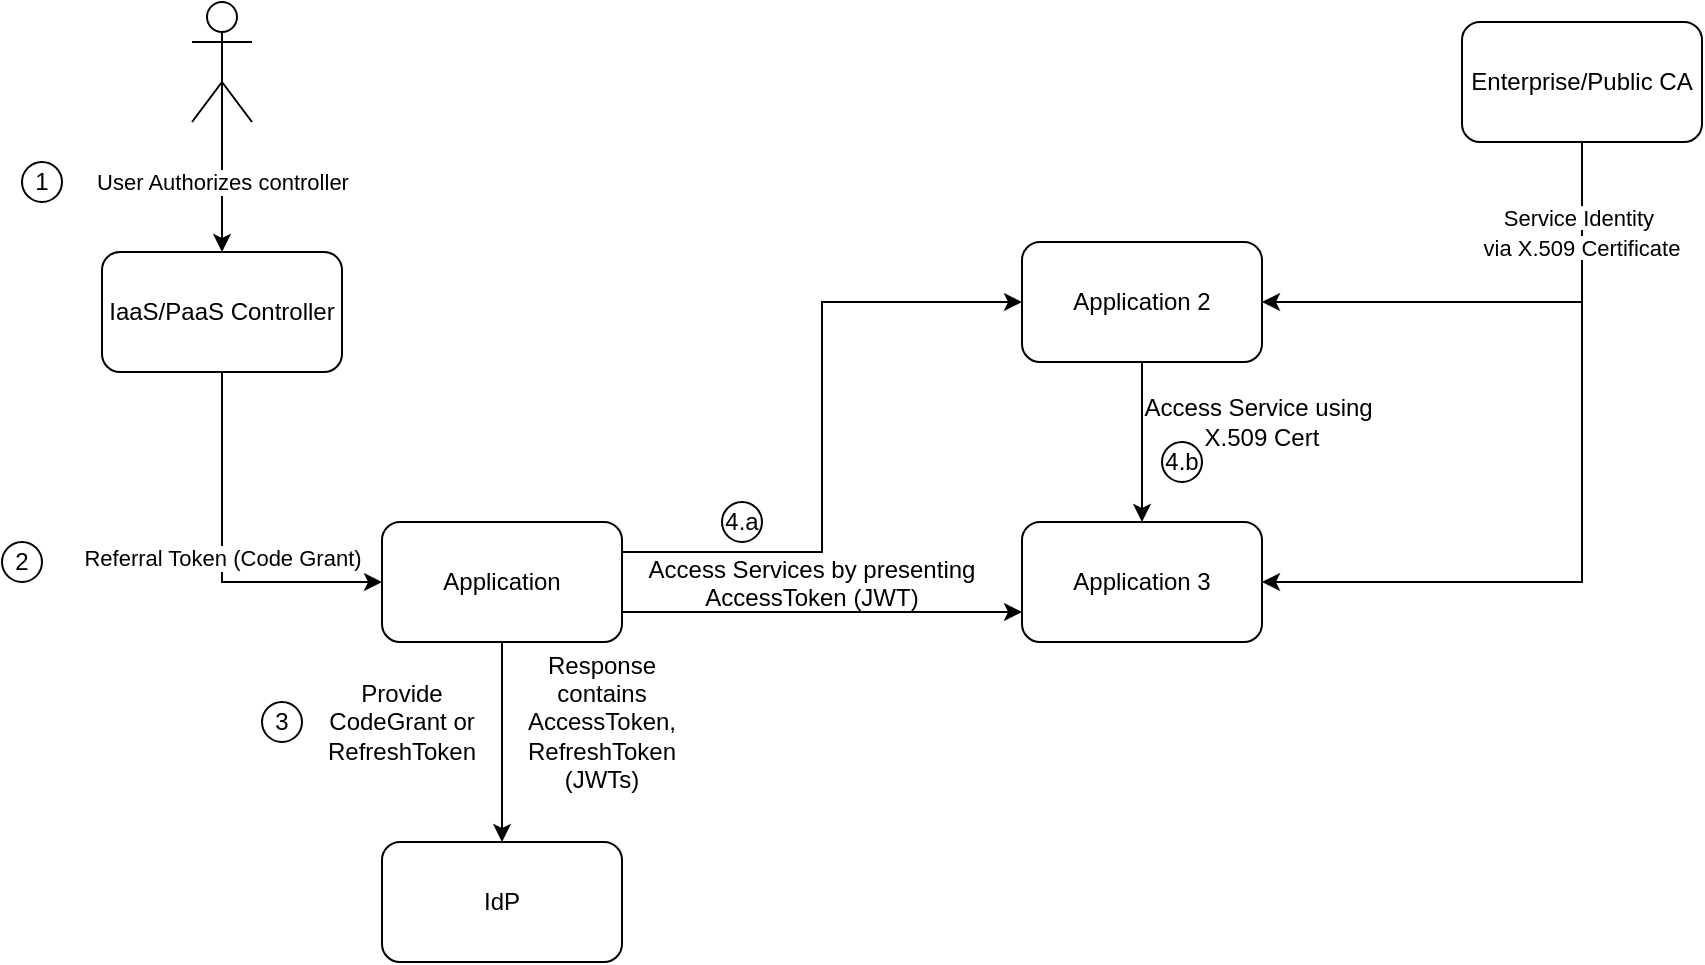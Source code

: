 <mxfile version="14.0.1" type="device" pages="14"><diagram id="OS-lQ9XIoxuDvoGJ2UWB" name="AuthNZ"><mxGraphModel dx="1184" dy="627" grid="1" gridSize="10" guides="1" tooltips="1" connect="1" arrows="1" fold="1" page="1" pageScale="1" pageWidth="1100" pageHeight="850" math="0" shadow="0"><root><mxCell id="0"/><mxCell id="1" parent="0"/><mxCell id="1f3-NFKPYnnEYjR8puu2-7" style="edgeStyle=orthogonalEdgeStyle;rounded=0;orthogonalLoop=1;jettySize=auto;html=1;exitX=0.5;exitY=1;exitDx=0;exitDy=0;entryX=0.5;entryY=0;entryDx=0;entryDy=0;" parent="1" source="1f3-NFKPYnnEYjR8puu2-1" target="1f3-NFKPYnnEYjR8puu2-4" edge="1"><mxGeometry relative="1" as="geometry"/></mxCell><mxCell id="1f3-NFKPYnnEYjR8puu2-10" style="edgeStyle=orthogonalEdgeStyle;rounded=0;orthogonalLoop=1;jettySize=auto;html=1;exitX=1;exitY=0.25;exitDx=0;exitDy=0;entryX=0;entryY=0.5;entryDx=0;entryDy=0;" parent="1" source="1f3-NFKPYnnEYjR8puu2-1" target="1f3-NFKPYnnEYjR8puu2-2" edge="1"><mxGeometry relative="1" as="geometry"/></mxCell><mxCell id="1f3-NFKPYnnEYjR8puu2-11" value="" style="edgeStyle=orthogonalEdgeStyle;rounded=0;orthogonalLoop=1;jettySize=auto;html=1;exitX=1;exitY=0.75;exitDx=0;exitDy=0;entryX=0;entryY=0.75;entryDx=0;entryDy=0;" parent="1" source="1f3-NFKPYnnEYjR8puu2-1" target="1f3-NFKPYnnEYjR8puu2-3" edge="1"><mxGeometry relative="1" as="geometry"/></mxCell><mxCell id="1f3-NFKPYnnEYjR8puu2-1" value="Application" style="rounded=1;whiteSpace=wrap;html=1;" parent="1" vertex="1"><mxGeometry x="360" y="570" width="120" height="60" as="geometry"/></mxCell><mxCell id="6GLzgqJ_1SYqquCLd3yQ-1" style="edgeStyle=orthogonalEdgeStyle;rounded=0;orthogonalLoop=1;jettySize=auto;html=1;exitX=0.5;exitY=1;exitDx=0;exitDy=0;entryX=0.5;entryY=0;entryDx=0;entryDy=0;" parent="1" source="1f3-NFKPYnnEYjR8puu2-2" target="1f3-NFKPYnnEYjR8puu2-3" edge="1"><mxGeometry relative="1" as="geometry"/></mxCell><mxCell id="1f3-NFKPYnnEYjR8puu2-2" value="Application 2" style="rounded=1;whiteSpace=wrap;html=1;" parent="1" vertex="1"><mxGeometry x="680" y="430" width="120" height="60" as="geometry"/></mxCell><mxCell id="1f3-NFKPYnnEYjR8puu2-3" value="Application 3" style="rounded=1;whiteSpace=wrap;html=1;" parent="1" vertex="1"><mxGeometry x="680" y="570" width="120" height="60" as="geometry"/></mxCell><mxCell id="1f3-NFKPYnnEYjR8puu2-4" value="IdP" style="rounded=1;whiteSpace=wrap;html=1;" parent="1" vertex="1"><mxGeometry x="360" y="730" width="120" height="60" as="geometry"/></mxCell><mxCell id="1f3-NFKPYnnEYjR8puu2-6" value="Referral Token (Code Grant)" style="edgeStyle=orthogonalEdgeStyle;rounded=0;orthogonalLoop=1;jettySize=auto;html=1;exitX=0.5;exitY=1;exitDx=0;exitDy=0;entryX=0;entryY=0.5;entryDx=0;entryDy=0;" parent="1" source="1f3-NFKPYnnEYjR8puu2-5" target="1f3-NFKPYnnEYjR8puu2-1" edge="1"><mxGeometry relative="1" as="geometry"/></mxCell><mxCell id="1f3-NFKPYnnEYjR8puu2-5" value="IaaS/PaaS Controller" style="rounded=1;whiteSpace=wrap;html=1;" parent="1" vertex="1"><mxGeometry x="220" y="435" width="120" height="60" as="geometry"/></mxCell><mxCell id="1f3-NFKPYnnEYjR8puu2-8" value="Provide CodeGrant or RefreshToken" style="text;html=1;strokeColor=none;fillColor=none;align=center;verticalAlign=middle;whiteSpace=wrap;rounded=0;" parent="1" vertex="1"><mxGeometry x="350" y="660" width="40" height="20" as="geometry"/></mxCell><mxCell id="1f3-NFKPYnnEYjR8puu2-9" value="Response contains AccessToken,&lt;br&gt;RefreshToken (JWTs)" style="text;html=1;strokeColor=none;fillColor=none;align=center;verticalAlign=middle;whiteSpace=wrap;rounded=0;" parent="1" vertex="1"><mxGeometry x="440" y="660" width="60" height="20" as="geometry"/></mxCell><mxCell id="1f3-NFKPYnnEYjR8puu2-13" value="Access Services by presenting AccessToken (JWT)" style="text;html=1;whiteSpace=wrap;align=center;" parent="1" vertex="1"><mxGeometry x="480" y="580" width="190" height="60" as="geometry"/></mxCell><mxCell id="1f3-NFKPYnnEYjR8puu2-15" value="" style="edgeStyle=orthogonalEdgeStyle;rounded=0;orthogonalLoop=1;jettySize=auto;html=1;exitX=0.5;exitY=1;exitDx=0;exitDy=0;entryX=1;entryY=0.5;entryDx=0;entryDy=0;" parent="1" source="1f3-NFKPYnnEYjR8puu2-14" target="1f3-NFKPYnnEYjR8puu2-2" edge="1"><mxGeometry x="-0.333" y="-51" relative="1" as="geometry"><mxPoint x="-50" y="61" as="offset"/></mxGeometry></mxCell><mxCell id="1f3-NFKPYnnEYjR8puu2-16" style="edgeStyle=orthogonalEdgeStyle;rounded=0;orthogonalLoop=1;jettySize=auto;html=1;exitX=0.5;exitY=1;exitDx=0;exitDy=0;entryX=1;entryY=0.5;entryDx=0;entryDy=0;" parent="1" source="1f3-NFKPYnnEYjR8puu2-14" target="1f3-NFKPYnnEYjR8puu2-3" edge="1"><mxGeometry relative="1" as="geometry"/></mxCell><mxCell id="1f3-NFKPYnnEYjR8puu2-14" value="Enterprise/Public CA" style="rounded=1;whiteSpace=wrap;html=1;align=center;" parent="1" vertex="1"><mxGeometry x="900" y="320" width="120" height="60" as="geometry"/></mxCell><mxCell id="1f3-NFKPYnnEYjR8puu2-17" value="&lt;span style=&quot;font-size: 11px ; white-space: nowrap ; background-color: rgb(255 , 255 , 255)&quot;&gt;Service Identity&amp;nbsp;&lt;/span&gt;&lt;br style=&quot;font-size: 11px ; white-space: nowrap&quot;&gt;&lt;span style=&quot;font-size: 11px ; white-space: nowrap ; background-color: rgb(255 , 255 , 255)&quot;&gt;via X.509 Certificate&lt;/span&gt;" style="text;html=1;strokeColor=none;fillColor=none;align=center;verticalAlign=middle;whiteSpace=wrap;rounded=0;" parent="1" vertex="1"><mxGeometry x="940" y="415" width="40" height="20" as="geometry"/></mxCell><mxCell id="1f3-NFKPYnnEYjR8puu2-19" value="User Authorizes controller" style="edgeStyle=orthogonalEdgeStyle;rounded=0;orthogonalLoop=1;jettySize=auto;html=1;exitX=0.5;exitY=0.5;exitDx=0;exitDy=0;exitPerimeter=0;entryX=0.5;entryY=0;entryDx=0;entryDy=0;" parent="1" source="1f3-NFKPYnnEYjR8puu2-18" target="1f3-NFKPYnnEYjR8puu2-5" edge="1"><mxGeometry x="0.263" relative="1" as="geometry"><mxPoint as="offset"/></mxGeometry></mxCell><mxCell id="1f3-NFKPYnnEYjR8puu2-18" value="" style="shape=umlActor;verticalLabelPosition=bottom;labelBackgroundColor=#ffffff;verticalAlign=top;html=1;outlineConnect=0;align=center;" parent="1" vertex="1"><mxGeometry x="265" y="310" width="30" height="60" as="geometry"/></mxCell><mxCell id="1f3-NFKPYnnEYjR8puu2-20" value="4.a" style="ellipse;whiteSpace=wrap;html=1;align=center;" parent="1" vertex="1"><mxGeometry x="530" y="560" width="20" height="20" as="geometry"/></mxCell><mxCell id="1f3-NFKPYnnEYjR8puu2-21" value="1" style="ellipse;whiteSpace=wrap;html=1;align=center;" parent="1" vertex="1"><mxGeometry x="180" y="390" width="20" height="20" as="geometry"/></mxCell><mxCell id="1f3-NFKPYnnEYjR8puu2-22" value="2" style="ellipse;whiteSpace=wrap;html=1;align=center;" parent="1" vertex="1"><mxGeometry x="170" y="580" width="20" height="20" as="geometry"/></mxCell><mxCell id="1f3-NFKPYnnEYjR8puu2-23" value="3" style="ellipse;whiteSpace=wrap;html=1;align=center;" parent="1" vertex="1"><mxGeometry x="300" y="660" width="20" height="20" as="geometry"/></mxCell><mxCell id="6GLzgqJ_1SYqquCLd3yQ-2" value="Access Service using&amp;nbsp;&lt;br&gt;X.509 Cert" style="text;html=1;strokeColor=none;fillColor=none;align=center;verticalAlign=middle;whiteSpace=wrap;rounded=0;" parent="1" vertex="1"><mxGeometry x="740" y="510" width="120" height="20" as="geometry"/></mxCell><mxCell id="6GLzgqJ_1SYqquCLd3yQ-3" value="4.b" style="ellipse;whiteSpace=wrap;html=1;align=center;" parent="1" vertex="1"><mxGeometry x="750" y="530" width="20" height="20" as="geometry"/></mxCell></root></mxGraphModel></diagram><diagram id="eKdj39sEHTTvLVi8Nf0Q" name="AuthNZ-Models"><mxGraphModel dx="1184" dy="627" grid="1" gridSize="10" guides="1" tooltips="1" connect="1" arrows="1" fold="1" page="1" pageScale="1" pageWidth="1100" pageHeight="850" math="0" shadow="0"><root><mxCell id="WCoSDZ1rLm5HSaEkXRrI-0"/><mxCell id="WCoSDZ1rLm5HSaEkXRrI-1" parent="WCoSDZ1rLm5HSaEkXRrI-0"/><mxCell id="WCoSDZ1rLm5HSaEkXRrI-10" value="JWT Access Token&lt;br&gt;(Short Duration)" style="edgeStyle=orthogonalEdgeStyle;rounded=0;orthogonalLoop=1;jettySize=auto;html=1;exitX=0;exitY=0.5;exitDx=0;exitDy=0;entryX=0.5;entryY=0;entryDx=0;entryDy=0;startArrow=none;startFill=0;" parent="WCoSDZ1rLm5HSaEkXRrI-1" source="WCoSDZ1rLm5HSaEkXRrI-2" target="WCoSDZ1rLm5HSaEkXRrI-4" edge="1"><mxGeometry relative="1" as="geometry"/></mxCell><mxCell id="WCoSDZ1rLm5HSaEkXRrI-15" value="Authorization&lt;br&gt;change events&lt;br&gt;(Optional)" style="edgeStyle=orthogonalEdgeStyle;rounded=0;orthogonalLoop=1;jettySize=auto;html=1;exitX=1;exitY=0.5;exitDx=0;exitDy=0;entryX=1;entryY=0.5;entryDx=0;entryDy=0;dashed=1;startArrow=none;startFill=0;" parent="WCoSDZ1rLm5HSaEkXRrI-1" source="WCoSDZ1rLm5HSaEkXRrI-2" target="WCoSDZ1rLm5HSaEkXRrI-14" edge="1"><mxGeometry x="-0.68" y="20" relative="1" as="geometry"><Array as="points"><mxPoint x="990" y="60"/><mxPoint x="990" y="210"/></Array><mxPoint as="offset"/></mxGeometry></mxCell><mxCell id="WCoSDZ1rLm5HSaEkXRrI-19" style="edgeStyle=orthogonalEdgeStyle;rounded=0;orthogonalLoop=1;jettySize=auto;html=1;exitX=1;exitY=0.5;exitDx=0;exitDy=0;entryX=1;entryY=0.5;entryDx=0;entryDy=0;startArrow=none;startFill=0;dashed=1;" parent="WCoSDZ1rLm5HSaEkXRrI-1" source="WCoSDZ1rLm5HSaEkXRrI-2" target="WCoSDZ1rLm5HSaEkXRrI-3" edge="1"><mxGeometry relative="1" as="geometry"><Array as="points"><mxPoint x="990" y="60"/><mxPoint x="990" y="140"/></Array></mxGeometry></mxCell><mxCell id="WCoSDZ1rLm5HSaEkXRrI-2" value="Authorization Service" style="rounded=1;whiteSpace=wrap;html=1;align=center;" parent="WCoSDZ1rLm5HSaEkXRrI-1" vertex="1"><mxGeometry x="820" y="30" width="120" height="60" as="geometry"/></mxCell><mxCell id="WCoSDZ1rLm5HSaEkXRrI-3" value="Resource Server" style="rounded=1;whiteSpace=wrap;html=1;align=center;" parent="WCoSDZ1rLm5HSaEkXRrI-1" vertex="1"><mxGeometry x="820" y="110" width="120" height="60" as="geometry"/></mxCell><mxCell id="WCoSDZ1rLm5HSaEkXRrI-5" style="edgeStyle=orthogonalEdgeStyle;rounded=0;orthogonalLoop=1;jettySize=auto;html=1;exitX=1;exitY=0.5;exitDx=0;exitDy=0;entryX=0;entryY=0.5;entryDx=0;entryDy=0;" parent="WCoSDZ1rLm5HSaEkXRrI-1" source="WCoSDZ1rLm5HSaEkXRrI-4" target="WCoSDZ1rLm5HSaEkXRrI-3" edge="1"><mxGeometry relative="1" as="geometry"/></mxCell><mxCell id="WCoSDZ1rLm5HSaEkXRrI-16" style="edgeStyle=orthogonalEdgeStyle;rounded=0;orthogonalLoop=1;jettySize=auto;html=1;exitX=0.5;exitY=1;exitDx=0;exitDy=0;entryX=0;entryY=0.5;entryDx=0;entryDy=0;startArrow=none;startFill=0;" parent="WCoSDZ1rLm5HSaEkXRrI-1" source="WCoSDZ1rLm5HSaEkXRrI-4" target="WCoSDZ1rLm5HSaEkXRrI-14" edge="1"><mxGeometry relative="1" as="geometry"/></mxCell><mxCell id="WCoSDZ1rLm5HSaEkXRrI-4" value="Application" style="rounded=1;whiteSpace=wrap;html=1;align=center;" parent="WCoSDZ1rLm5HSaEkXRrI-1" vertex="1"><mxGeometry x="500" y="110" width="120" height="60" as="geometry"/></mxCell><mxCell id="WCoSDZ1rLm5HSaEkXRrI-8" value="" style="shape=mxgraph.bpmn.script_task;html=1;outlineConnect=0;align=center;aspect=fixed;" parent="WCoSDZ1rLm5HSaEkXRrI-1" vertex="1"><mxGeometry x="510" y="70" width="28" height="28" as="geometry"/></mxCell><mxCell id="WCoSDZ1rLm5HSaEkXRrI-13" value="JWT token with Authentication and access scopes for all resource servers" style="text;html=1;strokeColor=none;fillColor=none;align=center;verticalAlign=middle;whiteSpace=wrap;rounded=0;" parent="WCoSDZ1rLm5HSaEkXRrI-1" vertex="1"><mxGeometry x="350" y="60" width="150" height="50" as="geometry"/></mxCell><mxCell id="WCoSDZ1rLm5HSaEkXRrI-14" value="Resource Server" style="rounded=1;whiteSpace=wrap;html=1;align=center;" parent="WCoSDZ1rLm5HSaEkXRrI-1" vertex="1"><mxGeometry x="820" y="180" width="120" height="60" as="geometry"/></mxCell><mxCell id="WCoSDZ1rLm5HSaEkXRrI-18" value="Access resource service with JWT&amp;nbsp; Token (BearerTokens, SASL,..)" style="text;html=1;strokeColor=none;fillColor=none;align=center;verticalAlign=middle;whiteSpace=wrap;rounded=0;" parent="WCoSDZ1rLm5HSaEkXRrI-1" vertex="1"><mxGeometry x="630" y="160" width="170" height="30" as="geometry"/></mxCell><mxCell id="WCoSDZ1rLm5HSaEkXRrI-20" value="JWT Idenity Token&lt;br&gt;(Short Duration)" style="edgeStyle=orthogonalEdgeStyle;rounded=0;orthogonalLoop=1;jettySize=auto;html=1;exitX=0;exitY=0.5;exitDx=0;exitDy=0;entryX=0.5;entryY=0;entryDx=0;entryDy=0;startArrow=none;startFill=0;" parent="WCoSDZ1rLm5HSaEkXRrI-1" source="WCoSDZ1rLm5HSaEkXRrI-23" target="WCoSDZ1rLm5HSaEkXRrI-27" edge="1"><mxGeometry relative="1" as="geometry"/></mxCell><mxCell id="WCoSDZ1rLm5HSaEkXRrI-21" value="Authorization&lt;br&gt;change events&lt;br&gt;(Optional)" style="edgeStyle=orthogonalEdgeStyle;rounded=0;orthogonalLoop=1;jettySize=auto;html=1;exitX=1;exitY=0.5;exitDx=0;exitDy=0;entryX=1;entryY=0.5;entryDx=0;entryDy=0;dashed=1;startArrow=none;startFill=0;" parent="WCoSDZ1rLm5HSaEkXRrI-1" source="WCoSDZ1rLm5HSaEkXRrI-23" target="WCoSDZ1rLm5HSaEkXRrI-30" edge="1"><mxGeometry x="-0.68" y="20" relative="1" as="geometry"><Array as="points"><mxPoint x="990" y="320"/><mxPoint x="990" y="489"/></Array><mxPoint as="offset"/></mxGeometry></mxCell><mxCell id="WCoSDZ1rLm5HSaEkXRrI-22" style="edgeStyle=orthogonalEdgeStyle;rounded=0;orthogonalLoop=1;jettySize=auto;html=1;exitX=1;exitY=0.5;exitDx=0;exitDy=0;entryX=1;entryY=0.5;entryDx=0;entryDy=0;startArrow=none;startFill=0;dashed=1;" parent="WCoSDZ1rLm5HSaEkXRrI-1" source="WCoSDZ1rLm5HSaEkXRrI-23" target="WCoSDZ1rLm5HSaEkXRrI-24" edge="1"><mxGeometry relative="1" as="geometry"><Array as="points"><mxPoint x="990" y="320"/><mxPoint x="990" y="419"/></Array></mxGeometry></mxCell><mxCell id="WCoSDZ1rLm5HSaEkXRrI-23" value="Authorization Service" style="rounded=1;whiteSpace=wrap;html=1;align=center;" parent="WCoSDZ1rLm5HSaEkXRrI-1" vertex="1"><mxGeometry x="820" y="290" width="120" height="60" as="geometry"/></mxCell><mxCell id="WCoSDZ1rLm5HSaEkXRrI-32" style="edgeStyle=orthogonalEdgeStyle;rounded=0;orthogonalLoop=1;jettySize=auto;html=1;exitX=1;exitY=0.25;exitDx=0;exitDy=0;entryX=1;entryY=0.75;entryDx=0;entryDy=0;startArrow=none;startFill=0;" parent="WCoSDZ1rLm5HSaEkXRrI-1" source="WCoSDZ1rLm5HSaEkXRrI-24" target="WCoSDZ1rLm5HSaEkXRrI-23" edge="1"><mxGeometry relative="1" as="geometry"/></mxCell><mxCell id="WCoSDZ1rLm5HSaEkXRrI-24" value="Resource Server" style="rounded=1;whiteSpace=wrap;html=1;align=center;" parent="WCoSDZ1rLm5HSaEkXRrI-1" vertex="1"><mxGeometry x="820" y="389" width="120" height="60" as="geometry"/></mxCell><mxCell id="WCoSDZ1rLm5HSaEkXRrI-25" style="edgeStyle=orthogonalEdgeStyle;rounded=0;orthogonalLoop=1;jettySize=auto;html=1;exitX=1;exitY=0.5;exitDx=0;exitDy=0;entryX=0;entryY=0.5;entryDx=0;entryDy=0;" parent="WCoSDZ1rLm5HSaEkXRrI-1" source="WCoSDZ1rLm5HSaEkXRrI-27" target="WCoSDZ1rLm5HSaEkXRrI-24" edge="1"><mxGeometry relative="1" as="geometry"/></mxCell><mxCell id="WCoSDZ1rLm5HSaEkXRrI-26" style="edgeStyle=orthogonalEdgeStyle;rounded=0;orthogonalLoop=1;jettySize=auto;html=1;exitX=0.5;exitY=1;exitDx=0;exitDy=0;entryX=0;entryY=0.5;entryDx=0;entryDy=0;startArrow=none;startFill=0;" parent="WCoSDZ1rLm5HSaEkXRrI-1" source="WCoSDZ1rLm5HSaEkXRrI-27" target="WCoSDZ1rLm5HSaEkXRrI-30" edge="1"><mxGeometry relative="1" as="geometry"/></mxCell><mxCell id="WCoSDZ1rLm5HSaEkXRrI-27" value="Application" style="rounded=1;whiteSpace=wrap;html=1;align=center;" parent="WCoSDZ1rLm5HSaEkXRrI-1" vertex="1"><mxGeometry x="500" y="389" width="120" height="60" as="geometry"/></mxCell><mxCell id="WCoSDZ1rLm5HSaEkXRrI-28" value="" style="shape=mxgraph.bpmn.script_task;html=1;outlineConnect=0;align=center;aspect=fixed;" parent="WCoSDZ1rLm5HSaEkXRrI-1" vertex="1"><mxGeometry x="510" y="330" width="28" height="28" as="geometry"/></mxCell><mxCell id="WCoSDZ1rLm5HSaEkXRrI-29" value="JWT token with Authentication scopes only" style="text;html=1;strokeColor=none;fillColor=none;align=center;verticalAlign=middle;whiteSpace=wrap;rounded=0;" parent="WCoSDZ1rLm5HSaEkXRrI-1" vertex="1"><mxGeometry x="350" y="320" width="150" height="50" as="geometry"/></mxCell><mxCell id="WCoSDZ1rLm5HSaEkXRrI-33" value="Authorization &lt;br&gt;Check" style="edgeStyle=orthogonalEdgeStyle;rounded=0;orthogonalLoop=1;jettySize=auto;html=1;exitX=1;exitY=0.25;exitDx=0;exitDy=0;entryX=1;entryY=0.75;entryDx=0;entryDy=0;startArrow=none;startFill=0;" parent="WCoSDZ1rLm5HSaEkXRrI-1" source="WCoSDZ1rLm5HSaEkXRrI-30" target="WCoSDZ1rLm5HSaEkXRrI-23" edge="1"><mxGeometry x="0.357" y="10" relative="1" as="geometry"><mxPoint as="offset"/></mxGeometry></mxCell><mxCell id="WCoSDZ1rLm5HSaEkXRrI-30" value="Resource Server" style="rounded=1;whiteSpace=wrap;html=1;align=center;" parent="WCoSDZ1rLm5HSaEkXRrI-1" vertex="1"><mxGeometry x="820" y="459" width="120" height="60" as="geometry"/></mxCell><mxCell id="WCoSDZ1rLm5HSaEkXRrI-31" value="Access resource service with JWT&amp;nbsp; identity Token (BearerTokens, SASL,..)" style="text;html=1;strokeColor=none;fillColor=none;align=center;verticalAlign=middle;whiteSpace=wrap;rounded=0;" parent="WCoSDZ1rLm5HSaEkXRrI-1" vertex="1"><mxGeometry x="630" y="440" width="170" height="30" as="geometry"/></mxCell><mxCell id="WCoSDZ1rLm5HSaEkXRrI-35" value="Authorization&lt;br&gt;change events&lt;br&gt;(Optional)" style="edgeStyle=orthogonalEdgeStyle;rounded=0;orthogonalLoop=1;jettySize=auto;html=1;exitX=1;exitY=0.5;exitDx=0;exitDy=0;entryX=1;entryY=0.5;entryDx=0;entryDy=0;dashed=1;startArrow=none;startFill=0;" parent="WCoSDZ1rLm5HSaEkXRrI-1" source="WCoSDZ1rLm5HSaEkXRrI-37" target="WCoSDZ1rLm5HSaEkXRrI-46" edge="1"><mxGeometry x="-0.68" y="20" relative="1" as="geometry"><Array as="points"><mxPoint x="1000" y="610"/><mxPoint x="1000" y="779"/></Array><mxPoint as="offset"/></mxGeometry></mxCell><mxCell id="WCoSDZ1rLm5HSaEkXRrI-36" style="edgeStyle=orthogonalEdgeStyle;rounded=0;orthogonalLoop=1;jettySize=auto;html=1;exitX=1;exitY=0.5;exitDx=0;exitDy=0;entryX=1;entryY=0.5;entryDx=0;entryDy=0;startArrow=none;startFill=0;dashed=1;" parent="WCoSDZ1rLm5HSaEkXRrI-1" source="WCoSDZ1rLm5HSaEkXRrI-37" target="WCoSDZ1rLm5HSaEkXRrI-39" edge="1"><mxGeometry relative="1" as="geometry"><Array as="points"><mxPoint x="1000" y="610"/><mxPoint x="1000" y="709"/></Array></mxGeometry></mxCell><mxCell id="WCoSDZ1rLm5HSaEkXRrI-37" value="Authorization Service" style="rounded=1;whiteSpace=wrap;html=1;align=center;" parent="WCoSDZ1rLm5HSaEkXRrI-1" vertex="1"><mxGeometry x="830" y="580" width="120" height="60" as="geometry"/></mxCell><mxCell id="WCoSDZ1rLm5HSaEkXRrI-38" style="edgeStyle=orthogonalEdgeStyle;rounded=0;orthogonalLoop=1;jettySize=auto;html=1;exitX=1;exitY=0.25;exitDx=0;exitDy=0;entryX=1;entryY=0.75;entryDx=0;entryDy=0;startArrow=none;startFill=0;" parent="WCoSDZ1rLm5HSaEkXRrI-1" source="WCoSDZ1rLm5HSaEkXRrI-39" target="WCoSDZ1rLm5HSaEkXRrI-37" edge="1"><mxGeometry relative="1" as="geometry"/></mxCell><mxCell id="WCoSDZ1rLm5HSaEkXRrI-39" value="Resource Server" style="rounded=1;whiteSpace=wrap;html=1;align=center;" parent="WCoSDZ1rLm5HSaEkXRrI-1" vertex="1"><mxGeometry x="830" y="679" width="120" height="60" as="geometry"/></mxCell><mxCell id="WCoSDZ1rLm5HSaEkXRrI-40" style="edgeStyle=orthogonalEdgeStyle;rounded=0;orthogonalLoop=1;jettySize=auto;html=1;exitX=1;exitY=0.5;exitDx=0;exitDy=0;entryX=0;entryY=0.5;entryDx=0;entryDy=0;" parent="WCoSDZ1rLm5HSaEkXRrI-1" source="WCoSDZ1rLm5HSaEkXRrI-42" target="WCoSDZ1rLm5HSaEkXRrI-39" edge="1"><mxGeometry relative="1" as="geometry"/></mxCell><mxCell id="WCoSDZ1rLm5HSaEkXRrI-41" style="edgeStyle=orthogonalEdgeStyle;rounded=0;orthogonalLoop=1;jettySize=auto;html=1;exitX=0.5;exitY=1;exitDx=0;exitDy=0;entryX=0;entryY=0.5;entryDx=0;entryDy=0;startArrow=none;startFill=0;" parent="WCoSDZ1rLm5HSaEkXRrI-1" source="WCoSDZ1rLm5HSaEkXRrI-42" target="WCoSDZ1rLm5HSaEkXRrI-46" edge="1"><mxGeometry relative="1" as="geometry"/></mxCell><mxCell id="WCoSDZ1rLm5HSaEkXRrI-42" value="Application" style="rounded=1;whiteSpace=wrap;html=1;align=center;" parent="WCoSDZ1rLm5HSaEkXRrI-1" vertex="1"><mxGeometry x="510" y="679" width="120" height="60" as="geometry"/></mxCell><mxCell id="WCoSDZ1rLm5HSaEkXRrI-44" value="X.509 Certificate&lt;br&gt;(Identity)" style="text;html=1;strokeColor=none;fillColor=none;align=center;verticalAlign=middle;whiteSpace=wrap;rounded=0;" parent="WCoSDZ1rLm5HSaEkXRrI-1" vertex="1"><mxGeometry x="375" y="590" width="100" height="39" as="geometry"/></mxCell><mxCell id="WCoSDZ1rLm5HSaEkXRrI-45" value="Authorization &lt;br&gt;Check" style="edgeStyle=orthogonalEdgeStyle;rounded=0;orthogonalLoop=1;jettySize=auto;html=1;exitX=1;exitY=0.25;exitDx=0;exitDy=0;entryX=1;entryY=0.75;entryDx=0;entryDy=0;startArrow=none;startFill=0;" parent="WCoSDZ1rLm5HSaEkXRrI-1" source="WCoSDZ1rLm5HSaEkXRrI-46" target="WCoSDZ1rLm5HSaEkXRrI-37" edge="1"><mxGeometry x="0.357" y="10" relative="1" as="geometry"><mxPoint as="offset"/></mxGeometry></mxCell><mxCell id="WCoSDZ1rLm5HSaEkXRrI-46" value="Resource Server" style="rounded=1;whiteSpace=wrap;html=1;align=center;" parent="WCoSDZ1rLm5HSaEkXRrI-1" vertex="1"><mxGeometry x="830" y="749" width="120" height="60" as="geometry"/></mxCell><mxCell id="WCoSDZ1rLm5HSaEkXRrI-47" value="Access resource service with TLS mAuth/mTLS" style="text;html=1;strokeColor=none;fillColor=none;align=center;verticalAlign=middle;whiteSpace=wrap;rounded=0;" parent="WCoSDZ1rLm5HSaEkXRrI-1" vertex="1"><mxGeometry x="640" y="730" width="170" height="30" as="geometry"/></mxCell><mxCell id="WCoSDZ1rLm5HSaEkXRrI-49" value="" style="edgeStyle=orthogonalEdgeStyle;rounded=0;orthogonalLoop=1;jettySize=auto;html=1;entryX=0.5;entryY=0;entryDx=0;entryDy=0;startArrow=none;startFill=0;" parent="WCoSDZ1rLm5HSaEkXRrI-1" target="WCoSDZ1rLm5HSaEkXRrI-42" edge="1"><mxGeometry relative="1" as="geometry"><mxPoint x="570" y="590" as="sourcePoint"/><mxPoint x="550" y="620" as="targetPoint"/></mxGeometry></mxCell><mxCell id="WCoSDZ1rLm5HSaEkXRrI-50" value="1) JWT Access Tokens" style="text;html=1;strokeColor=none;fillColor=none;align=center;verticalAlign=middle;whiteSpace=wrap;rounded=0;fontSize=16;fontStyle=0" parent="WCoSDZ1rLm5HSaEkXRrI-1" vertex="1"><mxGeometry x="60" y="90" width="180" height="20" as="geometry"/></mxCell><mxCell id="WCoSDZ1rLm5HSaEkXRrI-51" value="2) JWT Identity Tokens" style="text;html=1;strokeColor=none;fillColor=none;align=center;verticalAlign=middle;whiteSpace=wrap;rounded=0;fontSize=16;fontStyle=0" parent="WCoSDZ1rLm5HSaEkXRrI-1" vertex="1"><mxGeometry x="60" y="350" width="180" height="20" as="geometry"/></mxCell><mxCell id="WCoSDZ1rLm5HSaEkXRrI-52" value="3) X.509 Certificates (Identity)" style="text;html=1;strokeColor=none;fillColor=none;align=center;verticalAlign=middle;whiteSpace=wrap;rounded=0;fontSize=16;fontStyle=0" parent="WCoSDZ1rLm5HSaEkXRrI-1" vertex="1"><mxGeometry x="60" y="610" width="180" height="20" as="geometry"/></mxCell><mxCell id="WCoSDZ1rLm5HSaEkXRrI-53" value="" style="verticalLabelPosition=bottom;html=1;verticalAlign=top;align=center;strokeColor=none;fillColor=#003300;shape=mxgraph.azure.certificate;pointerEvents=1;fontSize=16;" parent="WCoSDZ1rLm5HSaEkXRrI-1" vertex="1"><mxGeometry x="510" y="600" width="50" height="40" as="geometry"/></mxCell></root></mxGraphModel></diagram><diagram id="ZPj_wg8gkJY_zMQytx8C" name="Delegation"><mxGraphModel dx="1184" dy="627" grid="1" gridSize="10" guides="1" tooltips="1" connect="1" arrows="1" fold="1" page="1" pageScale="1" pageWidth="1100" pageHeight="850" math="0" shadow="0"><root><mxCell id="7KzxPqO6oSDY-7p2AtME-0"/><mxCell id="7KzxPqO6oSDY-7p2AtME-1" parent="7KzxPqO6oSDY-7p2AtME-0"/><mxCell id="bc2E04pr7lztYQqJDIpe-1" value="DevOps user&lt;br&gt;Via user-agent" style="html=1;dashed=0;whitespace=wrap;fillColor=#2875E2;strokeColor=#ffffff;points=[[0.005,0.63,0],[0.1,0.2,0],[0.9,0.2,0],[0.5,0,0],[0.995,0.63,0],[0.72,0.99,0],[0.5,1,0],[0.28,0.99,0]];shape=mxgraph.kubernetes.icon;prIcon=user;fontSize=13;labelPosition=center;verticalLabelPosition=bottom;align=center;verticalAlign=top;" parent="7KzxPqO6oSDY-7p2AtME-1" vertex="1"><mxGeometry x="140" y="120" width="50" height="48" as="geometry"/></mxCell><mxCell id="bc2E04pr7lztYQqJDIpe-2" value="/authorize&lt;br&gt;/token&lt;br&gt;&lt;div&gt;&lt;span&gt;/userinfo&lt;/span&gt;&lt;/div&gt;" style="rounded=1;whiteSpace=wrap;html=1;fontSize=13;fillColor=#ffe6cc;strokeColor=#d79b00;labelPosition=center;verticalLabelPosition=middle;align=left;verticalAlign=middle;spacingLeft=20;" parent="7KzxPqO6oSDY-7p2AtME-1" vertex="1"><mxGeometry x="560" y="114" width="120" height="60" as="geometry"/></mxCell><mxCell id="bc2E04pr7lztYQqJDIpe-3" value="&lt;meta charset=&quot;utf-8&quot;&gt;&lt;span style=&quot;color: rgb(0, 0, 0); font-family: helvetica; font-size: 13px; font-style: normal; font-weight: 400; letter-spacing: normal; text-align: center; text-indent: 0px; text-transform: none; word-spacing: 0px; background-color: rgb(248, 249, 250); display: inline; float: none;&quot;&gt;TrustFabric Authorization Service&lt;/span&gt;" style="text;html=1;strokeColor=none;fillColor=none;align=center;verticalAlign=middle;whiteSpace=wrap;rounded=0;fontSize=13;" parent="7KzxPqO6oSDY-7p2AtME-1" vertex="1"><mxGeometry x="555" y="190" width="130" height="20" as="geometry"/></mxCell><mxCell id="bc2E04pr7lztYQqJDIpe-4" value="Client: App1" style="rounded=1;whiteSpace=wrap;html=1;fontSize=13;fillColor=#dae8fc;strokeColor=#6c8ebf;" parent="7KzxPqO6oSDY-7p2AtME-1" vertex="1"><mxGeometry x="280" y="280" width="120" height="60" as="geometry"/></mxCell><mxCell id="bc2E04pr7lztYQqJDIpe-5" value="" style="endArrow=classic;html=1;fontSize=13;" parent="7KzxPqO6oSDY-7p2AtME-1" edge="1"><mxGeometry width="50" height="50" relative="1" as="geometry"><mxPoint x="170" y="220" as="sourcePoint"/><mxPoint x="250" y="320" as="targetPoint"/></mxGeometry></mxCell><mxCell id="bc2E04pr7lztYQqJDIpe-6" value="" style="endArrow=classic;html=1;fontSize=13;" parent="7KzxPqO6oSDY-7p2AtME-1" edge="1"><mxGeometry width="50" height="50" relative="1" as="geometry"><mxPoint x="260" y="310" as="sourcePoint"/><mxPoint x="180" y="210" as="targetPoint"/></mxGeometry></mxCell><mxCell id="bc2E04pr7lztYQqJDIpe-7" value="1.1) Access App1" style="text;html=1;strokeColor=none;fillColor=none;align=center;verticalAlign=middle;whiteSpace=wrap;rounded=0;fontSize=13;" parent="7KzxPqO6oSDY-7p2AtME-1" vertex="1"><mxGeometry x="90" y="270" width="120" height="20" as="geometry"/></mxCell><mxCell id="bc2E04pr7lztYQqJDIpe-8" value="1.2) 302 + authorization request with parameters" style="text;html=1;strokeColor=none;fillColor=none;align=center;verticalAlign=middle;whiteSpace=wrap;rounded=0;fontSize=13;" parent="7KzxPqO6oSDY-7p2AtME-1" vertex="1"><mxGeometry x="220" y="230" width="170" height="20" as="geometry"/></mxCell><mxCell id="bc2E04pr7lztYQqJDIpe-9" value="" style="endArrow=classic;html=1;fontSize=13;" parent="7KzxPqO6oSDY-7p2AtME-1" edge="1"><mxGeometry width="50" height="50" relative="1" as="geometry"><mxPoint x="210" y="130" as="sourcePoint"/><mxPoint x="540" y="130" as="targetPoint"/></mxGeometry></mxCell><mxCell id="bc2E04pr7lztYQqJDIpe-10" value="1.3)&amp;nbsp; authorization request with parameters" style="text;html=1;strokeColor=none;fillColor=none;align=center;verticalAlign=middle;whiteSpace=wrap;rounded=0;fontSize=13;" parent="7KzxPqO6oSDY-7p2AtME-1" vertex="1"><mxGeometry x="300" y="90" width="170" height="20" as="geometry"/></mxCell><mxCell id="bc2E04pr7lztYQqJDIpe-11" value="" style="endArrow=classic;html=1;fontSize=13;startArrow=classic;startFill=1;dashed=1;" parent="7KzxPqO6oSDY-7p2AtME-1" edge="1"><mxGeometry width="50" height="50" relative="1" as="geometry"><mxPoint x="540" y="143.5" as="sourcePoint"/><mxPoint x="210" y="143.5" as="targetPoint"/></mxGeometry></mxCell><mxCell id="bc2E04pr7lztYQqJDIpe-12" value="2 Authenticate User" style="text;html=1;strokeColor=none;fillColor=none;align=center;verticalAlign=middle;whiteSpace=wrap;rounded=0;fontSize=13;" parent="7KzxPqO6oSDY-7p2AtME-1" vertex="1"><mxGeometry x="290" y="148" width="170" height="20" as="geometry"/></mxCell><mxCell id="bc2E04pr7lztYQqJDIpe-13" value="" style="endArrow=classic;html=1;fontSize=13;" parent="7KzxPqO6oSDY-7p2AtME-1" edge="1"><mxGeometry width="50" height="50" relative="1" as="geometry"><mxPoint x="530" y="190" as="sourcePoint"/><mxPoint x="220" y="190" as="targetPoint"/></mxGeometry></mxCell><mxCell id="bc2E04pr7lztYQqJDIpe-14" value="3) 302 + Code Grant" style="text;html=1;strokeColor=none;fillColor=none;align=center;verticalAlign=middle;whiteSpace=wrap;rounded=0;fontSize=13;" parent="7KzxPqO6oSDY-7p2AtME-1" vertex="1"><mxGeometry x="300" y="168" width="170" height="20" as="geometry"/></mxCell></root></mxGraphModel></diagram><diagram id="EJqDaLep6MRc6Usz2ai2" name="Page-4"><mxGraphModel dx="1184" dy="627" grid="1" gridSize="10" guides="1" tooltips="1" connect="1" arrows="1" fold="1" page="1" pageScale="1" pageWidth="1100" pageHeight="850" math="0" shadow="0"><root><mxCell id="9uvXQuzNJJ4xivns_aK9-0"/><mxCell id="9uvXQuzNJJ4xivns_aK9-1" parent="9uvXQuzNJJ4xivns_aK9-0"/><mxCell id="9uvXQuzNJJ4xivns_aK9-8" value="Cluster 1, Environment=Production" style="rounded=0;whiteSpace=wrap;html=1;fillColor=none;labelPosition=center;verticalLabelPosition=top;align=center;verticalAlign=bottom;dashed=1;" parent="9uvXQuzNJJ4xivns_aK9-1" vertex="1"><mxGeometry x="160" y="37.5" width="600" height="145" as="geometry"/></mxCell><mxCell id="9uvXQuzNJJ4xivns_aK9-2" value="Application&lt;br&gt;Repository" style="shape=cylinder;whiteSpace=wrap;html=1;boundedLbl=1;backgroundOutline=1;labelPosition=center;verticalLabelPosition=bottom;align=center;verticalAlign=top;fillColor=#fff2cc;strokeColor=#d6b656;" parent="9uvXQuzNJJ4xivns_aK9-1" vertex="1"><mxGeometry x="620" y="420" width="60" height="80" as="geometry"/></mxCell><mxCell id="9uvXQuzNJJ4xivns_aK9-3" value="Federated&lt;br&gt;Infrastructure Repository" style="shape=cylinder;whiteSpace=wrap;html=1;boundedLbl=1;backgroundOutline=1;labelPosition=center;verticalLabelPosition=bottom;align=center;verticalAlign=top;fillColor=#f8cecc;strokeColor=#b85450;" parent="9uvXQuzNJJ4xivns_aK9-1" vertex="1"><mxGeometry x="940" y="170" width="60" height="80" as="geometry"/></mxCell><mxCell id="9uvXQuzNJJ4xivns_aK9-4" value="User Identity Repository" style="shape=cylinder;whiteSpace=wrap;html=1;boundedLbl=1;backgroundOutline=1;labelPosition=center;verticalLabelPosition=bottom;align=center;verticalAlign=top;fillColor=#fff2cc;strokeColor=#d6b656;" parent="9uvXQuzNJJ4xivns_aK9-1" vertex="1"><mxGeometry x="760" y="420" width="60" height="80" as="geometry"/></mxCell><mxCell id="9uvXQuzNJJ4xivns_aK9-13" value="Watch" style="edgeStyle=orthogonalEdgeStyle;rounded=0;orthogonalLoop=1;jettySize=auto;html=1;exitX=0.5;exitY=0;exitDx=0;exitDy=0;entryX=0;entryY=0.5;entryDx=0;entryDy=0;dashed=1;" parent="9uvXQuzNJJ4xivns_aK9-1" source="9uvXQuzNJJ4xivns_aK9-5" target="9uvXQuzNJJ4xivns_aK9-3" edge="1"><mxGeometry x="-0.643" relative="1" as="geometry"><mxPoint as="offset"/></mxGeometry></mxCell><mxCell id="9uvXQuzNJJ4xivns_aK9-14" style="edgeStyle=orthogonalEdgeStyle;rounded=0;orthogonalLoop=1;jettySize=auto;html=1;exitX=0.5;exitY=1;exitDx=0;exitDy=0;entryX=0.5;entryY=0;entryDx=0;entryDy=0;dashed=1;" parent="9uvXQuzNJJ4xivns_aK9-1" source="9uvXQuzNJJ4xivns_aK9-5" target="9uvXQuzNJJ4xivns_aK9-2" edge="1"><mxGeometry relative="1" as="geometry"/></mxCell><mxCell id="9uvXQuzNJJ4xivns_aK9-15" value="Watch" style="edgeStyle=orthogonalEdgeStyle;rounded=0;orthogonalLoop=1;jettySize=auto;html=1;exitX=0.5;exitY=1;exitDx=0;exitDy=0;entryX=0.5;entryY=0;entryDx=0;entryDy=0;dashed=1;" parent="9uvXQuzNJJ4xivns_aK9-1" source="9uvXQuzNJJ4xivns_aK9-5" target="9uvXQuzNJJ4xivns_aK9-4" edge="1"><mxGeometry x="-0.75" relative="1" as="geometry"><mxPoint as="offset"/></mxGeometry></mxCell><mxCell id="9uvXQuzNJJ4xivns_aK9-18" style="edgeStyle=orthogonalEdgeStyle;rounded=0;orthogonalLoop=1;jettySize=auto;html=1;exitX=0.5;exitY=0;exitDx=0;exitDy=0;entryX=0.5;entryY=1;entryDx=0;entryDy=0;dashed=1;" parent="9uvXQuzNJJ4xivns_aK9-1" source="9uvXQuzNJJ4xivns_aK9-5" target="9uvXQuzNJJ4xivns_aK9-19" edge="1"><mxGeometry relative="1" as="geometry"><mxPoint x="720" y="160" as="targetPoint"/></mxGeometry></mxCell><mxCell id="9uvXQuzNJJ4xivns_aK9-21" value="Sync,&lt;br&gt;Manage,&lt;br&gt;Heart-beat" style="edgeStyle=orthogonalEdgeStyle;rounded=0;orthogonalLoop=1;jettySize=auto;html=1;exitX=0.25;exitY=0;exitDx=0;exitDy=0;" parent="9uvXQuzNJJ4xivns_aK9-1" source="9uvXQuzNJJ4xivns_aK9-5" target="9uvXQuzNJJ4xivns_aK9-20" edge="1"><mxGeometry x="0.15" relative="1" as="geometry"><mxPoint as="offset"/></mxGeometry></mxCell><mxCell id="9uvXQuzNJJ4xivns_aK9-5" value="TrustFabric Federated Control Plane" style="rounded=0;whiteSpace=wrap;html=1;fillColor=#ffe6cc;strokeColor=#d79b00;" parent="9uvXQuzNJJ4xivns_aK9-1" vertex="1"><mxGeometry x="660" y="270" width="120" height="60" as="geometry"/></mxCell><mxCell id="9uvXQuzNJJ4xivns_aK9-25" style="edgeStyle=orthogonalEdgeStyle;rounded=0;orthogonalLoop=1;jettySize=auto;html=1;exitX=0.5;exitY=1;exitDx=0;exitDy=0;entryX=0;entryY=0.5;entryDx=0;entryDy=0;" parent="9uvXQuzNJJ4xivns_aK9-1" source="9uvXQuzNJJ4xivns_aK9-6" target="9uvXQuzNJJ4xivns_aK9-23" edge="1"><mxGeometry relative="1" as="geometry"/></mxCell><mxCell id="9uvXQuzNJJ4xivns_aK9-43" value="mAuth {&lt;br&gt;client JWT&lt;br&gt;Sever Cert&lt;br&gt;}" style="edgeStyle=orthogonalEdgeStyle;rounded=0;orthogonalLoop=1;jettySize=auto;html=1;exitX=0;exitY=0.5;exitDx=0;exitDy=0;entryX=0.5;entryY=0;entryDx=0;entryDy=0;" parent="9uvXQuzNJJ4xivns_aK9-1" source="9uvXQuzNJJ4xivns_aK9-6" target="9uvXQuzNJJ4xivns_aK9-40" edge="1"><mxGeometry relative="1" as="geometry"/></mxCell><mxCell id="9uvXQuzNJJ4xivns_aK9-6" value="Application 1" style="rounded=1;whiteSpace=wrap;html=1;fillColor=#d5e8d4;strokeColor=#82b366;" parent="9uvXQuzNJJ4xivns_aK9-1" vertex="1"><mxGeometry x="180" y="80" width="120" height="60" as="geometry"/></mxCell><mxCell id="9uvXQuzNJJ4xivns_aK9-24" value="Get Access Token" style="edgeStyle=orthogonalEdgeStyle;rounded=0;orthogonalLoop=1;jettySize=auto;html=1;exitX=0.5;exitY=1;exitDx=0;exitDy=0;entryX=0;entryY=0.5;entryDx=0;entryDy=0;" parent="9uvXQuzNJJ4xivns_aK9-1" source="9uvXQuzNJJ4xivns_aK9-7" target="9uvXQuzNJJ4xivns_aK9-23" edge="1"><mxGeometry x="0.333" relative="1" as="geometry"><mxPoint as="offset"/></mxGeometry></mxCell><mxCell id="9uvXQuzNJJ4xivns_aK9-7" value="Application 2" style="rounded=1;whiteSpace=wrap;html=1;fillColor=#d5e8d4;strokeColor=#82b366;" parent="9uvXQuzNJJ4xivns_aK9-1" vertex="1"><mxGeometry x="400" y="80" width="120" height="60" as="geometry"/></mxCell><mxCell id="9uvXQuzNJJ4xivns_aK9-10" value="Watch/Sync" style="edgeStyle=orthogonalEdgeStyle;rounded=0;orthogonalLoop=1;jettySize=auto;html=1;exitX=1;exitY=0.5;exitDx=0;exitDy=0;entryX=0.5;entryY=0;entryDx=0;entryDy=0;" parent="9uvXQuzNJJ4xivns_aK9-1" source="9uvXQuzNJJ4xivns_aK9-19" target="9uvXQuzNJJ4xivns_aK9-3" edge="1"><mxGeometry relative="1" as="geometry"><mxPoint x="740" y="135" as="sourcePoint"/></mxGeometry></mxCell><mxCell id="9uvXQuzNJJ4xivns_aK9-29" value="OIDC" style="edgeStyle=orthogonalEdgeStyle;rounded=0;orthogonalLoop=1;jettySize=auto;html=1;exitX=0.75;exitY=1;exitDx=0;exitDy=0;entryX=1;entryY=0.25;entryDx=0;entryDy=0;" parent="9uvXQuzNJJ4xivns_aK9-1" source="9uvXQuzNJJ4xivns_aK9-19" target="9uvXQuzNJJ4xivns_aK9-5" edge="1"><mxGeometry x="0.516" relative="1" as="geometry"><mxPoint as="offset"/></mxGeometry></mxCell><mxCell id="9uvXQuzNJJ4xivns_aK9-19" value="K8S Control Plane" style="rounded=1;whiteSpace=wrap;html=1;fillColor=#f8cecc;strokeColor=#b85450;" parent="9uvXQuzNJJ4xivns_aK9-1" vertex="1"><mxGeometry x="685" y="80" width="70" height="60" as="geometry"/></mxCell><mxCell id="9uvXQuzNJJ4xivns_aK9-22" value="Watch" style="edgeStyle=orthogonalEdgeStyle;rounded=0;orthogonalLoop=1;jettySize=auto;html=1;exitX=1;exitY=0.5;exitDx=0;exitDy=0;entryX=0;entryY=0.5;entryDx=0;entryDy=0;dashed=1;horizontal=0;" parent="9uvXQuzNJJ4xivns_aK9-1" source="9uvXQuzNJJ4xivns_aK9-20" target="9uvXQuzNJJ4xivns_aK9-19" edge="1"><mxGeometry x="-0.2" y="30" relative="1" as="geometry"><mxPoint as="offset"/></mxGeometry></mxCell><mxCell id="9uvXQuzNJJ4xivns_aK9-30" style="edgeStyle=orthogonalEdgeStyle;rounded=0;orthogonalLoop=1;jettySize=auto;html=1;exitX=0.25;exitY=0;exitDx=0;exitDy=0;entryX=0.75;entryY=0;entryDx=0;entryDy=0;" parent="9uvXQuzNJJ4xivns_aK9-1" source="9uvXQuzNJJ4xivns_aK9-20" target="9uvXQuzNJJ4xivns_aK9-7" edge="1"><mxGeometry relative="1" as="geometry"/></mxCell><mxCell id="9uvXQuzNJJ4xivns_aK9-31" value="CodeGrant" style="edgeStyle=orthogonalEdgeStyle;rounded=0;orthogonalLoop=1;jettySize=auto;html=1;exitX=0.5;exitY=0;exitDx=0;exitDy=0;entryX=0.75;entryY=0;entryDx=0;entryDy=0;" parent="9uvXQuzNJJ4xivns_aK9-1" source="9uvXQuzNJJ4xivns_aK9-20" target="9uvXQuzNJJ4xivns_aK9-6" edge="1"><mxGeometry x="-0.436" y="-10" relative="1" as="geometry"><mxPoint as="offset"/></mxGeometry></mxCell><mxCell id="9uvXQuzNJJ4xivns_aK9-33" value="" style="edgeStyle=orthogonalEdgeStyle;rounded=0;orthogonalLoop=1;jettySize=auto;html=1;dashed=1;" parent="9uvXQuzNJJ4xivns_aK9-1" source="9uvXQuzNJJ4xivns_aK9-20" target="9uvXQuzNJJ4xivns_aK9-19" edge="1"><mxGeometry relative="1" as="geometry"/></mxCell><mxCell id="9uvXQuzNJJ4xivns_aK9-20" value="TrustFabric Cluster Control Plane" style="rounded=1;whiteSpace=wrap;html=1;fillColor=#ffe6cc;strokeColor=#d79b00;" parent="9uvXQuzNJJ4xivns_aK9-1" vertex="1"><mxGeometry x="580" y="80" width="80" height="60" as="geometry"/></mxCell><mxCell id="9uvXQuzNJJ4xivns_aK9-27" style="edgeStyle=orthogonalEdgeStyle;rounded=0;orthogonalLoop=1;jettySize=auto;html=1;exitX=1;exitY=0.5;exitDx=0;exitDy=0;" parent="9uvXQuzNJJ4xivns_aK9-1" source="9uvXQuzNJJ4xivns_aK9-23" target="9uvXQuzNJJ4xivns_aK9-5" edge="1"><mxGeometry relative="1" as="geometry"/></mxCell><mxCell id="9uvXQuzNJJ4xivns_aK9-23" value="TrustFabric OAuth2 OIDC End-points" style="rounded=1;whiteSpace=wrap;html=1;fillColor=#ffe6cc;strokeColor=#d79b00;" parent="9uvXQuzNJJ4xivns_aK9-1" vertex="1"><mxGeometry x="510" y="270" width="120" height="60" as="geometry"/></mxCell><mxCell id="9uvXQuzNJJ4xivns_aK9-28" value="Authenticate" style="edgeStyle=orthogonalEdgeStyle;rounded=0;orthogonalLoop=1;jettySize=auto;html=1;exitX=0.5;exitY=0;exitDx=0;exitDy=0;exitPerimeter=0;entryX=0.5;entryY=1;entryDx=0;entryDy=0;" parent="9uvXQuzNJJ4xivns_aK9-1" source="9uvXQuzNJJ4xivns_aK9-26" target="9uvXQuzNJJ4xivns_aK9-23" edge="1"><mxGeometry relative="1" as="geometry"/></mxCell><mxCell id="9uvXQuzNJJ4xivns_aK9-26" value="Actor" style="shape=umlActor;verticalLabelPosition=bottom;labelBackgroundColor=#ffffff;verticalAlign=top;html=1;outlineConnect=0;fillColor=none;" parent="9uvXQuzNJJ4xivns_aK9-1" vertex="1"><mxGeometry x="225" y="430" width="30" height="60" as="geometry"/></mxCell><mxCell id="9uvXQuzNJJ4xivns_aK9-35" value="Manage, &lt;br&gt;Replicate, &lt;br&gt;Reconcile," style="edgeStyle=orthogonalEdgeStyle;rounded=0;orthogonalLoop=1;jettySize=auto;html=1;exitX=0.75;exitY=0;exitDx=0;exitDy=0;entryX=0.5;entryY=1;entryDx=0;entryDy=0;" parent="9uvXQuzNJJ4xivns_aK9-1" source="9uvXQuzNJJ4xivns_aK9-34" target="9uvXQuzNJJ4xivns_aK9-3" edge="1"><mxGeometry relative="1" as="geometry"/></mxCell><mxCell id="9uvXQuzNJJ4xivns_aK9-36" style="edgeStyle=orthogonalEdgeStyle;rounded=0;orthogonalLoop=1;jettySize=auto;html=1;exitX=0.25;exitY=0;exitDx=0;exitDy=0;entryX=1;entryY=0.5;entryDx=0;entryDy=0;" parent="9uvXQuzNJJ4xivns_aK9-1" source="9uvXQuzNJJ4xivns_aK9-34" target="9uvXQuzNJJ4xivns_aK9-4" edge="1"><mxGeometry relative="1" as="geometry"/></mxCell><mxCell id="9uvXQuzNJJ4xivns_aK9-38" value="&lt;span style=&quot;font-size: 11px&quot;&gt;Manage, &lt;br&gt;Replicate, &lt;br&gt;Reconcile,&lt;/span&gt;" style="text;html=1;align=center;verticalAlign=middle;resizable=0;points=[];labelBackgroundColor=#ffffff;" parent="9uvXQuzNJJ4xivns_aK9-36" vertex="1" connectable="0"><mxGeometry x="-0.489" y="-3" relative="1" as="geometry"><mxPoint as="offset"/></mxGeometry></mxCell><mxCell id="9uvXQuzNJJ4xivns_aK9-37" style="edgeStyle=orthogonalEdgeStyle;rounded=0;orthogonalLoop=1;jettySize=auto;html=1;exitX=0;exitY=0.75;exitDx=0;exitDy=0;entryX=0;entryY=0.5;entryDx=0;entryDy=0;" parent="9uvXQuzNJJ4xivns_aK9-1" source="9uvXQuzNJJ4xivns_aK9-34" target="9uvXQuzNJJ4xivns_aK9-2" edge="1"><mxGeometry relative="1" as="geometry"/></mxCell><mxCell id="9uvXQuzNJJ4xivns_aK9-39" value="&lt;span style=&quot;font-size: 11px&quot;&gt;Manage, &lt;br&gt;Replicate, &lt;br&gt;Reconcile,&lt;/span&gt;" style="text;html=1;align=center;verticalAlign=middle;resizable=0;points=[];labelBackgroundColor=#ffffff;" parent="9uvXQuzNJJ4xivns_aK9-37" vertex="1" connectable="0"><mxGeometry x="-0.467" y="2" relative="1" as="geometry"><mxPoint as="offset"/></mxGeometry></mxCell><mxCell id="9uvXQuzNJJ4xivns_aK9-34" value="Identity/Role Management" style="rounded=0;whiteSpace=wrap;html=1;dashed=1;fillColor=none;" parent="9uvXQuzNJJ4xivns_aK9-1" vertex="1"><mxGeometry x="880" y="550" width="120" height="60" as="geometry"/></mxCell><mxCell id="9uvXQuzNJJ4xivns_aK9-40" value="Application 3" style="rounded=1;whiteSpace=wrap;html=1;fillColor=#d5e8d4;strokeColor=#82b366;" parent="9uvXQuzNJJ4xivns_aK9-1" vertex="1"><mxGeometry x="90" y="280" width="120" height="60" as="geometry"/></mxCell><mxCell id="9uvXQuzNJJ4xivns_aK9-44" value="TLS Service" style="text;html=1;strokeColor=none;fillColor=none;align=center;verticalAlign=middle;whiteSpace=wrap;rounded=0;dashed=1;" parent="9uvXQuzNJJ4xivns_aK9-1" vertex="1"><mxGeometry x="80" y="250" width="50" height="20" as="geometry"/></mxCell><mxCell id="9uvXQuzNJJ4xivns_aK9-46" value="JWT AccessToken" style="text;html=1;strokeColor=none;fillColor=none;align=center;verticalAlign=middle;whiteSpace=wrap;rounded=0;dashed=1;" parent="9uvXQuzNJJ4xivns_aK9-1" vertex="1"><mxGeometry x="255" y="150" width="40" height="20" as="geometry"/></mxCell><mxCell id="9uvXQuzNJJ4xivns_aK9-47" value="JWT AccessToken" style="text;html=1;strokeColor=none;fillColor=none;align=center;verticalAlign=middle;whiteSpace=wrap;rounded=0;dashed=1;" parent="9uvXQuzNJJ4xivns_aK9-1" vertex="1"><mxGeometry x="400" y="150" width="40" height="20" as="geometry"/></mxCell><mxCell id="9uvXQuzNJJ4xivns_aK9-48" value="Cluster 2, Environment=Secure" style="text;html=1;strokeColor=none;fillColor=none;align=center;verticalAlign=middle;whiteSpace=wrap;rounded=0;dashed=1;" parent="9uvXQuzNJJ4xivns_aK9-1" vertex="1"><mxGeometry x="90" y="350" width="120" height="20" as="geometry"/></mxCell><mxCell id="9uvXQuzNJJ4xivns_aK9-51" value="Watch" style="edgeStyle=orthogonalEdgeStyle;rounded=0;orthogonalLoop=1;jettySize=auto;html=1;exitX=1;exitY=0.75;exitDx=0;exitDy=0;entryX=0;entryY=0.3;entryDx=0;entryDy=0;dashed=1;" parent="9uvXQuzNJJ4xivns_aK9-1" source="9uvXQuzNJJ4xivns_aK9-49" target="9uvXQuzNJJ4xivns_aK9-2" edge="1"><mxGeometry relative="1" as="geometry"/></mxCell><mxCell id="9uvXQuzNJJ4xivns_aK9-52" value="Watch" style="edgeStyle=orthogonalEdgeStyle;rounded=0;orthogonalLoop=1;jettySize=auto;html=1;exitX=1;exitY=0.25;exitDx=0;exitDy=0;entryX=0;entryY=0.7;entryDx=0;entryDy=0;dashed=1;" parent="9uvXQuzNJJ4xivns_aK9-1" source="9uvXQuzNJJ4xivns_aK9-49" target="9uvXQuzNJJ4xivns_aK9-3" edge="1"><mxGeometry x="-0.725" y="-10" relative="1" as="geometry"><Array as="points"><mxPoint x="550" y="435"/><mxPoint x="550" y="400"/><mxPoint x="850" y="400"/><mxPoint x="850" y="226"/></Array><mxPoint as="offset"/></mxGeometry></mxCell><mxCell id="9uvXQuzNJJ4xivns_aK9-49" value="TrustFabric Certificate Authority Adapter" style="rounded=1;whiteSpace=wrap;html=1;fillColor=#ffe6cc;strokeColor=#d79b00;" parent="9uvXQuzNJJ4xivns_aK9-1" vertex="1"><mxGeometry x="410" y="420" width="120" height="60" as="geometry"/></mxCell><mxCell id="9uvXQuzNJJ4xivns_aK9-50" value="External CA/Vault/..." style="rounded=1;whiteSpace=wrap;html=1;fillColor=#fff2cc;strokeColor=#d6b656;" parent="9uvXQuzNJJ4xivns_aK9-1" vertex="1"><mxGeometry x="410" y="560" width="120" height="60" as="geometry"/></mxCell></root></mxGraphModel></diagram><diagram id="qTYAsgaUaFEtVK8GkAaK" name="Architecture"><mxGraphModel dx="1184" dy="627" grid="1" gridSize="10" guides="1" tooltips="1" connect="1" arrows="1" fold="1" page="1" pageScale="1" pageWidth="1100" pageHeight="850" math="0" shadow="0"><root><mxCell id="QE3VQMraYcCE4ra9ZJ_J-0"/><mxCell id="QE3VQMraYcCE4ra9ZJ_J-1" parent="QE3VQMraYcCE4ra9ZJ_J-0"/><mxCell id="iRkWUqo6SwqMPcz6e73k-5" value="IdM" style="rounded=1;whiteSpace=wrap;html=1;dashed=1;labelPosition=center;verticalLabelPosition=bottom;align=center;verticalAlign=top;fillColor=none;" parent="QE3VQMraYcCE4ra9ZJ_J-1" vertex="1"><mxGeometry x="160" y="275" width="220" height="325" as="geometry"/></mxCell><mxCell id="QE3VQMraYcCE4ra9ZJ_J-4" value="" style="rounded=0;whiteSpace=wrap;html=1;fillColor=#d5e8d4;strokeColor=#82b366;" parent="QE3VQMraYcCE4ra9ZJ_J-1" vertex="1"><mxGeometry x="210" y="520" width="110" height="50" as="geometry"/></mxCell><mxCell id="QE3VQMraYcCE4ra9ZJ_J-5" value="" style="triangle;whiteSpace=wrap;html=1;rotation=-90;fillColor=#d5e8d4;strokeColor=#82b366;" parent="QE3VQMraYcCE4ra9ZJ_J-1" vertex="1"><mxGeometry x="235" y="410" width="60" height="80" as="geometry"/></mxCell><mxCell id="QE3VQMraYcCE4ra9ZJ_J-6" value="IdM, IAM" style="text;html=1;strokeColor=none;fillColor=none;align=center;verticalAlign=middle;whiteSpace=wrap;rounded=0;" parent="QE3VQMraYcCE4ra9ZJ_J-1" vertex="1"><mxGeometry x="232.5" y="580" width="65" height="20" as="geometry"/></mxCell><mxCell id="QE3VQMraYcCE4ra9ZJ_J-7" value="Identity Store" style="text;html=1;strokeColor=none;fillColor=none;align=center;verticalAlign=middle;whiteSpace=wrap;rounded=0;" parent="QE3VQMraYcCE4ra9ZJ_J-1" vertex="1"><mxGeometry x="220" y="490" width="90" height="20" as="geometry"/></mxCell><mxCell id="QE3VQMraYcCE4ra9ZJ_J-8" value="Kubernetes Cluster/ Cloud VPC" style="rounded=0;whiteSpace=wrap;html=1;fillColor=none;labelPosition=center;verticalLabelPosition=bottom;align=center;verticalAlign=top;dashed=1;" parent="QE3VQMraYcCE4ra9ZJ_J-1" vertex="1"><mxGeometry x="410" y="80" width="490" height="150" as="geometry"/></mxCell><mxCell id="QE3VQMraYcCE4ra9ZJ_J-20" style="edgeStyle=orthogonalEdgeStyle;rounded=0;orthogonalLoop=1;jettySize=auto;html=1;exitX=1;exitY=0.5;exitDx=0;exitDy=0;entryX=0;entryY=0.5;entryDx=0;entryDy=0;" parent="QE3VQMraYcCE4ra9ZJ_J-1" source="QE3VQMraYcCE4ra9ZJ_J-16" target="QE3VQMraYcCE4ra9ZJ_J-8" edge="1"><mxGeometry relative="1" as="geometry"/></mxCell><mxCell id="QE3VQMraYcCE4ra9ZJ_J-16" value="Admission Web-hook" style="rounded=0;whiteSpace=wrap;html=1;" parent="QE3VQMraYcCE4ra9ZJ_J-1" vertex="1"><mxGeometry x="240" y="125" width="120" height="60" as="geometry"/></mxCell><mxCell id="QE3VQMraYcCE4ra9ZJ_J-23" value="TrustFabric Control Plane" style="rounded=1;whiteSpace=wrap;html=1;dashed=1;labelPosition=center;verticalLabelPosition=bottom;align=center;verticalAlign=top;fillColor=none;" parent="QE3VQMraYcCE4ra9ZJ_J-1" vertex="1"><mxGeometry x="400" y="360" width="510" height="230" as="geometry"/></mxCell><mxCell id="iRkWUqo6SwqMPcz6e73k-1" style="edgeStyle=orthogonalEdgeStyle;rounded=0;orthogonalLoop=1;jettySize=auto;html=1;exitX=0.5;exitY=0;exitDx=0;exitDy=0;entryX=0.25;entryY=1;entryDx=0;entryDy=0;startArrow=none;startFill=0;fontSize=13;" parent="QE3VQMraYcCE4ra9ZJ_J-1" source="4vj2qreN_qdrnTvkDd8j-0" target="QE3VQMraYcCE4ra9ZJ_J-16" edge="1"><mxGeometry relative="1" as="geometry"/></mxCell><mxCell id="4vj2qreN_qdrnTvkDd8j-0" value="Application Repository" style="shape=cylinder;whiteSpace=wrap;html=1;boundedLbl=1;backgroundOutline=1;labelPosition=center;verticalLabelPosition=bottom;align=center;verticalAlign=top;fillColor=#d5e8d4;strokeColor=#82b366;" parent="QE3VQMraYcCE4ra9ZJ_J-1" vertex="1"><mxGeometry x="240" y="290" width="60" height="80" as="geometry"/></mxCell><mxCell id="iRkWUqo6SwqMPcz6e73k-14" style="edgeStyle=orthogonalEdgeStyle;rounded=0;orthogonalLoop=1;jettySize=auto;html=1;exitX=0.5;exitY=0;exitDx=0;exitDy=0;startArrow=none;startFill=0;fontSize=13;" parent="QE3VQMraYcCE4ra9ZJ_J-1" source="4vj2qreN_qdrnTvkDd8j-2" edge="1"><mxGeometry relative="1" as="geometry"><mxPoint x="665" y="330" as="targetPoint"/></mxGeometry></mxCell><mxCell id="4vj2qreN_qdrnTvkDd8j-2" value="OAuth 2/OIDC" style="rounded=0;whiteSpace=wrap;html=1;fillColor=#fff2cc;strokeColor=#d6b656;labelPosition=center;verticalLabelPosition=bottom;align=center;verticalAlign=top;" parent="QE3VQMraYcCE4ra9ZJ_J-1" vertex="1"><mxGeometry x="610" y="380" width="110" height="50" as="geometry"/></mxCell><mxCell id="4vj2qreN_qdrnTvkDd8j-4" value="Controllers" style="rounded=0;whiteSpace=wrap;html=1;fillColor=#fff2cc;strokeColor=#d6b656;" parent="QE3VQMraYcCE4ra9ZJ_J-1" vertex="1"><mxGeometry x="430" y="385" width="100" height="30" as="geometry"/></mxCell><mxCell id="iRkWUqo6SwqMPcz6e73k-15" style="edgeStyle=orthogonalEdgeStyle;rounded=0;orthogonalLoop=1;jettySize=auto;html=1;exitX=0.5;exitY=0;exitDx=0;exitDy=0;startArrow=none;startFill=0;fontSize=13;" parent="QE3VQMraYcCE4ra9ZJ_J-1" source="4vj2qreN_qdrnTvkDd8j-5" edge="1"><mxGeometry relative="1" as="geometry"><mxPoint x="490" y="330" as="targetPoint"/></mxGeometry></mxCell><mxCell id="4vj2qreN_qdrnTvkDd8j-5" value="Controllers" style="rounded=0;whiteSpace=wrap;html=1;fillColor=#fff2cc;strokeColor=#d6b656;" parent="QE3VQMraYcCE4ra9ZJ_J-1" vertex="1"><mxGeometry x="440" y="395" width="100" height="30" as="geometry"/></mxCell><mxCell id="iRkWUqo6SwqMPcz6e73k-13" style="edgeStyle=orthogonalEdgeStyle;rounded=0;orthogonalLoop=1;jettySize=auto;html=1;exitX=0.5;exitY=0;exitDx=0;exitDy=0;startArrow=none;startFill=0;fontSize=13;" parent="QE3VQMraYcCE4ra9ZJ_J-1" source="iRkWUqo6SwqMPcz6e73k-0" edge="1"><mxGeometry relative="1" as="geometry"><mxPoint x="815" y="330" as="targetPoint"/></mxGeometry></mxCell><mxCell id="iRkWUqo6SwqMPcz6e73k-0" value="Certificate Agent" style="rounded=0;whiteSpace=wrap;html=1;fillColor=#fff2cc;strokeColor=#d6b656;labelPosition=center;verticalLabelPosition=bottom;align=center;verticalAlign=top;" parent="QE3VQMraYcCE4ra9ZJ_J-1" vertex="1"><mxGeometry x="760" y="380" width="110" height="50" as="geometry"/></mxCell><mxCell id="iRkWUqo6SwqMPcz6e73k-2" value="Policies" style="shape=cylinder;whiteSpace=wrap;html=1;boundedLbl=1;backgroundOutline=1;labelPosition=center;verticalLabelPosition=bottom;align=center;verticalAlign=top;fillColor=#fff2cc;strokeColor=#d6b656;" parent="QE3VQMraYcCE4ra9ZJ_J-1" vertex="1"><mxGeometry x="790" y="475" width="55" height="60" as="geometry"/></mxCell><mxCell id="iRkWUqo6SwqMPcz6e73k-4" value="Configuration" style="shape=cylinder;whiteSpace=wrap;html=1;boundedLbl=1;backgroundOutline=1;labelPosition=center;verticalLabelPosition=bottom;align=center;verticalAlign=top;fillColor=#fff2cc;strokeColor=#d6b656;" parent="QE3VQMraYcCE4ra9ZJ_J-1" vertex="1"><mxGeometry x="650" y="475" width="55" height="60" as="geometry"/></mxCell><mxCell id="iRkWUqo6SwqMPcz6e73k-10" style="edgeStyle=orthogonalEdgeStyle;rounded=0;orthogonalLoop=1;jettySize=auto;html=1;exitX=1;exitY=0.5;exitDx=0;exitDy=0;entryX=0;entryY=0.5;entryDx=0;entryDy=0;startArrow=none;startFill=0;fontSize=13;" parent="QE3VQMraYcCE4ra9ZJ_J-1" source="iRkWUqo6SwqMPcz6e73k-6" target="QE3VQMraYcCE4ra9ZJ_J-16" edge="1"><mxGeometry relative="1" as="geometry"/></mxCell><mxCell id="iRkWUqo6SwqMPcz6e73k-6" value="Kubernetes" style="rounded=1;whiteSpace=wrap;html=1;dashed=1;labelPosition=center;verticalLabelPosition=bottom;align=center;verticalAlign=top;fillColor=none;" parent="QE3VQMraYcCE4ra9ZJ_J-1" vertex="1"><mxGeometry x="60" y="50" width="130" height="210" as="geometry"/></mxCell><mxCell id="iRkWUqo6SwqMPcz6e73k-8" value="Resource Models" style="html=1;dashed=0;whitespace=wrap;fillColor=#2875E2;strokeColor=#ffffff;points=[[0.005,0.63,0],[0.1,0.2,0],[0.9,0.2,0],[0.5,0,0],[0.995,0.63,0],[0.72,0.99,0],[0.5,1,0],[0.28,0.99,0]];shape=mxgraph.kubernetes.icon;prIcon=etcd;fontSize=13;labelPosition=center;verticalLabelPosition=bottom;align=center;verticalAlign=top;" parent="QE3VQMraYcCE4ra9ZJ_J-1" vertex="1"><mxGeometry x="100" y="70" width="50" height="48" as="geometry"/></mxCell><mxCell id="iRkWUqo6SwqMPcz6e73k-9" value="Policies" style="html=1;dashed=0;whitespace=wrap;fillColor=#2875E2;strokeColor=#ffffff;points=[[0.005,0.63,0],[0.1,0.2,0],[0.9,0.2,0],[0.5,0,0],[0.995,0.63,0],[0.72,0.99,0],[0.5,1,0],[0.28,0.99,0]];shape=mxgraph.kubernetes.icon;prIcon=psp;fontSize=13;labelPosition=center;verticalLabelPosition=bottom;align=center;verticalAlign=top;" parent="QE3VQMraYcCE4ra9ZJ_J-1" vertex="1"><mxGeometry x="100" y="170" width="50" height="48" as="geometry"/></mxCell><mxCell id="iRkWUqo6SwqMPcz6e73k-16" value="Watch Resources" style="text;html=1;strokeColor=none;fillColor=none;align=center;verticalAlign=middle;whiteSpace=wrap;rounded=0;fontSize=13;" parent="QE3VQMraYcCE4ra9ZJ_J-1" vertex="1"><mxGeometry x="510" y="330" width="40" height="20" as="geometry"/></mxCell><mxCell id="iRkWUqo6SwqMPcz6e73k-17" value="Issue Tokens" style="text;html=1;strokeColor=none;fillColor=none;align=center;verticalAlign=middle;whiteSpace=wrap;rounded=0;fontSize=13;" parent="QE3VQMraYcCE4ra9ZJ_J-1" vertex="1"><mxGeometry x="680" y="330" width="40" height="20" as="geometry"/></mxCell><mxCell id="iRkWUqo6SwqMPcz6e73k-18" value="Issue Certificates" style="text;html=1;strokeColor=none;fillColor=none;align=center;verticalAlign=middle;whiteSpace=wrap;rounded=0;fontSize=13;" parent="QE3VQMraYcCE4ra9ZJ_J-1" vertex="1"><mxGeometry x="830" y="330" width="40" height="20" as="geometry"/></mxCell><mxCell id="iRkWUqo6SwqMPcz6e73k-20" value="Application Security Integration via&lt;br&gt;Envoy Side car,&lt;br&gt;Istio,&lt;br&gt;Kubernetes&lt;br&gt;OPA" style="text;html=1;strokeColor=none;fillColor=none;align=center;verticalAlign=middle;whiteSpace=wrap;rounded=0;dashed=1;fontSize=13;" parent="QE3VQMraYcCE4ra9ZJ_J-1" vertex="1"><mxGeometry x="570" y="105" width="200" height="95" as="geometry"/></mxCell><mxCell id="iRkWUqo6SwqMPcz6e73k-23" value="TrustEngine" style="rounded=0;whiteSpace=wrap;html=1;fillColor=#fff2cc;strokeColor=#d6b656;labelPosition=center;verticalLabelPosition=bottom;align=center;verticalAlign=top;" parent="QE3VQMraYcCE4ra9ZJ_J-1" vertex="1"><mxGeometry x="435" y="485" width="110" height="50" as="geometry"/></mxCell></root></mxGraphModel></diagram><diagram id="ZXBXY5-9V_bb8ntkNdhz" name="Validation"><mxGraphModel dx="1184" dy="627" grid="1" gridSize="10" guides="1" tooltips="1" connect="1" arrows="1" fold="1" page="1" pageScale="1" pageWidth="1100" pageHeight="850" math="0" shadow="0"><root><mxCell id="8XLUyayN72Q4a6u-SRpK-0"/><mxCell id="8XLUyayN72Q4a6u-SRpK-1" parent="8XLUyayN72Q4a6u-SRpK-0"/><mxCell id="8XLUyayN72Q4a6u-SRpK-6" value="Authenticate using &lt;br style=&quot;font-size: 12px;&quot;&gt;TrustFabric&amp;nbsp;&lt;br style=&quot;font-size: 12px;&quot;&gt;JWT token" style="edgeStyle=orthogonalEdgeStyle;rounded=0;orthogonalLoop=1;jettySize=auto;html=1;exitX=1;exitY=0.5;exitDx=0;exitDy=0;entryX=0;entryY=0.5;entryDx=0;entryDy=0;fontSize=12;fontStyle=1" parent="8XLUyayN72Q4a6u-SRpK-1" source="8XLUyayN72Q4a6u-SRpK-2" target="8XLUyayN72Q4a6u-SRpK-3" edge="1"><mxGeometry relative="1" as="geometry"/></mxCell><mxCell id="8XLUyayN72Q4a6u-SRpK-2" value="Source Application" style="rounded=1;whiteSpace=wrap;html=1;fillColor=#d5e8d4;strokeColor=#82b366;fontSize=15;" parent="8XLUyayN72Q4a6u-SRpK-1" vertex="1"><mxGeometry x="200" y="40" width="120" height="60" as="geometry"/></mxCell><mxCell id="8XLUyayN72Q4a6u-SRpK-3" value="Target Application" style="rounded=1;whiteSpace=wrap;html=1;fillColor=#d5e8d4;strokeColor=#82b366;fontSize=15;" parent="8XLUyayN72Q4a6u-SRpK-1" vertex="1"><mxGeometry x="600" y="40" width="120" height="60" as="geometry"/></mxCell><mxCell id="8XLUyayN72Q4a6u-SRpK-4" value="" style="shape=curlyBracket;whiteSpace=wrap;html=1;rounded=1;" parent="8XLUyayN72Q4a6u-SRpK-1" vertex="1"><mxGeometry x="730" y="25" width="20" height="90" as="geometry"/></mxCell><mxCell id="8XLUyayN72Q4a6u-SRpK-5" value="- Validate JWT Token (issuer, validity)&lt;br style=&quot;font-size: 14px;&quot;&gt;- Validate access (audience claim)&lt;br style=&quot;font-size: 14px;&quot;&gt;- Validate MitM/delegation" style="text;html=1;strokeColor=none;fillColor=none;align=left;verticalAlign=middle;whiteSpace=wrap;rounded=0;fontSize=14;" parent="8XLUyayN72Q4a6u-SRpK-1" vertex="1"><mxGeometry x="760" y="25" width="250" height="90" as="geometry"/></mxCell><mxCell id="8XLUyayN72Q4a6u-SRpK-7" value="Authenticate using &lt;br style=&quot;font-size: 12px;&quot;&gt;TrustFabric&amp;nbsp;&lt;br style=&quot;font-size: 12px;&quot;&gt;JWT token" style="edgeStyle=orthogonalEdgeStyle;rounded=0;orthogonalLoop=1;jettySize=auto;html=1;exitX=1;exitY=0.5;exitDx=0;exitDy=0;entryX=0;entryY=0.5;entryDx=0;entryDy=0;fontSize=12;fontStyle=1" parent="8XLUyayN72Q4a6u-SRpK-1" source="8XLUyayN72Q4a6u-SRpK-8" target="8XLUyayN72Q4a6u-SRpK-9" edge="1"><mxGeometry relative="1" as="geometry"/></mxCell><mxCell id="8XLUyayN72Q4a6u-SRpK-8" value="Source Application" style="rounded=1;whiteSpace=wrap;html=1;fillColor=#d5e8d4;strokeColor=#82b366;fontSize=15;" parent="8XLUyayN72Q4a6u-SRpK-1" vertex="1"><mxGeometry x="200" y="195" width="120" height="60" as="geometry"/></mxCell><mxCell id="8XLUyayN72Q4a6u-SRpK-13" style="edgeStyle=orthogonalEdgeStyle;rounded=0;orthogonalLoop=1;jettySize=auto;html=1;exitX=0.5;exitY=1;exitDx=0;exitDy=0;entryX=0.5;entryY=0;entryDx=0;entryDy=0;" parent="8XLUyayN72Q4a6u-SRpK-1" source="8XLUyayN72Q4a6u-SRpK-9" target="8XLUyayN72Q4a6u-SRpK-12" edge="1"><mxGeometry relative="1" as="geometry"/></mxCell><mxCell id="8XLUyayN72Q4a6u-SRpK-9" value="Envoy&lt;br style=&quot;font-size: 15px;&quot;&gt;(Target Application)" style="rounded=1;whiteSpace=wrap;html=1;fillColor=#fff2cc;strokeColor=#d6b656;fontSize=15;" parent="8XLUyayN72Q4a6u-SRpK-1" vertex="1"><mxGeometry x="600" y="195" width="120" height="60" as="geometry"/></mxCell><mxCell id="8XLUyayN72Q4a6u-SRpK-10" value="" style="shape=curlyBracket;whiteSpace=wrap;html=1;rounded=1;" parent="8XLUyayN72Q4a6u-SRpK-1" vertex="1"><mxGeometry x="730" y="180" width="20" height="90" as="geometry"/></mxCell><mxCell id="8XLUyayN72Q4a6u-SRpK-11" value="- Validate JWT Token (issuer, validity)&lt;br style=&quot;font-size: 14px;&quot;&gt;- Validate access (audience claim)&lt;br style=&quot;font-size: 14px;&quot;&gt;- Validate MitM/delegation" style="text;html=1;strokeColor=none;fillColor=none;align=left;verticalAlign=middle;whiteSpace=wrap;rounded=0;fontSize=14;" parent="8XLUyayN72Q4a6u-SRpK-1" vertex="1"><mxGeometry x="760" y="180" width="250" height="90" as="geometry"/></mxCell><mxCell id="8XLUyayN72Q4a6u-SRpK-12" value="Target Application" style="rounded=1;whiteSpace=wrap;html=1;fillColor=#d5e8d4;strokeColor=#82b366;" parent="8XLUyayN72Q4a6u-SRpK-1" vertex="1"><mxGeometry x="600" y="290" width="120" height="60" as="geometry"/></mxCell><mxCell id="8XLUyayN72Q4a6u-SRpK-14" value="Current" style="text;html=1;strokeColor=none;fillColor=none;align=center;verticalAlign=middle;whiteSpace=wrap;rounded=0;fontStyle=1;fontSize=17;" parent="8XLUyayN72Q4a6u-SRpK-1" vertex="1"><mxGeometry x="70" y="60" width="90" height="20" as="geometry"/></mxCell><mxCell id="8XLUyayN72Q4a6u-SRpK-15" value="2021" style="text;html=1;strokeColor=none;fillColor=none;align=center;verticalAlign=middle;whiteSpace=wrap;rounded=0;fontStyle=1;fontSize=17;" parent="8XLUyayN72Q4a6u-SRpK-1" vertex="1"><mxGeometry x="70" y="220" width="90" height="20" as="geometry"/></mxCell><mxCell id="8XLUyayN72Q4a6u-SRpK-16" value="Authenticate using &lt;br style=&quot;font-size: 12px;&quot;&gt;TrustFabric&amp;nbsp;&lt;br style=&quot;font-size: 12px;&quot;&gt;JWT token" style="edgeStyle=orthogonalEdgeStyle;rounded=0;orthogonalLoop=1;jettySize=auto;html=1;exitX=1;exitY=0.5;exitDx=0;exitDy=0;entryX=0;entryY=0.5;entryDx=0;entryDy=0;fontSize=12;fontStyle=1" parent="8XLUyayN72Q4a6u-SRpK-1" source="8XLUyayN72Q4a6u-SRpK-17" target="8XLUyayN72Q4a6u-SRpK-19" edge="1"><mxGeometry relative="1" as="geometry"/></mxCell><mxCell id="8XLUyayN72Q4a6u-SRpK-17" value="Envoy&lt;br style=&quot;font-size: 15px;&quot;&gt;(Source Application)" style="rounded=1;whiteSpace=wrap;html=1;fillColor=#fff2cc;strokeColor=#d6b656;fontSize=15;" parent="8XLUyayN72Q4a6u-SRpK-1" vertex="1"><mxGeometry x="200" y="405" width="120" height="60" as="geometry"/></mxCell><mxCell id="8XLUyayN72Q4a6u-SRpK-18" style="edgeStyle=orthogonalEdgeStyle;rounded=0;orthogonalLoop=1;jettySize=auto;html=1;exitX=0.5;exitY=1;exitDx=0;exitDy=0;entryX=0.5;entryY=0;entryDx=0;entryDy=0;" parent="8XLUyayN72Q4a6u-SRpK-1" source="8XLUyayN72Q4a6u-SRpK-19" target="8XLUyayN72Q4a6u-SRpK-22" edge="1"><mxGeometry relative="1" as="geometry"/></mxCell><mxCell id="8XLUyayN72Q4a6u-SRpK-19" value="Envoy&lt;br style=&quot;font-size: 15px;&quot;&gt;(Target Application)" style="rounded=1;whiteSpace=wrap;html=1;fillColor=#fff2cc;strokeColor=#d6b656;fontSize=15;" parent="8XLUyayN72Q4a6u-SRpK-1" vertex="1"><mxGeometry x="600" y="405" width="120" height="60" as="geometry"/></mxCell><mxCell id="8XLUyayN72Q4a6u-SRpK-20" value="" style="shape=curlyBracket;whiteSpace=wrap;html=1;rounded=1;" parent="8XLUyayN72Q4a6u-SRpK-1" vertex="1"><mxGeometry x="730" y="390" width="20" height="90" as="geometry"/></mxCell><mxCell id="8XLUyayN72Q4a6u-SRpK-21" value="- Validate JWT Token (issuer, validity)&lt;br style=&quot;font-size: 14px;&quot;&gt;- Validate access (audience claim)&lt;br style=&quot;font-size: 14px;&quot;&gt;- Validate MitM/delegation" style="text;html=1;strokeColor=none;fillColor=none;align=left;verticalAlign=middle;whiteSpace=wrap;rounded=0;fontSize=14;" parent="8XLUyayN72Q4a6u-SRpK-1" vertex="1"><mxGeometry x="760" y="390" width="240" height="90" as="geometry"/></mxCell><mxCell id="8XLUyayN72Q4a6u-SRpK-22" value="Target Application" style="rounded=1;whiteSpace=wrap;html=1;fillColor=#d5e8d4;strokeColor=#82b366;fontSize=15;" parent="8XLUyayN72Q4a6u-SRpK-1" vertex="1"><mxGeometry x="600" y="500" width="120" height="60" as="geometry"/></mxCell><mxCell id="8XLUyayN72Q4a6u-SRpK-23" value="ServiceMesh (2022??)" style="text;html=1;strokeColor=none;fillColor=none;align=center;verticalAlign=middle;whiteSpace=wrap;rounded=0;fontStyle=1;fontSize=17;" parent="8XLUyayN72Q4a6u-SRpK-1" vertex="1"><mxGeometry x="70" y="430" width="90" height="20" as="geometry"/></mxCell><mxCell id="8XLUyayN72Q4a6u-SRpK-25" style="edgeStyle=orthogonalEdgeStyle;rounded=0;orthogonalLoop=1;jettySize=auto;html=1;exitX=0.5;exitY=0;exitDx=0;exitDy=0;entryX=0.5;entryY=1;entryDx=0;entryDy=0;fontSize=17;" parent="8XLUyayN72Q4a6u-SRpK-1" source="8XLUyayN72Q4a6u-SRpK-24" target="8XLUyayN72Q4a6u-SRpK-17" edge="1"><mxGeometry relative="1" as="geometry"/></mxCell><mxCell id="8XLUyayN72Q4a6u-SRpK-24" value="Source Application" style="rounded=1;whiteSpace=wrap;html=1;fillColor=#d5e8d4;strokeColor=#82b366;fontSize=15;" parent="8XLUyayN72Q4a6u-SRpK-1" vertex="1"><mxGeometry x="200" y="500" width="120" height="60" as="geometry"/></mxCell><mxCell id="8XLUyayN72Q4a6u-SRpK-26" value="- HTTP Authorization&lt;br&gt;- SASL JWT" style="text;html=1;strokeColor=none;fillColor=none;align=left;verticalAlign=middle;whiteSpace=wrap;rounded=0;fontSize=14;" parent="8XLUyayN72Q4a6u-SRpK-1" vertex="1"><mxGeometry x="400" y="465" width="140" height="20" as="geometry"/></mxCell><mxCell id="8XLUyayN72Q4a6u-SRpK-27" value="- HTTP Authorization&lt;br&gt;- SASL JWT" style="text;html=1;strokeColor=none;fillColor=none;align=left;verticalAlign=middle;whiteSpace=wrap;rounded=0;fontSize=14;" parent="8XLUyayN72Q4a6u-SRpK-1" vertex="1"><mxGeometry x="400" y="255" width="140" height="20" as="geometry"/></mxCell><mxCell id="8XLUyayN72Q4a6u-SRpK-28" value="- HTTP Authorization&lt;br&gt;- Custom (Kafka, GRPC)" style="text;html=1;strokeColor=none;fillColor=none;align=left;verticalAlign=middle;whiteSpace=wrap;rounded=0;fontSize=14;" parent="8XLUyayN72Q4a6u-SRpK-1" vertex="1"><mxGeometry x="400" y="100" width="160" height="20" as="geometry"/></mxCell></root></mxGraphModel></diagram><diagram id="q4SuY98dJX_lx8dSUWpd" name="Fabric-Base"><mxGraphModel dx="1184" dy="627" grid="1" gridSize="10" guides="1" tooltips="1" connect="1" arrows="1" fold="1" page="1" pageScale="1" pageWidth="1100" pageHeight="850" math="0" shadow="0"><root><mxCell id="KNRPT9bqHYsSvGv0uXxm-0"/><mxCell id="KNRPT9bqHYsSvGv0uXxm-1" parent="KNRPT9bqHYsSvGv0uXxm-0"/><mxCell id="KNRPT9bqHYsSvGv0uXxm-13" style="edgeStyle=orthogonalEdgeStyle;rounded=0;orthogonalLoop=1;jettySize=auto;html=1;exitX=1;exitY=0.5;exitDx=0;exitDy=0;entryX=0;entryY=0.5;entryDx=0;entryDy=0;strokeWidth=2;fillColor=#e51400;strokeColor=#FF0000;" parent="KNRPT9bqHYsSvGv0uXxm-1" source="KNRPT9bqHYsSvGv0uXxm-3" target="KNRPT9bqHYsSvGv0uXxm-4" edge="1"><mxGeometry relative="1" as="geometry"/></mxCell><mxCell id="KNRPT9bqHYsSvGv0uXxm-15" style="edgeStyle=none;rounded=0;orthogonalLoop=1;jettySize=auto;html=1;exitX=1;exitY=0.75;exitDx=0;exitDy=0;entryX=0.5;entryY=0;entryDx=0;entryDy=0;strokeColor=#FF0000;strokeWidth=2;" parent="KNRPT9bqHYsSvGv0uXxm-1" source="KNRPT9bqHYsSvGv0uXxm-3" target="KNRPT9bqHYsSvGv0uXxm-6" edge="1"><mxGeometry relative="1" as="geometry"/></mxCell><mxCell id="KNRPT9bqHYsSvGv0uXxm-31" style="edgeStyle=none;rounded=0;orthogonalLoop=1;jettySize=auto;html=1;exitX=0;exitY=0.5;exitDx=0;exitDy=0;entryX=0.5;entryY=0;entryDx=0;entryDy=0;strokeColor=#FF0000;strokeWidth=2;" parent="KNRPT9bqHYsSvGv0uXxm-1" source="KNRPT9bqHYsSvGv0uXxm-3" target="KNRPT9bqHYsSvGv0uXxm-5" edge="1"><mxGeometry relative="1" as="geometry"/></mxCell><mxCell id="KNRPT9bqHYsSvGv0uXxm-3" value="App: A1" style="aspect=fixed;perimeter=ellipsePerimeter;html=1;align=center;shadow=0;dashed=0;fontColor=#4277BB;labelBackgroundColor=#ffffff;fontSize=12;spacingTop=3;image;image=img/lib/ibm/miscellaneous/microservices_application.svg;" parent="KNRPT9bqHYsSvGv0uXxm-1" vertex="1"><mxGeometry x="230" y="90" width="60" height="60" as="geometry"/></mxCell><mxCell id="KNRPT9bqHYsSvGv0uXxm-14" style="edgeStyle=none;rounded=0;orthogonalLoop=1;jettySize=auto;html=1;exitX=0;exitY=0.75;exitDx=0;exitDy=0;entryX=0.5;entryY=0;entryDx=0;entryDy=0;strokeWidth=2;fillColor=#fa6800;strokeColor=#FF0000;" parent="KNRPT9bqHYsSvGv0uXxm-1" source="KNRPT9bqHYsSvGv0uXxm-4" target="KNRPT9bqHYsSvGv0uXxm-6" edge="1"><mxGeometry relative="1" as="geometry"/></mxCell><mxCell id="KNRPT9bqHYsSvGv0uXxm-4" value="App: A2" style="aspect=fixed;perimeter=ellipsePerimeter;html=1;align=center;shadow=0;dashed=0;fontColor=#4277BB;labelBackgroundColor=#ffffff;fontSize=12;spacingTop=3;image;image=img/lib/ibm/miscellaneous/microservices_application.svg;" parent="KNRPT9bqHYsSvGv0uXxm-1" vertex="1"><mxGeometry x="610" y="90" width="60" height="60" as="geometry"/></mxCell><mxCell id="KNRPT9bqHYsSvGv0uXxm-16" style="edgeStyle=none;rounded=0;orthogonalLoop=1;jettySize=auto;html=1;exitX=1;exitY=0.5;exitDx=0;exitDy=0;strokeColor=#FF0000;strokeWidth=2;" parent="KNRPT9bqHYsSvGv0uXxm-1" source="KNRPT9bqHYsSvGv0uXxm-5" target="KNRPT9bqHYsSvGv0uXxm-6" edge="1"><mxGeometry relative="1" as="geometry"/></mxCell><mxCell id="KNRPT9bqHYsSvGv0uXxm-5" value="App: A3" style="aspect=fixed;perimeter=ellipsePerimeter;html=1;align=center;shadow=0;dashed=0;fontColor=#4277BB;labelBackgroundColor=#ffffff;fontSize=12;spacingTop=3;image;image=img/lib/ibm/miscellaneous/microservices_application.svg;" parent="KNRPT9bqHYsSvGv0uXxm-1" vertex="1"><mxGeometry x="40" y="270" width="60" height="60" as="geometry"/></mxCell><mxCell id="KNRPT9bqHYsSvGv0uXxm-6" value="App: A4" style="aspect=fixed;perimeter=ellipsePerimeter;html=1;align=center;shadow=0;dashed=0;fontColor=#4277BB;labelBackgroundColor=#ffffff;fontSize=12;spacingTop=3;image;image=img/lib/ibm/miscellaneous/microservices_application.svg;" parent="KNRPT9bqHYsSvGv0uXxm-1" vertex="1"><mxGeometry x="420" y="270" width="60" height="60" as="geometry"/></mxCell><mxCell id="KNRPT9bqHYsSvGv0uXxm-19" style="edgeStyle=none;rounded=0;orthogonalLoop=1;jettySize=auto;html=1;exitX=0.5;exitY=0;exitDx=0;exitDy=0;strokeColor=#FF0000;strokeWidth=2;" parent="KNRPT9bqHYsSvGv0uXxm-1" source="KNRPT9bqHYsSvGv0uXxm-7" target="KNRPT9bqHYsSvGv0uXxm-6" edge="1"><mxGeometry relative="1" as="geometry"/></mxCell><mxCell id="KNRPT9bqHYsSvGv0uXxm-21" style="edgeStyle=none;rounded=0;orthogonalLoop=1;jettySize=auto;html=1;exitX=0;exitY=0.5;exitDx=0;exitDy=0;strokeColor=#FF0000;strokeWidth=2;" parent="KNRPT9bqHYsSvGv0uXxm-1" source="KNRPT9bqHYsSvGv0uXxm-7" target="KNRPT9bqHYsSvGv0uXxm-10" edge="1"><mxGeometry relative="1" as="geometry"/></mxCell><mxCell id="KNRPT9bqHYsSvGv0uXxm-22" style="edgeStyle=none;rounded=0;orthogonalLoop=1;jettySize=auto;html=1;exitX=1;exitY=0.5;exitDx=0;exitDy=0;entryX=0;entryY=0.5;entryDx=0;entryDy=0;strokeColor=#FF0000;strokeWidth=2;" parent="KNRPT9bqHYsSvGv0uXxm-1" source="KNRPT9bqHYsSvGv0uXxm-7" target="KNRPT9bqHYsSvGv0uXxm-8" edge="1"><mxGeometry relative="1" as="geometry"/></mxCell><mxCell id="KNRPT9bqHYsSvGv0uXxm-23" style="edgeStyle=none;rounded=0;orthogonalLoop=1;jettySize=auto;html=1;exitX=0.5;exitY=1;exitDx=0;exitDy=0;entryX=0.5;entryY=0;entryDx=0;entryDy=0;strokeColor=#FF0000;strokeWidth=2;" parent="KNRPT9bqHYsSvGv0uXxm-1" source="KNRPT9bqHYsSvGv0uXxm-7" target="KNRPT9bqHYsSvGv0uXxm-12" edge="1"><mxGeometry relative="1" as="geometry"/></mxCell><mxCell id="KNRPT9bqHYsSvGv0uXxm-24" style="edgeStyle=none;rounded=0;orthogonalLoop=1;jettySize=auto;html=1;exitX=0.5;exitY=1;exitDx=0;exitDy=0;entryX=0.5;entryY=0;entryDx=0;entryDy=0;strokeColor=#FF0000;strokeWidth=2;" parent="KNRPT9bqHYsSvGv0uXxm-1" source="KNRPT9bqHYsSvGv0uXxm-7" target="KNRPT9bqHYsSvGv0uXxm-11" edge="1"><mxGeometry relative="1" as="geometry"/></mxCell><mxCell id="KNRPT9bqHYsSvGv0uXxm-7" value="App: A7" style="aspect=fixed;perimeter=ellipsePerimeter;html=1;align=center;shadow=0;dashed=0;fontColor=#4277BB;labelBackgroundColor=#ffffff;fontSize=12;spacingTop=3;image;image=img/lib/ibm/miscellaneous/microservices_application.svg;" parent="KNRPT9bqHYsSvGv0uXxm-1" vertex="1"><mxGeometry x="420" y="470" width="60" height="60" as="geometry"/></mxCell><mxCell id="KNRPT9bqHYsSvGv0uXxm-20" style="edgeStyle=none;rounded=0;orthogonalLoop=1;jettySize=auto;html=1;exitX=0;exitY=0;exitDx=0;exitDy=0;entryX=1;entryY=1;entryDx=0;entryDy=0;strokeColor=#FF0000;strokeWidth=2;" parent="KNRPT9bqHYsSvGv0uXxm-1" source="KNRPT9bqHYsSvGv0uXxm-8" target="KNRPT9bqHYsSvGv0uXxm-6" edge="1"><mxGeometry relative="1" as="geometry"/></mxCell><mxCell id="KNRPT9bqHYsSvGv0uXxm-8" value="App: A8" style="aspect=fixed;perimeter=ellipsePerimeter;html=1;align=center;shadow=0;dashed=0;fontColor=#4277BB;labelBackgroundColor=#ffffff;fontSize=12;spacingTop=3;image;image=img/lib/ibm/miscellaneous/microservices_application.svg;" parent="KNRPT9bqHYsSvGv0uXxm-1" vertex="1"><mxGeometry x="800" y="470" width="60" height="60" as="geometry"/></mxCell><mxCell id="KNRPT9bqHYsSvGv0uXxm-17" style="edgeStyle=none;rounded=0;orthogonalLoop=1;jettySize=auto;html=1;exitX=0;exitY=0.5;exitDx=0;exitDy=0;strokeColor=#FF0000;strokeWidth=2;" parent="KNRPT9bqHYsSvGv0uXxm-1" source="KNRPT9bqHYsSvGv0uXxm-9" target="KNRPT9bqHYsSvGv0uXxm-6" edge="1"><mxGeometry relative="1" as="geometry"/></mxCell><mxCell id="KNRPT9bqHYsSvGv0uXxm-30" style="edgeStyle=none;rounded=0;orthogonalLoop=1;jettySize=auto;html=1;exitX=0.5;exitY=1;exitDx=0;exitDy=0;strokeColor=#FF0000;strokeWidth=2;" parent="KNRPT9bqHYsSvGv0uXxm-1" source="KNRPT9bqHYsSvGv0uXxm-9" target="KNRPT9bqHYsSvGv0uXxm-8" edge="1"><mxGeometry relative="1" as="geometry"/></mxCell><mxCell id="KNRPT9bqHYsSvGv0uXxm-9" value="App: A5" style="aspect=fixed;perimeter=ellipsePerimeter;html=1;align=center;shadow=0;dashed=0;fontColor=#4277BB;labelBackgroundColor=#ffffff;fontSize=12;spacingTop=3;image;image=img/lib/ibm/miscellaneous/microservices_application.svg;" parent="KNRPT9bqHYsSvGv0uXxm-1" vertex="1"><mxGeometry x="800" y="270" width="60" height="60" as="geometry"/></mxCell><mxCell id="KNRPT9bqHYsSvGv0uXxm-18" style="edgeStyle=none;rounded=0;orthogonalLoop=1;jettySize=auto;html=1;exitX=1;exitY=0.5;exitDx=0;exitDy=0;strokeColor=#FF0000;strokeWidth=2;" parent="KNRPT9bqHYsSvGv0uXxm-1" source="KNRPT9bqHYsSvGv0uXxm-10" target="KNRPT9bqHYsSvGv0uXxm-6" edge="1"><mxGeometry relative="1" as="geometry"/></mxCell><mxCell id="KNRPT9bqHYsSvGv0uXxm-10" value="App: A6" style="aspect=fixed;perimeter=ellipsePerimeter;html=1;align=center;shadow=0;dashed=0;fontColor=#4277BB;labelBackgroundColor=#ffffff;fontSize=12;spacingTop=3;image;image=img/lib/ibm/miscellaneous/microservices_application.svg;" parent="KNRPT9bqHYsSvGv0uXxm-1" vertex="1"><mxGeometry x="40" y="470" width="60" height="60" as="geometry"/></mxCell><mxCell id="KNRPT9bqHYsSvGv0uXxm-27" style="edgeStyle=none;rounded=0;orthogonalLoop=1;jettySize=auto;html=1;exitX=0;exitY=0.5;exitDx=0;exitDy=0;entryX=0.5;entryY=1;entryDx=0;entryDy=0;strokeColor=#FF0000;strokeWidth=2;" parent="KNRPT9bqHYsSvGv0uXxm-1" source="KNRPT9bqHYsSvGv0uXxm-11" target="KNRPT9bqHYsSvGv0uXxm-10" edge="1"><mxGeometry relative="1" as="geometry"/></mxCell><mxCell id="KNRPT9bqHYsSvGv0uXxm-28" style="edgeStyle=none;rounded=0;orthogonalLoop=1;jettySize=auto;html=1;exitX=1;exitY=0.5;exitDx=0;exitDy=0;entryX=0;entryY=0.5;entryDx=0;entryDy=0;strokeColor=#FF0000;strokeWidth=2;" parent="KNRPT9bqHYsSvGv0uXxm-1" source="KNRPT9bqHYsSvGv0uXxm-11" target="KNRPT9bqHYsSvGv0uXxm-12" edge="1"><mxGeometry relative="1" as="geometry"/></mxCell><mxCell id="KNRPT9bqHYsSvGv0uXxm-11" value="App: A9" style="aspect=fixed;perimeter=ellipsePerimeter;html=1;align=center;shadow=0;dashed=0;fontColor=#4277BB;labelBackgroundColor=#ffffff;fontSize=12;spacingTop=3;image;image=img/lib/ibm/miscellaneous/microservices_application.svg;" parent="KNRPT9bqHYsSvGv0uXxm-1" vertex="1"><mxGeometry x="240" y="640" width="60" height="60" as="geometry"/></mxCell><mxCell id="KNRPT9bqHYsSvGv0uXxm-26" style="edgeStyle=none;rounded=0;orthogonalLoop=1;jettySize=auto;html=1;exitX=1;exitY=0.25;exitDx=0;exitDy=0;strokeColor=#FF0000;strokeWidth=2;" parent="KNRPT9bqHYsSvGv0uXxm-1" source="KNRPT9bqHYsSvGv0uXxm-7" target="KNRPT9bqHYsSvGv0uXxm-4" edge="1"><mxGeometry relative="1" as="geometry"/></mxCell><mxCell id="KNRPT9bqHYsSvGv0uXxm-29" style="edgeStyle=none;rounded=0;orthogonalLoop=1;jettySize=auto;html=1;exitX=1;exitY=0.5;exitDx=0;exitDy=0;entryX=0.5;entryY=1;entryDx=0;entryDy=0;strokeColor=#FF0000;strokeWidth=2;" parent="KNRPT9bqHYsSvGv0uXxm-1" source="KNRPT9bqHYsSvGv0uXxm-12" target="KNRPT9bqHYsSvGv0uXxm-8" edge="1"><mxGeometry relative="1" as="geometry"/></mxCell><mxCell id="KNRPT9bqHYsSvGv0uXxm-12" value="App: A10" style="aspect=fixed;perimeter=ellipsePerimeter;html=1;align=center;shadow=0;dashed=0;fontColor=#4277BB;labelBackgroundColor=#ffffff;fontSize=12;spacingTop=3;image;image=img/lib/ibm/miscellaneous/microservices_application.svg;" parent="KNRPT9bqHYsSvGv0uXxm-1" vertex="1"><mxGeometry x="620" y="640" width="60" height="60" as="geometry"/></mxCell><mxCell id="KNRPT9bqHYsSvGv0uXxm-32" value="Application" style="aspect=fixed;perimeter=ellipsePerimeter;html=1;align=left;shadow=0;dashed=0;fontColor=#4277BB;labelBackgroundColor=#ffffff;fontSize=17;spacingTop=3;image;image=img/lib/ibm/miscellaneous/microservices_application.svg;labelPosition=right;verticalLabelPosition=middle;verticalAlign=middle;" parent="KNRPT9bqHYsSvGv0uXxm-1" vertex="1"><mxGeometry x="840" y="639" width="32" height="32" as="geometry"/></mxCell><mxCell id="KNRPT9bqHYsSvGv0uXxm-33" value="Trusted and &lt;br style=&quot;font-size: 17px;&quot;&gt;allowed interaction" style="edgeStyle=none;rounded=0;orthogonalLoop=1;jettySize=auto;html=1;entryX=0;entryY=0.5;entryDx=0;entryDy=0;strokeColor=#FF0000;strokeWidth=2;labelPosition=right;verticalLabelPosition=middle;align=left;verticalAlign=middle;fontSize=17;fontColor=#4277BB;" parent="KNRPT9bqHYsSvGv0uXxm-1" edge="1"><mxGeometry x="1" y="10" relative="1" as="geometry"><mxPoint x="840" y="699" as="sourcePoint"/><mxPoint x="870" y="699" as="targetPoint"/><mxPoint x="10" y="10" as="offset"/></mxGeometry></mxCell></root></mxGraphModel></diagram><diagram name="Fabric-Underlay" id="_tuK4t5mUON4CPDHkdXz"><mxGraphModel dx="1184" dy="627" grid="1" gridSize="10" guides="1" tooltips="1" connect="1" arrows="1" fold="1" page="1" pageScale="1" pageWidth="1100" pageHeight="850" math="0" shadow="0"><root><mxCell id="HnZ6FmhoLoe-fMFbFyzN-0"/><mxCell id="HnZ6FmhoLoe-fMFbFyzN-1" parent="HnZ6FmhoLoe-fMFbFyzN-0"/><mxCell id="HnZ6FmhoLoe-fMFbFyzN-2" style="edgeStyle=orthogonalEdgeStyle;rounded=0;orthogonalLoop=1;jettySize=auto;html=1;exitX=1;exitY=0.5;exitDx=0;exitDy=0;entryX=0;entryY=0.5;entryDx=0;entryDy=0;strokeWidth=2;fillColor=#e51400;strokeColor=#FF0000;" parent="HnZ6FmhoLoe-fMFbFyzN-1" source="HnZ6FmhoLoe-fMFbFyzN-5" target="HnZ6FmhoLoe-fMFbFyzN-7" edge="1"><mxGeometry relative="1" as="geometry"/></mxCell><mxCell id="HnZ6FmhoLoe-fMFbFyzN-4" style="edgeStyle=none;rounded=0;orthogonalLoop=1;jettySize=auto;html=1;exitX=0;exitY=0.5;exitDx=0;exitDy=0;entryX=0.5;entryY=0;entryDx=0;entryDy=0;strokeColor=#FF0000;strokeWidth=2;" parent="HnZ6FmhoLoe-fMFbFyzN-1" source="HnZ6FmhoLoe-fMFbFyzN-5" target="HnZ6FmhoLoe-fMFbFyzN-9" edge="1"><mxGeometry relative="1" as="geometry"/></mxCell><mxCell id="HnZ6FmhoLoe-fMFbFyzN-5" value="App: A1" style="aspect=fixed;perimeter=ellipsePerimeter;html=1;align=center;shadow=0;dashed=0;fontColor=#4277BB;labelBackgroundColor=#ffffff;fontSize=12;spacingTop=3;image;image=img/lib/ibm/miscellaneous/microservices_application.svg;" parent="HnZ6FmhoLoe-fMFbFyzN-1" vertex="1"><mxGeometry x="230" y="90" width="60" height="60" as="geometry"/></mxCell><mxCell id="HnZ6FmhoLoe-fMFbFyzN-6" style="edgeStyle=none;rounded=0;orthogonalLoop=1;jettySize=auto;html=1;exitX=0;exitY=0.75;exitDx=0;exitDy=0;entryX=0.5;entryY=0;entryDx=0;entryDy=0;strokeWidth=2;fillColor=#fa6800;strokeColor=#FF0000;" parent="HnZ6FmhoLoe-fMFbFyzN-1" source="HnZ6FmhoLoe-fMFbFyzN-7" target="HnZ6FmhoLoe-fMFbFyzN-10" edge="1"><mxGeometry relative="1" as="geometry"/></mxCell><mxCell id="HnZ6FmhoLoe-fMFbFyzN-7" value="App: A2" style="aspect=fixed;perimeter=ellipsePerimeter;html=1;align=center;shadow=0;dashed=0;fontColor=#4277BB;labelBackgroundColor=#ffffff;fontSize=12;spacingTop=3;image;image=img/lib/ibm/miscellaneous/microservices_application.svg;" parent="HnZ6FmhoLoe-fMFbFyzN-1" vertex="1"><mxGeometry x="610" y="90" width="60" height="60" as="geometry"/></mxCell><mxCell id="HnZ6FmhoLoe-fMFbFyzN-8" style="edgeStyle=none;rounded=0;orthogonalLoop=1;jettySize=auto;html=1;exitX=1;exitY=0.5;exitDx=0;exitDy=0;strokeColor=#FF0000;strokeWidth=2;" parent="HnZ6FmhoLoe-fMFbFyzN-1" source="HnZ6FmhoLoe-fMFbFyzN-9" target="HnZ6FmhoLoe-fMFbFyzN-10" edge="1"><mxGeometry relative="1" as="geometry"/></mxCell><mxCell id="HnZ6FmhoLoe-fMFbFyzN-9" value="App: A3" style="aspect=fixed;perimeter=ellipsePerimeter;html=1;align=center;shadow=0;dashed=0;fontColor=#4277BB;labelBackgroundColor=#ffffff;fontSize=12;spacingTop=3;image;image=img/lib/ibm/miscellaneous/microservices_application.svg;" parent="HnZ6FmhoLoe-fMFbFyzN-1" vertex="1"><mxGeometry x="40" y="270" width="60" height="60" as="geometry"/></mxCell><mxCell id="HnZ6FmhoLoe-fMFbFyzN-10" value="App: A4" style="aspect=fixed;perimeter=ellipsePerimeter;html=1;align=center;shadow=0;dashed=0;fontColor=#4277BB;labelBackgroundColor=#ffffff;fontSize=12;spacingTop=3;image;image=img/lib/ibm/miscellaneous/microservices_application.svg;" parent="HnZ6FmhoLoe-fMFbFyzN-1" vertex="1"><mxGeometry x="420" y="270" width="60" height="60" as="geometry"/></mxCell><mxCell id="HnZ6FmhoLoe-fMFbFyzN-11" style="edgeStyle=none;rounded=0;orthogonalLoop=1;jettySize=auto;html=1;exitX=0.5;exitY=0;exitDx=0;exitDy=0;strokeColor=#FF0000;strokeWidth=2;" parent="HnZ6FmhoLoe-fMFbFyzN-1" source="HnZ6FmhoLoe-fMFbFyzN-16" target="HnZ6FmhoLoe-fMFbFyzN-10" edge="1"><mxGeometry relative="1" as="geometry"/></mxCell><mxCell id="HnZ6FmhoLoe-fMFbFyzN-12" style="edgeStyle=none;rounded=0;orthogonalLoop=1;jettySize=auto;html=1;exitX=0;exitY=0.5;exitDx=0;exitDy=0;strokeColor=#FF0000;strokeWidth=2;" parent="HnZ6FmhoLoe-fMFbFyzN-1" source="HnZ6FmhoLoe-fMFbFyzN-16" target="HnZ6FmhoLoe-fMFbFyzN-23" edge="1"><mxGeometry relative="1" as="geometry"/></mxCell><mxCell id="HnZ6FmhoLoe-fMFbFyzN-13" style="edgeStyle=none;rounded=0;orthogonalLoop=1;jettySize=auto;html=1;exitX=1;exitY=0.5;exitDx=0;exitDy=0;entryX=0;entryY=0.5;entryDx=0;entryDy=0;strokeColor=#FF0000;strokeWidth=2;" parent="HnZ6FmhoLoe-fMFbFyzN-1" source="HnZ6FmhoLoe-fMFbFyzN-16" target="HnZ6FmhoLoe-fMFbFyzN-18" edge="1"><mxGeometry relative="1" as="geometry"/></mxCell><mxCell id="HnZ6FmhoLoe-fMFbFyzN-14" style="edgeStyle=none;rounded=0;orthogonalLoop=1;jettySize=auto;html=1;exitX=0.5;exitY=1;exitDx=0;exitDy=0;entryX=0.5;entryY=0;entryDx=0;entryDy=0;strokeColor=#FF0000;strokeWidth=2;" parent="HnZ6FmhoLoe-fMFbFyzN-1" source="HnZ6FmhoLoe-fMFbFyzN-16" target="HnZ6FmhoLoe-fMFbFyzN-29" edge="1"><mxGeometry relative="1" as="geometry"/></mxCell><mxCell id="HnZ6FmhoLoe-fMFbFyzN-15" style="edgeStyle=none;rounded=0;orthogonalLoop=1;jettySize=auto;html=1;exitX=0.5;exitY=1;exitDx=0;exitDy=0;entryX=0.5;entryY=0;entryDx=0;entryDy=0;strokeColor=#FF0000;strokeWidth=2;" parent="HnZ6FmhoLoe-fMFbFyzN-1" source="HnZ6FmhoLoe-fMFbFyzN-16" target="HnZ6FmhoLoe-fMFbFyzN-26" edge="1"><mxGeometry relative="1" as="geometry"/></mxCell><mxCell id="HnZ6FmhoLoe-fMFbFyzN-16" value="App: A7" style="aspect=fixed;perimeter=ellipsePerimeter;html=1;align=center;shadow=0;dashed=0;fontColor=#4277BB;labelBackgroundColor=#ffffff;fontSize=12;spacingTop=3;image;image=img/lib/ibm/miscellaneous/microservices_application.svg;" parent="HnZ6FmhoLoe-fMFbFyzN-1" vertex="1"><mxGeometry x="420" y="470" width="60" height="60" as="geometry"/></mxCell><mxCell id="HnZ6FmhoLoe-fMFbFyzN-17" style="edgeStyle=none;rounded=0;orthogonalLoop=1;jettySize=auto;html=1;exitX=0;exitY=0;exitDx=0;exitDy=0;entryX=1;entryY=1;entryDx=0;entryDy=0;strokeColor=#FF0000;strokeWidth=2;" parent="HnZ6FmhoLoe-fMFbFyzN-1" source="HnZ6FmhoLoe-fMFbFyzN-18" target="HnZ6FmhoLoe-fMFbFyzN-10" edge="1"><mxGeometry relative="1" as="geometry"/></mxCell><mxCell id="HnZ6FmhoLoe-fMFbFyzN-18" value="App: A8" style="aspect=fixed;perimeter=ellipsePerimeter;html=1;align=center;shadow=0;dashed=0;fontColor=#4277BB;labelBackgroundColor=#ffffff;fontSize=12;spacingTop=3;image;image=img/lib/ibm/miscellaneous/microservices_application.svg;" parent="HnZ6FmhoLoe-fMFbFyzN-1" vertex="1"><mxGeometry x="800" y="470" width="60" height="60" as="geometry"/></mxCell><mxCell id="HnZ6FmhoLoe-fMFbFyzN-19" style="edgeStyle=none;rounded=0;orthogonalLoop=1;jettySize=auto;html=1;exitX=0;exitY=0.5;exitDx=0;exitDy=0;strokeColor=#FF0000;strokeWidth=2;" parent="HnZ6FmhoLoe-fMFbFyzN-1" source="HnZ6FmhoLoe-fMFbFyzN-21" target="HnZ6FmhoLoe-fMFbFyzN-10" edge="1"><mxGeometry relative="1" as="geometry"/></mxCell><mxCell id="HnZ6FmhoLoe-fMFbFyzN-20" style="edgeStyle=none;rounded=0;orthogonalLoop=1;jettySize=auto;html=1;exitX=0.5;exitY=1;exitDx=0;exitDy=0;strokeColor=#FF0000;strokeWidth=2;" parent="HnZ6FmhoLoe-fMFbFyzN-1" source="HnZ6FmhoLoe-fMFbFyzN-21" target="HnZ6FmhoLoe-fMFbFyzN-18" edge="1"><mxGeometry relative="1" as="geometry"/></mxCell><mxCell id="HnZ6FmhoLoe-fMFbFyzN-21" value="App: A5" style="aspect=fixed;perimeter=ellipsePerimeter;html=1;align=center;shadow=0;dashed=0;fontColor=#4277BB;labelBackgroundColor=#ffffff;fontSize=12;spacingTop=3;image;image=img/lib/ibm/miscellaneous/microservices_application.svg;" parent="HnZ6FmhoLoe-fMFbFyzN-1" vertex="1"><mxGeometry x="800" y="270" width="60" height="60" as="geometry"/></mxCell><mxCell id="HnZ6FmhoLoe-fMFbFyzN-22" style="edgeStyle=none;rounded=0;orthogonalLoop=1;jettySize=auto;html=1;exitX=1;exitY=0.5;exitDx=0;exitDy=0;strokeColor=#FF0000;strokeWidth=2;" parent="HnZ6FmhoLoe-fMFbFyzN-1" source="HnZ6FmhoLoe-fMFbFyzN-23" target="HnZ6FmhoLoe-fMFbFyzN-10" edge="1"><mxGeometry relative="1" as="geometry"/></mxCell><mxCell id="HnZ6FmhoLoe-fMFbFyzN-23" value="App: A6" style="aspect=fixed;perimeter=ellipsePerimeter;html=1;align=center;shadow=0;dashed=0;fontColor=#4277BB;labelBackgroundColor=#ffffff;fontSize=12;spacingTop=3;image;image=img/lib/ibm/miscellaneous/microservices_application.svg;" parent="HnZ6FmhoLoe-fMFbFyzN-1" vertex="1"><mxGeometry x="40" y="470" width="60" height="60" as="geometry"/></mxCell><mxCell id="HnZ6FmhoLoe-fMFbFyzN-24" style="edgeStyle=none;rounded=0;orthogonalLoop=1;jettySize=auto;html=1;exitX=0;exitY=0.5;exitDx=0;exitDy=0;entryX=0.5;entryY=1;entryDx=0;entryDy=0;strokeColor=#FF0000;strokeWidth=2;" parent="HnZ6FmhoLoe-fMFbFyzN-1" source="HnZ6FmhoLoe-fMFbFyzN-26" target="HnZ6FmhoLoe-fMFbFyzN-23" edge="1"><mxGeometry relative="1" as="geometry"/></mxCell><mxCell id="HnZ6FmhoLoe-fMFbFyzN-25" style="edgeStyle=none;rounded=0;orthogonalLoop=1;jettySize=auto;html=1;exitX=1;exitY=0.5;exitDx=0;exitDy=0;entryX=0;entryY=0.5;entryDx=0;entryDy=0;strokeColor=#FF0000;strokeWidth=2;" parent="HnZ6FmhoLoe-fMFbFyzN-1" source="HnZ6FmhoLoe-fMFbFyzN-26" target="HnZ6FmhoLoe-fMFbFyzN-29" edge="1"><mxGeometry relative="1" as="geometry"/></mxCell><mxCell id="HnZ6FmhoLoe-fMFbFyzN-26" value="App: A9" style="aspect=fixed;perimeter=ellipsePerimeter;html=1;align=center;shadow=0;dashed=0;fontColor=#4277BB;labelBackgroundColor=#ffffff;fontSize=12;spacingTop=3;image;image=img/lib/ibm/miscellaneous/microservices_application.svg;" parent="HnZ6FmhoLoe-fMFbFyzN-1" vertex="1"><mxGeometry x="240" y="640" width="60" height="60" as="geometry"/></mxCell><mxCell id="HnZ6FmhoLoe-fMFbFyzN-27" style="edgeStyle=none;rounded=0;orthogonalLoop=1;jettySize=auto;html=1;exitX=1;exitY=0.25;exitDx=0;exitDy=0;strokeColor=#FF0000;strokeWidth=2;" parent="HnZ6FmhoLoe-fMFbFyzN-1" source="HnZ6FmhoLoe-fMFbFyzN-16" target="HnZ6FmhoLoe-fMFbFyzN-7" edge="1"><mxGeometry relative="1" as="geometry"/></mxCell><mxCell id="HnZ6FmhoLoe-fMFbFyzN-28" style="edgeStyle=none;rounded=0;orthogonalLoop=1;jettySize=auto;html=1;exitX=1;exitY=0.5;exitDx=0;exitDy=0;entryX=0.5;entryY=1;entryDx=0;entryDy=0;strokeColor=#FF0000;strokeWidth=2;" parent="HnZ6FmhoLoe-fMFbFyzN-1" source="HnZ6FmhoLoe-fMFbFyzN-29" target="HnZ6FmhoLoe-fMFbFyzN-18" edge="1"><mxGeometry relative="1" as="geometry"/></mxCell><mxCell id="HnZ6FmhoLoe-fMFbFyzN-29" value="App: A10" style="aspect=fixed;perimeter=ellipsePerimeter;html=1;align=center;shadow=0;dashed=0;fontColor=#4277BB;labelBackgroundColor=#ffffff;fontSize=12;spacingTop=3;image;image=img/lib/ibm/miscellaneous/microservices_application.svg;" parent="HnZ6FmhoLoe-fMFbFyzN-1" vertex="1"><mxGeometry x="620" y="640" width="60" height="60" as="geometry"/></mxCell><mxCell id="HnZ6FmhoLoe-fMFbFyzN-30" value="Application" style="aspect=fixed;perimeter=ellipsePerimeter;html=1;align=left;shadow=0;dashed=0;fontColor=#4277BB;labelBackgroundColor=#ffffff;fontSize=17;spacingTop=3;image;image=img/lib/ibm/miscellaneous/microservices_application.svg;labelPosition=right;verticalLabelPosition=middle;verticalAlign=middle;spacingLeft=7;" parent="HnZ6FmhoLoe-fMFbFyzN-1" vertex="1"><mxGeometry x="840" y="639" width="32" height="32" as="geometry"/></mxCell><mxCell id="HnZ6FmhoLoe-fMFbFyzN-31" value="Trusted and &lt;br style=&quot;font-size: 17px;&quot;&gt;allowed interaction" style="edgeStyle=none;rounded=0;orthogonalLoop=1;jettySize=auto;html=1;entryX=0;entryY=0.5;entryDx=0;entryDy=0;strokeColor=#FF0000;strokeWidth=2;labelPosition=right;verticalLabelPosition=middle;align=left;verticalAlign=middle;fontSize=17;fontColor=#4277BB;" parent="HnZ6FmhoLoe-fMFbFyzN-1" edge="1"><mxGeometry x="1" y="10" relative="1" as="geometry"><mxPoint x="840" y="699" as="sourcePoint"/><mxPoint x="870" y="699" as="targetPoint"/><mxPoint x="10" y="10" as="offset"/></mxGeometry></mxCell><mxCell id="TFO8xBknpGgaXbKdtP72-1" value="Application &lt;br&gt;Access Token" style="outlineConnect=0;dashed=0;verticalLabelPosition=middle;verticalAlign=middle;align=left;html=1;shape=mxgraph.aws3.saml_token;fillColor=#fad7ac;fontSize=17;strokeColor=#003300;aspect=fixed;labelPosition=right;fontColor=#4277BB;spacingLeft=7;" parent="HnZ6FmhoLoe-fMFbFyzN-1" vertex="1"><mxGeometry x="844.28" y="730" width="27.72" height="29" as="geometry"/></mxCell><mxCell id="TFO8xBknpGgaXbKdtP72-2" value="A1" style="outlineConnect=0;dashed=0;verticalLabelPosition=top;verticalAlign=bottom;align=center;html=1;shape=mxgraph.aws3.saml_token;fillColor=#fad7ac;fontSize=12;strokeColor=#003300;aspect=fixed;fontColor=#4277BB;labelPosition=center;" parent="HnZ6FmhoLoe-fMFbFyzN-1" vertex="1"><mxGeometry x="110" y="160" width="27.72" height="29" as="geometry"/></mxCell><mxCell id="TFO8xBknpGgaXbKdtP72-3" value="A1" style="outlineConnect=0;dashed=0;verticalLabelPosition=top;verticalAlign=bottom;align=center;html=1;shape=mxgraph.aws3.saml_token;fillColor=#fad7ac;fontSize=12;strokeColor=#003300;aspect=fixed;fontColor=#4277BB;labelPosition=center;" parent="HnZ6FmhoLoe-fMFbFyzN-1" vertex="1"><mxGeometry x="436.14" y="80" width="27.72" height="29" as="geometry"/></mxCell><mxCell id="TFO8xBknpGgaXbKdtP72-5" value="A2" style="outlineConnect=0;dashed=0;verticalLabelPosition=top;verticalAlign=bottom;align=center;html=1;shape=mxgraph.aws3.saml_token;fillColor=#fad7ac;fontSize=12;strokeColor=#003300;aspect=fixed;fontColor=#4277BB;labelPosition=center;" parent="HnZ6FmhoLoe-fMFbFyzN-1" vertex="1"><mxGeometry x="510" y="160" width="27.72" height="29" as="geometry"/></mxCell><mxCell id="TFO8xBknpGgaXbKdtP72-6" value="A3" style="outlineConnect=0;dashed=0;verticalLabelPosition=top;verticalAlign=bottom;align=center;html=1;shape=mxgraph.aws3.saml_token;fillColor=#fad7ac;fontSize=12;strokeColor=#003300;aspect=fixed;fontColor=#4277BB;labelPosition=center;" parent="HnZ6FmhoLoe-fMFbFyzN-1" vertex="1"><mxGeometry x="220" y="260" width="27.72" height="29" as="geometry"/></mxCell><mxCell id="TFO8xBknpGgaXbKdtP72-7" value="A7" style="outlineConnect=0;dashed=0;verticalLabelPosition=top;verticalAlign=bottom;align=center;html=1;shape=mxgraph.aws3.saml_token;fillColor=#fad7ac;fontSize=12;strokeColor=#003300;aspect=fixed;fontColor=#4277BB;labelPosition=center;" parent="HnZ6FmhoLoe-fMFbFyzN-1" vertex="1"><mxGeometry x="600" y="220" width="27.72" height="29" as="geometry"/></mxCell><mxCell id="TFO8xBknpGgaXbKdtP72-8" value="A5" style="outlineConnect=0;dashed=0;verticalLabelPosition=top;verticalAlign=bottom;align=center;html=1;shape=mxgraph.aws3.saml_token;fillColor=#fad7ac;fontSize=12;strokeColor=#003300;aspect=fixed;fontColor=#4277BB;labelPosition=center;" parent="HnZ6FmhoLoe-fMFbFyzN-1" vertex="1"><mxGeometry x="680" y="260" width="27.72" height="29" as="geometry"/></mxCell><mxCell id="TFO8xBknpGgaXbKdtP72-9" value="A5" style="outlineConnect=0;dashed=0;verticalLabelPosition=top;verticalAlign=bottom;align=center;html=1;shape=mxgraph.aws3.saml_token;fillColor=#fad7ac;fontSize=12;strokeColor=#003300;aspect=fixed;fontColor=#4277BB;labelPosition=center;" parent="HnZ6FmhoLoe-fMFbFyzN-1" vertex="1"><mxGeometry x="832.28" y="390" width="27.72" height="29" as="geometry"/></mxCell><mxCell id="TFO8xBknpGgaXbKdtP72-10" value="A8" style="outlineConnect=0;dashed=0;verticalLabelPosition=top;verticalAlign=bottom;align=center;html=1;shape=mxgraph.aws3.saml_token;fillColor=#fad7ac;fontSize=12;strokeColor=#003300;aspect=fixed;fontColor=#4277BB;labelPosition=center;" parent="HnZ6FmhoLoe-fMFbFyzN-1" vertex="1"><mxGeometry x="690" y="390" width="27.72" height="29" as="geometry"/></mxCell><mxCell id="TFO8xBknpGgaXbKdtP72-11" value="A7" style="outlineConnect=0;dashed=0;verticalLabelPosition=top;verticalAlign=bottom;align=center;html=1;shape=mxgraph.aws3.saml_token;fillColor=#fad7ac;fontSize=12;strokeColor=#003300;aspect=fixed;fontColor=#4277BB;labelPosition=center;" parent="HnZ6FmhoLoe-fMFbFyzN-1" vertex="1"><mxGeometry x="410" y="396" width="27.72" height="29" as="geometry"/></mxCell><mxCell id="TFO8xBknpGgaXbKdtP72-12" value="A6" style="outlineConnect=0;dashed=0;verticalLabelPosition=top;verticalAlign=bottom;align=center;html=1;shape=mxgraph.aws3.saml_token;fillColor=#fad7ac;fontSize=12;strokeColor=#003300;aspect=fixed;fontColor=#4277BB;labelPosition=center;" parent="HnZ6FmhoLoe-fMFbFyzN-1" vertex="1"><mxGeometry x="240" y="367" width="27.72" height="29" as="geometry"/></mxCell><mxCell id="TFO8xBknpGgaXbKdtP72-13" value="A7" style="outlineConnect=0;dashed=0;verticalLabelPosition=top;verticalAlign=bottom;align=center;html=1;shape=mxgraph.aws3.saml_token;fillColor=#fad7ac;fontSize=12;strokeColor=#003300;aspect=fixed;fontColor=#4277BB;labelPosition=center;" parent="HnZ6FmhoLoe-fMFbFyzN-1" vertex="1"><mxGeometry x="300" y="460" width="27.72" height="29" as="geometry"/></mxCell><mxCell id="TFO8xBknpGgaXbKdtP72-14" value="A7" style="outlineConnect=0;dashed=0;verticalLabelPosition=top;verticalAlign=bottom;align=center;html=1;shape=mxgraph.aws3.saml_token;fillColor=#fad7ac;fontSize=12;strokeColor=#003300;aspect=fixed;fontColor=#4277BB;labelPosition=center;" parent="HnZ6FmhoLoe-fMFbFyzN-1" vertex="1"><mxGeometry x="600" y="460" width="27.72" height="29" as="geometry"/></mxCell><mxCell id="TFO8xBknpGgaXbKdtP72-15" value="A7" style="outlineConnect=0;dashed=0;verticalLabelPosition=top;verticalAlign=bottom;align=center;html=1;shape=mxgraph.aws3.saml_token;fillColor=#fad7ac;fontSize=12;strokeColor=#003300;aspect=fixed;fontColor=#4277BB;labelPosition=center;" parent="HnZ6FmhoLoe-fMFbFyzN-1" vertex="1"><mxGeometry x="572.28" y="570" width="27.72" height="29" as="geometry"/></mxCell><mxCell id="TFO8xBknpGgaXbKdtP72-16" value="A7" style="outlineConnect=0;dashed=0;verticalLabelPosition=top;verticalAlign=bottom;align=center;html=1;shape=mxgraph.aws3.saml_token;fillColor=#fad7ac;fontSize=12;strokeColor=#003300;aspect=fixed;fontColor=#4277BB;labelPosition=center;" parent="HnZ6FmhoLoe-fMFbFyzN-1" vertex="1"><mxGeometry x="310" y="570" width="27.72" height="29" as="geometry"/></mxCell><mxCell id="TFO8xBknpGgaXbKdtP72-17" value="A9" style="outlineConnect=0;dashed=0;verticalLabelPosition=top;verticalAlign=bottom;align=center;html=1;shape=mxgraph.aws3.saml_token;fillColor=#fad7ac;fontSize=12;strokeColor=#003300;aspect=fixed;fontColor=#4277BB;labelPosition=center;" parent="HnZ6FmhoLoe-fMFbFyzN-1" vertex="1"><mxGeometry x="437.72" y="630" width="27.72" height="29" as="geometry"/></mxCell><mxCell id="TFO8xBknpGgaXbKdtP72-18" value="A9" style="outlineConnect=0;dashed=0;verticalLabelPosition=top;verticalAlign=bottom;align=center;html=1;shape=mxgraph.aws3.saml_token;fillColor=#fad7ac;fontSize=12;strokeColor=#003300;aspect=fixed;fontColor=#4277BB;labelPosition=center;" parent="HnZ6FmhoLoe-fMFbFyzN-1" vertex="1"><mxGeometry x="160" y="570" width="27.72" height="29" as="geometry"/></mxCell><mxCell id="TFO8xBknpGgaXbKdtP72-19" value="A10" style="outlineConnect=0;dashed=0;verticalLabelPosition=top;verticalAlign=bottom;align=center;html=1;shape=mxgraph.aws3.saml_token;fillColor=#fad7ac;fontSize=12;strokeColor=#003300;aspect=fixed;fontColor=#4277BB;labelPosition=center;" parent="HnZ6FmhoLoe-fMFbFyzN-1" vertex="1"><mxGeometry x="730" y="570" width="27.72" height="29" as="geometry"/></mxCell></root></mxGraphModel></diagram><diagram name="Fabric-Overlay" id="-k_KvhQj7BzA9YX525S_"><mxGraphModel dx="1184" dy="627" grid="1" gridSize="10" guides="1" tooltips="1" connect="1" arrows="1" fold="1" page="1" pageScale="1" pageWidth="1100" pageHeight="850" math="0" shadow="0"><root><mxCell id="xZSSCn7KJqe6pJZUXEMs-0"/><mxCell id="xZSSCn7KJqe6pJZUXEMs-1" parent="xZSSCn7KJqe6pJZUXEMs-0"/><mxCell id="xZSSCn7KJqe6pJZUXEMs-59" value="" style="whiteSpace=wrap;html=1;shape=mxgraph.basic.octagon2;align=center;verticalAlign=middle;dx=93;strokeColor=#b46504;fontSize=12;opacity=30;fillColor=#fad7ac;" parent="xZSSCn7KJqe6pJZUXEMs-1" vertex="1"><mxGeometry x="20" y="80" width="860" height="630" as="geometry"/></mxCell><mxCell id="xZSSCn7KJqe6pJZUXEMs-2" style="edgeStyle=orthogonalEdgeStyle;rounded=0;orthogonalLoop=1;jettySize=auto;html=1;exitX=1;exitY=0.5;exitDx=0;exitDy=0;entryX=0;entryY=0.5;entryDx=0;entryDy=0;strokeWidth=2;fillColor=#e51400;strokeColor=#FF0000;dashed=1;dashPattern=1 1;" parent="xZSSCn7KJqe6pJZUXEMs-1" source="xZSSCn7KJqe6pJZUXEMs-5" target="xZSSCn7KJqe6pJZUXEMs-7" edge="1"><mxGeometry relative="1" as="geometry"/></mxCell><mxCell id="xZSSCn7KJqe6pJZUXEMs-4" style="edgeStyle=none;rounded=0;orthogonalLoop=1;jettySize=auto;html=1;exitX=0;exitY=0.5;exitDx=0;exitDy=0;entryX=0.5;entryY=0;entryDx=0;entryDy=0;strokeColor=#FF0000;strokeWidth=2;dashed=1;dashPattern=1 1;" parent="xZSSCn7KJqe6pJZUXEMs-1" source="xZSSCn7KJqe6pJZUXEMs-5" target="xZSSCn7KJqe6pJZUXEMs-9" edge="1"><mxGeometry relative="1" as="geometry"/></mxCell><mxCell id="lJ9BVfiFAsiW1wUYMvBy-6" style="edgeStyle=none;rounded=0;orthogonalLoop=1;jettySize=auto;html=1;exitX=1;exitY=0.5;exitDx=0;exitDy=0;dashed=1;startArrow=none;startFill=0;endArrow=none;endFill=0;strokeColor=#666666;strokeWidth=2;fontSize=12;fontColor=#000000;gradientColor=#b3b3b3;fillColor=#f5f5f5;" parent="xZSSCn7KJqe6pJZUXEMs-1" source="xZSSCn7KJqe6pJZUXEMs-5" edge="1"><mxGeometry relative="1" as="geometry"><mxPoint x="600" y="120" as="targetPoint"/></mxGeometry></mxCell><mxCell id="lJ9BVfiFAsiW1wUYMvBy-8" style="edgeStyle=none;rounded=0;orthogonalLoop=1;jettySize=auto;html=1;exitX=0;exitY=0.5;exitDx=0;exitDy=0;dashed=1;startArrow=none;startFill=0;endArrow=none;endFill=0;strokeColor=#666666;strokeWidth=2;fontSize=12;fontColor=#000000;gradientColor=#b3b3b3;fillColor=#f5f5f5;" parent="xZSSCn7KJqe6pJZUXEMs-1" source="xZSSCn7KJqe6pJZUXEMs-5" edge="1"><mxGeometry relative="1" as="geometry"><mxPoint x="80" y="260" as="targetPoint"/></mxGeometry></mxCell><mxCell id="xZSSCn7KJqe6pJZUXEMs-5" value="App: A1" style="aspect=fixed;perimeter=ellipsePerimeter;html=1;align=center;shadow=0;dashed=0;fontColor=#4277BB;labelBackgroundColor=#ffffff;fontSize=12;spacingTop=3;image;image=img/lib/ibm/miscellaneous/microservices_application.svg;" parent="xZSSCn7KJqe6pJZUXEMs-1" vertex="1"><mxGeometry x="230" y="90" width="60" height="60" as="geometry"/></mxCell><mxCell id="xZSSCn7KJqe6pJZUXEMs-6" style="edgeStyle=none;rounded=0;orthogonalLoop=1;jettySize=auto;html=1;exitX=0;exitY=0.75;exitDx=0;exitDy=0;entryX=0.5;entryY=0;entryDx=0;entryDy=0;strokeWidth=2;fillColor=#fa6800;strokeColor=#FF0000;dashed=1;dashPattern=1 1;" parent="xZSSCn7KJqe6pJZUXEMs-1" source="xZSSCn7KJqe6pJZUXEMs-7" target="xZSSCn7KJqe6pJZUXEMs-10" edge="1"><mxGeometry relative="1" as="geometry"/></mxCell><mxCell id="xZSSCn7KJqe6pJZUXEMs-7" value="App: A2" style="aspect=fixed;perimeter=ellipsePerimeter;html=1;align=center;shadow=0;dashed=0;fontColor=#4277BB;labelBackgroundColor=#ffffff;fontSize=12;spacingTop=3;image;image=img/lib/ibm/miscellaneous/microservices_application.svg;" parent="xZSSCn7KJqe6pJZUXEMs-1" vertex="1"><mxGeometry x="610" y="90" width="60" height="60" as="geometry"/></mxCell><mxCell id="xZSSCn7KJqe6pJZUXEMs-8" style="edgeStyle=none;rounded=0;orthogonalLoop=1;jettySize=auto;html=1;exitX=1;exitY=0.5;exitDx=0;exitDy=0;strokeColor=#FF0000;strokeWidth=2;" parent="xZSSCn7KJqe6pJZUXEMs-1" source="xZSSCn7KJqe6pJZUXEMs-9" target="xZSSCn7KJqe6pJZUXEMs-10" edge="1"><mxGeometry relative="1" as="geometry"/></mxCell><mxCell id="xZSSCn7KJqe6pJZUXEMs-9" value="App: A3" style="aspect=fixed;perimeter=ellipsePerimeter;html=1;align=center;shadow=0;dashed=0;fontColor=#4277BB;labelBackgroundColor=#ffffff;fontSize=12;spacingTop=3;image;image=img/lib/ibm/miscellaneous/microservices_application.svg;" parent="xZSSCn7KJqe6pJZUXEMs-1" vertex="1"><mxGeometry x="40" y="270" width="60" height="60" as="geometry"/></mxCell><mxCell id="xZSSCn7KJqe6pJZUXEMs-10" value="App: A4" style="aspect=fixed;perimeter=ellipsePerimeter;html=1;align=center;shadow=0;dashed=0;fontColor=#4277BB;labelBackgroundColor=#ffffff;fontSize=12;spacingTop=3;image;image=img/lib/ibm/miscellaneous/microservices_application.svg;" parent="xZSSCn7KJqe6pJZUXEMs-1" vertex="1"><mxGeometry x="420" y="270" width="60" height="60" as="geometry"/></mxCell><mxCell id="xZSSCn7KJqe6pJZUXEMs-11" style="edgeStyle=none;rounded=0;orthogonalLoop=1;jettySize=auto;html=1;exitX=0.5;exitY=0;exitDx=0;exitDy=0;strokeColor=#FF0000;strokeWidth=2;" parent="xZSSCn7KJqe6pJZUXEMs-1" source="xZSSCn7KJqe6pJZUXEMs-16" target="xZSSCn7KJqe6pJZUXEMs-10" edge="1"><mxGeometry relative="1" as="geometry"/></mxCell><mxCell id="xZSSCn7KJqe6pJZUXEMs-12" style="edgeStyle=none;rounded=0;orthogonalLoop=1;jettySize=auto;html=1;exitX=0;exitY=0.5;exitDx=0;exitDy=0;strokeColor=#FF0000;strokeWidth=2;" parent="xZSSCn7KJqe6pJZUXEMs-1" source="xZSSCn7KJqe6pJZUXEMs-16" target="xZSSCn7KJqe6pJZUXEMs-23" edge="1"><mxGeometry relative="1" as="geometry"/></mxCell><mxCell id="xZSSCn7KJqe6pJZUXEMs-13" style="edgeStyle=none;rounded=0;orthogonalLoop=1;jettySize=auto;html=1;exitX=1;exitY=0.5;exitDx=0;exitDy=0;entryX=0;entryY=0.5;entryDx=0;entryDy=0;strokeColor=#FF0000;strokeWidth=2;" parent="xZSSCn7KJqe6pJZUXEMs-1" source="xZSSCn7KJqe6pJZUXEMs-16" target="xZSSCn7KJqe6pJZUXEMs-18" edge="1"><mxGeometry relative="1" as="geometry"/></mxCell><mxCell id="xZSSCn7KJqe6pJZUXEMs-14" style="edgeStyle=none;rounded=0;orthogonalLoop=1;jettySize=auto;html=1;exitX=0.5;exitY=1;exitDx=0;exitDy=0;entryX=0.5;entryY=0;entryDx=0;entryDy=0;strokeColor=#FF0000;strokeWidth=2;" parent="xZSSCn7KJqe6pJZUXEMs-1" source="xZSSCn7KJqe6pJZUXEMs-16" target="xZSSCn7KJqe6pJZUXEMs-29" edge="1"><mxGeometry relative="1" as="geometry"/></mxCell><mxCell id="xZSSCn7KJqe6pJZUXEMs-15" style="edgeStyle=none;rounded=0;orthogonalLoop=1;jettySize=auto;html=1;exitX=0.5;exitY=1;exitDx=0;exitDy=0;entryX=0.5;entryY=0;entryDx=0;entryDy=0;strokeColor=#FF0000;strokeWidth=2;" parent="xZSSCn7KJqe6pJZUXEMs-1" source="xZSSCn7KJqe6pJZUXEMs-16" target="xZSSCn7KJqe6pJZUXEMs-26" edge="1"><mxGeometry relative="1" as="geometry"/></mxCell><mxCell id="xZSSCn7KJqe6pJZUXEMs-16" value="App: A7" style="aspect=fixed;perimeter=ellipsePerimeter;html=1;align=center;shadow=0;dashed=0;fontColor=#4277BB;labelBackgroundColor=#ffffff;fontSize=12;spacingTop=3;image;image=img/lib/ibm/miscellaneous/microservices_application.svg;" parent="xZSSCn7KJqe6pJZUXEMs-1" vertex="1"><mxGeometry x="420" y="470" width="60" height="60" as="geometry"/></mxCell><mxCell id="xZSSCn7KJqe6pJZUXEMs-17" style="edgeStyle=none;rounded=0;orthogonalLoop=1;jettySize=auto;html=1;exitX=0;exitY=0;exitDx=0;exitDy=0;entryX=1;entryY=1;entryDx=0;entryDy=0;strokeColor=#FF0000;strokeWidth=2;dashed=1;dashPattern=1 1;" parent="xZSSCn7KJqe6pJZUXEMs-1" source="xZSSCn7KJqe6pJZUXEMs-18" target="xZSSCn7KJqe6pJZUXEMs-10" edge="1"><mxGeometry relative="1" as="geometry"/></mxCell><mxCell id="xZSSCn7KJqe6pJZUXEMs-18" value="App: A8" style="aspect=fixed;perimeter=ellipsePerimeter;html=1;align=center;shadow=0;dashed=0;fontColor=#4277BB;labelBackgroundColor=#ffffff;fontSize=12;spacingTop=3;image;image=img/lib/ibm/miscellaneous/microservices_application.svg;" parent="xZSSCn7KJqe6pJZUXEMs-1" vertex="1"><mxGeometry x="800" y="470" width="60" height="60" as="geometry"/></mxCell><mxCell id="xZSSCn7KJqe6pJZUXEMs-19" style="edgeStyle=none;rounded=0;orthogonalLoop=1;jettySize=auto;html=1;exitX=0;exitY=0.5;exitDx=0;exitDy=0;strokeColor=#FF0000;strokeWidth=2;dashed=1;dashPattern=1 1;" parent="xZSSCn7KJqe6pJZUXEMs-1" source="xZSSCn7KJqe6pJZUXEMs-21" target="xZSSCn7KJqe6pJZUXEMs-10" edge="1"><mxGeometry relative="1" as="geometry"/></mxCell><mxCell id="xZSSCn7KJqe6pJZUXEMs-20" style="edgeStyle=none;rounded=0;orthogonalLoop=1;jettySize=auto;html=1;exitX=0.5;exitY=1;exitDx=0;exitDy=0;strokeColor=#FF0000;strokeWidth=2;dashed=1;dashPattern=1 1;" parent="xZSSCn7KJqe6pJZUXEMs-1" source="xZSSCn7KJqe6pJZUXEMs-21" target="xZSSCn7KJqe6pJZUXEMs-18" edge="1"><mxGeometry relative="1" as="geometry"/></mxCell><mxCell id="lJ9BVfiFAsiW1wUYMvBy-4" style="edgeStyle=none;rounded=0;orthogonalLoop=1;jettySize=auto;html=1;exitX=0.5;exitY=1;exitDx=0;exitDy=0;startArrow=none;startFill=0;endArrow=none;endFill=0;strokeColor=#666666;strokeWidth=2;fontSize=13;fontColor=#000000;dashed=1;gradientColor=#b3b3b3;fillColor=#f5f5f5;" parent="xZSSCn7KJqe6pJZUXEMs-1" source="xZSSCn7KJqe6pJZUXEMs-21" edge="1"><mxGeometry relative="1" as="geometry"><mxPoint x="830" y="460" as="targetPoint"/></mxGeometry></mxCell><mxCell id="xZSSCn7KJqe6pJZUXEMs-21" value="App: A5" style="aspect=fixed;perimeter=ellipsePerimeter;html=1;align=center;shadow=0;dashed=0;fontColor=#4277BB;labelBackgroundColor=#ffffff;fontSize=12;spacingTop=3;image;image=img/lib/ibm/miscellaneous/microservices_application.svg;" parent="xZSSCn7KJqe6pJZUXEMs-1" vertex="1"><mxGeometry x="800" y="270" width="60" height="60" as="geometry"/></mxCell><mxCell id="xZSSCn7KJqe6pJZUXEMs-22" style="edgeStyle=none;rounded=0;orthogonalLoop=1;jettySize=auto;html=1;exitX=1;exitY=0.5;exitDx=0;exitDy=0;strokeColor=#FF0000;strokeWidth=2;" parent="xZSSCn7KJqe6pJZUXEMs-1" source="xZSSCn7KJqe6pJZUXEMs-23" target="xZSSCn7KJqe6pJZUXEMs-10" edge="1"><mxGeometry relative="1" as="geometry"/></mxCell><mxCell id="xZSSCn7KJqe6pJZUXEMs-23" value="App: A6" style="aspect=fixed;perimeter=ellipsePerimeter;html=1;align=center;shadow=0;dashed=0;fontColor=#4277BB;labelBackgroundColor=#ffffff;fontSize=12;spacingTop=3;image;image=img/lib/ibm/miscellaneous/microservices_application.svg;" parent="xZSSCn7KJqe6pJZUXEMs-1" vertex="1"><mxGeometry x="40" y="470" width="60" height="60" as="geometry"/></mxCell><mxCell id="xZSSCn7KJqe6pJZUXEMs-24" style="edgeStyle=none;rounded=0;orthogonalLoop=1;jettySize=auto;html=1;exitX=0;exitY=0.5;exitDx=0;exitDy=0;entryX=0.5;entryY=1;entryDx=0;entryDy=0;strokeColor=#FF0000;strokeWidth=2;" parent="xZSSCn7KJqe6pJZUXEMs-1" source="xZSSCn7KJqe6pJZUXEMs-26" target="xZSSCn7KJqe6pJZUXEMs-23" edge="1"><mxGeometry relative="1" as="geometry"/></mxCell><mxCell id="xZSSCn7KJqe6pJZUXEMs-25" style="edgeStyle=none;rounded=0;orthogonalLoop=1;jettySize=auto;html=1;exitX=1;exitY=0.5;exitDx=0;exitDy=0;entryX=0;entryY=0.5;entryDx=0;entryDy=0;strokeColor=#FF0000;strokeWidth=2;" parent="xZSSCn7KJqe6pJZUXEMs-1" source="xZSSCn7KJqe6pJZUXEMs-26" target="xZSSCn7KJqe6pJZUXEMs-29" edge="1"><mxGeometry relative="1" as="geometry"/></mxCell><mxCell id="xZSSCn7KJqe6pJZUXEMs-26" value="App: A9" style="aspect=fixed;perimeter=ellipsePerimeter;html=1;align=center;shadow=0;dashed=0;fontColor=#4277BB;labelBackgroundColor=#ffffff;fontSize=12;spacingTop=3;image;image=img/lib/ibm/miscellaneous/microservices_application.svg;" parent="xZSSCn7KJqe6pJZUXEMs-1" vertex="1"><mxGeometry x="230" y="640" width="60" height="60" as="geometry"/></mxCell><mxCell id="xZSSCn7KJqe6pJZUXEMs-27" style="edgeStyle=none;rounded=0;orthogonalLoop=1;jettySize=auto;html=1;exitX=1;exitY=0.25;exitDx=0;exitDy=0;strokeColor=#FF0000;strokeWidth=2;" parent="xZSSCn7KJqe6pJZUXEMs-1" source="xZSSCn7KJqe6pJZUXEMs-16" target="xZSSCn7KJqe6pJZUXEMs-7" edge="1"><mxGeometry relative="1" as="geometry"/></mxCell><mxCell id="xZSSCn7KJqe6pJZUXEMs-28" style="edgeStyle=none;rounded=0;orthogonalLoop=1;jettySize=auto;html=1;exitX=1;exitY=0.5;exitDx=0;exitDy=0;entryX=0.5;entryY=1;entryDx=0;entryDy=0;strokeColor=#FF0000;strokeWidth=2;" parent="xZSSCn7KJqe6pJZUXEMs-1" source="xZSSCn7KJqe6pJZUXEMs-29" target="xZSSCn7KJqe6pJZUXEMs-18" edge="1"><mxGeometry relative="1" as="geometry"/></mxCell><mxCell id="xZSSCn7KJqe6pJZUXEMs-29" value="App: A10" style="aspect=fixed;perimeter=ellipsePerimeter;html=1;align=center;shadow=0;dashed=0;fontColor=#4277BB;labelBackgroundColor=#ffffff;fontSize=12;spacingTop=3;image;image=img/lib/ibm/miscellaneous/microservices_application.svg;" parent="xZSSCn7KJqe6pJZUXEMs-1" vertex="1"><mxGeometry x="620" y="640" width="60" height="60" as="geometry"/></mxCell><mxCell id="xZSSCn7KJqe6pJZUXEMs-30" value="Application" style="aspect=fixed;perimeter=ellipsePerimeter;html=1;align=left;shadow=0;dashed=0;fontColor=#4277BB;labelBackgroundColor=#ffffff;fontSize=17;spacingTop=3;image;image=img/lib/ibm/miscellaneous/microservices_application.svg;labelPosition=right;verticalLabelPosition=middle;verticalAlign=middle;spacingLeft=7;" parent="xZSSCn7KJqe6pJZUXEMs-1" vertex="1"><mxGeometry x="840" y="639" width="32" height="32" as="geometry"/></mxCell><mxCell id="xZSSCn7KJqe6pJZUXEMs-31" value="Trusted underlay&amp;nbsp;interaction" style="edgeStyle=none;rounded=0;orthogonalLoop=1;jettySize=auto;html=1;entryX=0;entryY=0.5;entryDx=0;entryDy=0;strokeColor=#FF0000;strokeWidth=2;labelPosition=right;verticalLabelPosition=middle;align=left;verticalAlign=middle;fontSize=17;fontColor=#4277BB;" parent="xZSSCn7KJqe6pJZUXEMs-1" edge="1"><mxGeometry x="1" y="10" relative="1" as="geometry"><mxPoint x="840" y="699" as="sourcePoint"/><mxPoint x="870" y="699" as="targetPoint"/><mxPoint x="10" y="10" as="offset"/></mxGeometry></mxCell><mxCell id="xZSSCn7KJqe6pJZUXEMs-32" value="Application Access Token" style="outlineConnect=0;dashed=0;verticalLabelPosition=middle;verticalAlign=middle;align=left;html=1;shape=mxgraph.aws3.saml_token;fillColor=#fad7ac;fontSize=17;strokeColor=#003300;aspect=fixed;labelPosition=right;fontColor=#4277BB;spacingLeft=7;" parent="xZSSCn7KJqe6pJZUXEMs-1" vertex="1"><mxGeometry x="839.34" y="760" width="27.72" height="29" as="geometry"/></mxCell><mxCell id="xZSSCn7KJqe6pJZUXEMs-33" value="A1" style="outlineConnect=0;dashed=0;verticalLabelPosition=top;verticalAlign=bottom;align=center;html=1;shape=mxgraph.aws3.saml_token;fillColor=#fad7ac;fontSize=12;strokeColor=#003300;aspect=fixed;fontColor=#4277BB;labelPosition=center;" parent="xZSSCn7KJqe6pJZUXEMs-1" vertex="1"><mxGeometry x="110" y="160" width="27.72" height="29" as="geometry"/></mxCell><mxCell id="xZSSCn7KJqe6pJZUXEMs-34" value="A1" style="outlineConnect=0;dashed=0;verticalLabelPosition=top;verticalAlign=bottom;align=center;html=1;shape=mxgraph.aws3.saml_token;fillColor=#fad7ac;fontSize=12;strokeColor=#003300;aspect=fixed;fontColor=#4277BB;labelPosition=center;" parent="xZSSCn7KJqe6pJZUXEMs-1" vertex="1"><mxGeometry x="436.14" y="80" width="27.72" height="29" as="geometry"/></mxCell><mxCell id="xZSSCn7KJqe6pJZUXEMs-36" value="A2" style="outlineConnect=0;dashed=0;verticalLabelPosition=top;verticalAlign=bottom;align=center;html=1;shape=mxgraph.aws3.saml_token;fillColor=#fad7ac;fontSize=12;strokeColor=#003300;aspect=fixed;fontColor=#4277BB;labelPosition=center;" parent="xZSSCn7KJqe6pJZUXEMs-1" vertex="1"><mxGeometry x="510" y="160" width="27.72" height="29" as="geometry"/></mxCell><mxCell id="xZSSCn7KJqe6pJZUXEMs-37" value="A3" style="outlineConnect=0;dashed=0;verticalLabelPosition=top;verticalAlign=bottom;align=center;html=1;shape=mxgraph.aws3.saml_token;fillColor=#fad7ac;fontSize=12;strokeColor=#003300;aspect=fixed;fontColor=#4277BB;labelPosition=center;" parent="xZSSCn7KJqe6pJZUXEMs-1" vertex="1"><mxGeometry x="220" y="260" width="27.72" height="29" as="geometry"/></mxCell><mxCell id="xZSSCn7KJqe6pJZUXEMs-38" value="A7" style="outlineConnect=0;dashed=0;verticalLabelPosition=top;verticalAlign=bottom;align=center;html=1;shape=mxgraph.aws3.saml_token;fillColor=#fad7ac;fontSize=12;strokeColor=#003300;aspect=fixed;fontColor=#4277BB;labelPosition=center;" parent="xZSSCn7KJqe6pJZUXEMs-1" vertex="1"><mxGeometry x="600" y="220" width="27.72" height="29" as="geometry"/></mxCell><mxCell id="xZSSCn7KJqe6pJZUXEMs-39" value="A5" style="outlineConnect=0;dashed=0;verticalLabelPosition=top;verticalAlign=bottom;align=center;html=1;shape=mxgraph.aws3.saml_token;fillColor=#fad7ac;fontSize=12;strokeColor=#003300;aspect=fixed;fontColor=#4277BB;labelPosition=center;" parent="xZSSCn7KJqe6pJZUXEMs-1" vertex="1"><mxGeometry x="680" y="260" width="27.72" height="29" as="geometry"/></mxCell><mxCell id="xZSSCn7KJqe6pJZUXEMs-40" value="A5" style="outlineConnect=0;dashed=0;verticalLabelPosition=top;verticalAlign=bottom;align=center;html=1;shape=mxgraph.aws3.saml_token;fillColor=#fad7ac;fontSize=12;strokeColor=#003300;aspect=fixed;fontColor=#4277BB;labelPosition=center;" parent="xZSSCn7KJqe6pJZUXEMs-1" vertex="1"><mxGeometry x="832.28" y="390" width="27.72" height="29" as="geometry"/></mxCell><mxCell id="xZSSCn7KJqe6pJZUXEMs-41" value="A8" style="outlineConnect=0;dashed=0;verticalLabelPosition=top;verticalAlign=bottom;align=center;html=1;shape=mxgraph.aws3.saml_token;fillColor=#fad7ac;fontSize=12;strokeColor=#003300;aspect=fixed;fontColor=#4277BB;labelPosition=center;" parent="xZSSCn7KJqe6pJZUXEMs-1" vertex="1"><mxGeometry x="690" y="390" width="27.72" height="29" as="geometry"/></mxCell><mxCell id="xZSSCn7KJqe6pJZUXEMs-42" value="A7" style="outlineConnect=0;dashed=0;verticalLabelPosition=top;verticalAlign=bottom;align=center;html=1;shape=mxgraph.aws3.saml_token;fillColor=#fad7ac;fontSize=12;strokeColor=#003300;aspect=fixed;fontColor=#4277BB;labelPosition=center;" parent="xZSSCn7KJqe6pJZUXEMs-1" vertex="1"><mxGeometry x="410" y="396" width="27.72" height="29" as="geometry"/></mxCell><mxCell id="xZSSCn7KJqe6pJZUXEMs-43" value="A6" style="outlineConnect=0;dashed=0;verticalLabelPosition=top;verticalAlign=bottom;align=center;html=1;shape=mxgraph.aws3.saml_token;fillColor=#fad7ac;fontSize=12;strokeColor=#003300;aspect=fixed;fontColor=#4277BB;labelPosition=center;" parent="xZSSCn7KJqe6pJZUXEMs-1" vertex="1"><mxGeometry x="240" y="367" width="27.72" height="29" as="geometry"/></mxCell><mxCell id="xZSSCn7KJqe6pJZUXEMs-44" value="A7" style="outlineConnect=0;dashed=0;verticalLabelPosition=top;verticalAlign=bottom;align=center;html=1;shape=mxgraph.aws3.saml_token;fillColor=#fad7ac;fontSize=12;strokeColor=#003300;aspect=fixed;fontColor=#4277BB;labelPosition=center;" parent="xZSSCn7KJqe6pJZUXEMs-1" vertex="1"><mxGeometry x="300" y="460" width="27.72" height="29" as="geometry"/></mxCell><mxCell id="xZSSCn7KJqe6pJZUXEMs-45" value="A7" style="outlineConnect=0;dashed=0;verticalLabelPosition=top;verticalAlign=bottom;align=center;html=1;shape=mxgraph.aws3.saml_token;fillColor=#fad7ac;fontSize=12;strokeColor=#003300;aspect=fixed;fontColor=#4277BB;labelPosition=center;" parent="xZSSCn7KJqe6pJZUXEMs-1" vertex="1"><mxGeometry x="600" y="460" width="27.72" height="29" as="geometry"/></mxCell><mxCell id="xZSSCn7KJqe6pJZUXEMs-46" value="A7" style="outlineConnect=0;dashed=0;verticalLabelPosition=top;verticalAlign=bottom;align=center;html=1;shape=mxgraph.aws3.saml_token;fillColor=#fad7ac;fontSize=12;strokeColor=#003300;aspect=fixed;fontColor=#4277BB;labelPosition=center;" parent="xZSSCn7KJqe6pJZUXEMs-1" vertex="1"><mxGeometry x="572.28" y="570" width="27.72" height="29" as="geometry"/></mxCell><mxCell id="xZSSCn7KJqe6pJZUXEMs-47" value="A7" style="outlineConnect=0;dashed=0;verticalLabelPosition=top;verticalAlign=bottom;align=center;html=1;shape=mxgraph.aws3.saml_token;fillColor=#fad7ac;fontSize=12;strokeColor=#003300;aspect=fixed;fontColor=#4277BB;labelPosition=center;" parent="xZSSCn7KJqe6pJZUXEMs-1" vertex="1"><mxGeometry x="310" y="570" width="27.72" height="29" as="geometry"/></mxCell><mxCell id="xZSSCn7KJqe6pJZUXEMs-48" value="A9" style="outlineConnect=0;dashed=0;verticalLabelPosition=top;verticalAlign=bottom;align=center;html=1;shape=mxgraph.aws3.saml_token;fillColor=#fad7ac;fontSize=12;strokeColor=#003300;aspect=fixed;fontColor=#4277BB;labelPosition=center;" parent="xZSSCn7KJqe6pJZUXEMs-1" vertex="1"><mxGeometry x="437.72" y="630" width="27.72" height="29" as="geometry"/></mxCell><mxCell id="xZSSCn7KJqe6pJZUXEMs-49" value="A9" style="outlineConnect=0;dashed=0;verticalLabelPosition=top;verticalAlign=bottom;align=center;html=1;shape=mxgraph.aws3.saml_token;fillColor=#fad7ac;fontSize=12;strokeColor=#003300;aspect=fixed;fontColor=#4277BB;labelPosition=center;" parent="xZSSCn7KJqe6pJZUXEMs-1" vertex="1"><mxGeometry x="160" y="570" width="27.72" height="29" as="geometry"/></mxCell><mxCell id="xZSSCn7KJqe6pJZUXEMs-50" value="A10" style="outlineConnect=0;dashed=0;verticalLabelPosition=top;verticalAlign=bottom;align=center;html=1;shape=mxgraph.aws3.saml_token;fillColor=#fad7ac;fontSize=12;strokeColor=#003300;aspect=fixed;fontColor=#4277BB;labelPosition=center;" parent="xZSSCn7KJqe6pJZUXEMs-1" vertex="1"><mxGeometry x="730" y="570" width="27.72" height="29" as="geometry"/></mxCell><mxCell id="xZSSCn7KJqe6pJZUXEMs-65" style="edgeStyle=none;rounded=0;orthogonalLoop=1;jettySize=auto;html=1;exitX=0.5;exitY=1;exitDx=0;exitDy=0;exitPerimeter=0;strokeColor=#003300;strokeWidth=2;fontSize=17;fontColor=#4277BB;entryX=0.5;entryY=0;entryDx=0;entryDy=0;" parent="xZSSCn7KJqe6pJZUXEMs-1" source="xZSSCn7KJqe6pJZUXEMs-52" target="xZSSCn7KJqe6pJZUXEMs-21" edge="1"><mxGeometry relative="1" as="geometry"/></mxCell><mxCell id="xZSSCn7KJqe6pJZUXEMs-52" value="U1" style="verticalLabelPosition=middle;html=1;verticalAlign=middle;align=left;strokeColor=none;fillColor=#00BEF2;shape=mxgraph.azure.user;fontSize=12;fontColor=#4277BB;labelPosition=right;" parent="xZSSCn7KJqe6pJZUXEMs-1" vertex="1"><mxGeometry x="840" y="109" width="47.5" height="50" as="geometry"/></mxCell><mxCell id="xZSSCn7KJqe6pJZUXEMs-60" value="Trusted Underlay" style="whiteSpace=wrap;html=1;shape=mxgraph.basic.octagon2;align=left;verticalAlign=middle;dx=3;strokeColor=#b46504;fontSize=17;opacity=30;fillColor=#fad7ac;aspect=fixed;labelPosition=right;verticalLabelPosition=middle;fontColor=#4277BB;spacingLeft=12;" parent="xZSSCn7KJqe6pJZUXEMs-1" vertex="1"><mxGeometry x="848.14" y="610" width="20" height="20" as="geometry"/></mxCell><mxCell id="xZSSCn7KJqe6pJZUXEMs-70" style="edgeStyle=none;rounded=0;orthogonalLoop=1;jettySize=auto;html=1;exitX=1;exitY=1;exitDx=0;exitDy=0;exitPerimeter=0;strokeColor=#003300;strokeWidth=2;fontSize=17;fontColor=#4277BB;" parent="xZSSCn7KJqe6pJZUXEMs-1" source="xZSSCn7KJqe6pJZUXEMs-69" target="xZSSCn7KJqe6pJZUXEMs-5" edge="1"><mxGeometry relative="1" as="geometry"/></mxCell><mxCell id="xZSSCn7KJqe6pJZUXEMs-69" value="U2" style="verticalLabelPosition=bottom;html=1;verticalAlign=top;align=center;strokeColor=none;fillColor=#00BEF2;shape=mxgraph.azure.user;fontSize=12;fontColor=#4277BB;" parent="xZSSCn7KJqe6pJZUXEMs-1" vertex="1"><mxGeometry x="90" y="10" width="47.5" height="50" as="geometry"/></mxCell><mxCell id="lJ9BVfiFAsiW1wUYMvBy-1" value="User Access Token" style="outlineConnect=0;dashed=0;verticalLabelPosition=middle;verticalAlign=middle;align=left;html=1;shape=mxgraph.aws3.saml_token;fontSize=17;aspect=fixed;labelPosition=right;spacingLeft=7;gradientColor=#b3b3b3;fillColor=#f5f5f5;strokeColor=#666666;" parent="xZSSCn7KJqe6pJZUXEMs-1" vertex="1"><mxGeometry x="844.95" y="810" width="27.72" height="29" as="geometry"/></mxCell><mxCell id="lJ9BVfiFAsiW1wUYMvBy-3" value="U1" style="outlineConnect=0;dashed=0;verticalLabelPosition=middle;verticalAlign=middle;align=right;html=1;shape=mxgraph.aws3.saml_token;fontSize=12;aspect=fixed;labelPosition=left;spacingLeft=7;gradientColor=#b3b3b3;fillColor=#f5f5f5;strokeColor=#666666;" parent="xZSSCn7KJqe6pJZUXEMs-1" vertex="1"><mxGeometry x="790" y="390" width="27.72" height="29" as="geometry"/></mxCell><mxCell id="lJ9BVfiFAsiW1wUYMvBy-5" value="U2" style="outlineConnect=0;dashed=0;verticalLabelPosition=middle;verticalAlign=middle;align=right;html=1;shape=mxgraph.aws3.saml_token;fontSize=12;aspect=fixed;labelPosition=left;spacingLeft=7;gradientColor=#b3b3b3;fillColor=#f5f5f5;strokeColor=#666666;" parent="xZSSCn7KJqe6pJZUXEMs-1" vertex="1"><mxGeometry x="430" y="130" width="27.72" height="29" as="geometry"/></mxCell><mxCell id="lJ9BVfiFAsiW1wUYMvBy-7" value="U2" style="outlineConnect=0;dashed=0;verticalLabelPosition=middle;verticalAlign=middle;align=right;html=1;shape=mxgraph.aws3.saml_token;fontSize=12;aspect=fixed;labelPosition=left;spacingLeft=7;gradientColor=#b3b3b3;fillColor=#f5f5f5;strokeColor=#666666;" parent="xZSSCn7KJqe6pJZUXEMs-1" vertex="1"><mxGeometry x="170" y="191" width="27.72" height="29" as="geometry"/></mxCell><mxCell id="lJ9BVfiFAsiW1wUYMvBy-9" value="Trusted overlay interaction&lt;br&gt;(OBO)" style="edgeStyle=none;rounded=0;orthogonalLoop=1;jettySize=auto;html=1;entryX=0;entryY=0.5;entryDx=0;entryDy=0;strokeColor=#FF0000;strokeWidth=2;labelPosition=right;verticalLabelPosition=middle;align=left;verticalAlign=middle;fontSize=17;fontColor=#4277BB;dashed=1;dashPattern=1 2;" parent="xZSSCn7KJqe6pJZUXEMs-1" edge="1"><mxGeometry x="1" y="10" relative="1" as="geometry"><mxPoint x="840" y="730" as="sourcePoint"/><mxPoint x="870" y="730" as="targetPoint"/><mxPoint x="10" y="10" as="offset"/></mxGeometry></mxCell><mxCell id="lJ9BVfiFAsiW1wUYMvBy-10" value="" style="endArrow=none;dashed=1;html=1;strokeColor=#666666;strokeWidth=2;fontSize=12;fontColor=#000000;gradientColor=#b3b3b3;fillColor=#f5f5f5;" parent="xZSSCn7KJqe6pJZUXEMs-1" edge="1"><mxGeometry width="50" height="50" relative="1" as="geometry"><mxPoint x="840" y="730" as="sourcePoint"/><mxPoint x="860" y="730" as="targetPoint"/></mxGeometry></mxCell><mxCell id="lJ9BVfiFAsiW1wUYMvBy-11" style="edgeStyle=none;rounded=0;orthogonalLoop=1;jettySize=auto;html=1;exitX=1;exitY=0.5;exitDx=0;exitDy=0;startArrow=none;startFill=0;endArrow=none;endFill=0;strokeColor=#666666;strokeWidth=2;fontSize=13;fontColor=#000000;dashed=1;gradientColor=#b3b3b3;fillColor=#f5f5f5;" parent="xZSSCn7KJqe6pJZUXEMs-1" source="xZSSCn7KJqe6pJZUXEMs-9" edge="1"><mxGeometry relative="1" as="geometry"><mxPoint x="410" y="300" as="targetPoint"/><mxPoint x="930" y="316.5" as="sourcePoint"/></mxGeometry></mxCell><mxCell id="lJ9BVfiFAsiW1wUYMvBy-12" style="edgeStyle=none;rounded=0;orthogonalLoop=1;jettySize=auto;html=1;startArrow=none;startFill=0;endArrow=none;endFill=0;strokeColor=#666666;strokeWidth=2;fontSize=13;fontColor=#000000;dashed=1;gradientColor=#b3b3b3;fillColor=#f5f5f5;" parent="xZSSCn7KJqe6pJZUXEMs-1" edge="1"><mxGeometry relative="1" as="geometry"><mxPoint x="810" y="480" as="targetPoint"/><mxPoint x="490" y="330" as="sourcePoint"/></mxGeometry></mxCell><mxCell id="lJ9BVfiFAsiW1wUYMvBy-13" value="U1" style="outlineConnect=0;dashed=0;verticalLabelPosition=middle;verticalAlign=middle;align=right;html=1;shape=mxgraph.aws3.saml_token;fontSize=12;aspect=fixed;labelPosition=left;spacingLeft=7;gradientColor=#b3b3b3;fillColor=#f5f5f5;strokeColor=#666666;" parent="xZSSCn7KJqe6pJZUXEMs-1" vertex="1"><mxGeometry x="702.28" y="441" width="27.72" height="29" as="geometry"/></mxCell><mxCell id="lJ9BVfiFAsiW1wUYMvBy-14" style="edgeStyle=none;rounded=0;orthogonalLoop=1;jettySize=auto;html=1;exitX=0;exitY=0.5;exitDx=0;exitDy=0;startArrow=none;startFill=0;endArrow=none;endFill=0;strokeColor=#666666;strokeWidth=2;fontSize=13;fontColor=#000000;dashed=1;gradientColor=#b3b3b3;fillColor=#f5f5f5;" parent="xZSSCn7KJqe6pJZUXEMs-1" source="xZSSCn7KJqe6pJZUXEMs-21" edge="1"><mxGeometry relative="1" as="geometry"><mxPoint x="500" y="300" as="targetPoint"/><mxPoint x="940" y="326.5" as="sourcePoint"/></mxGeometry></mxCell><mxCell id="lJ9BVfiFAsiW1wUYMvBy-15" value="U1" style="outlineConnect=0;dashed=0;verticalLabelPosition=middle;verticalAlign=middle;align=right;html=1;shape=mxgraph.aws3.saml_token;fontSize=12;aspect=fixed;labelPosition=left;spacingLeft=7;gradientColor=#b3b3b3;fillColor=#f5f5f5;strokeColor=#666666;" parent="xZSSCn7KJqe6pJZUXEMs-1" vertex="1"><mxGeometry x="652.28" y="301" width="27.72" height="29" as="geometry"/></mxCell><mxCell id="lJ9BVfiFAsiW1wUYMvBy-16" style="edgeStyle=none;rounded=0;orthogonalLoop=1;jettySize=auto;html=1;exitX=0;exitY=0.75;exitDx=0;exitDy=0;startArrow=none;startFill=0;endArrow=none;endFill=0;strokeColor=#666666;strokeWidth=2;fontSize=13;fontColor=#000000;dashed=1;gradientColor=#b3b3b3;fillColor=#f5f5f5;entryX=0.5;entryY=0;entryDx=0;entryDy=0;" parent="xZSSCn7KJqe6pJZUXEMs-1" source="xZSSCn7KJqe6pJZUXEMs-7" target="xZSSCn7KJqe6pJZUXEMs-10" edge="1"><mxGeometry relative="1" as="geometry"><mxPoint x="460" y="260" as="targetPoint"/><mxPoint x="560" y="130" as="sourcePoint"/></mxGeometry></mxCell><mxCell id="lJ9BVfiFAsiW1wUYMvBy-17" value="U2" style="outlineConnect=0;dashed=0;verticalLabelPosition=middle;verticalAlign=middle;align=right;html=1;shape=mxgraph.aws3.saml_token;fontSize=12;aspect=fixed;labelPosition=left;spacingLeft=7;gradientColor=#b3b3b3;fillColor=#f5f5f5;strokeColor=#666666;" parent="xZSSCn7KJqe6pJZUXEMs-1" vertex="1"><mxGeometry x="500" y="231" width="27.72" height="29" as="geometry"/></mxCell><mxCell id="lJ9BVfiFAsiW1wUYMvBy-18" value="U2" style="outlineConnect=0;dashed=0;verticalLabelPosition=middle;verticalAlign=middle;align=right;html=1;shape=mxgraph.aws3.saml_token;fontSize=12;aspect=fixed;labelPosition=left;spacingLeft=7;gradientColor=#b3b3b3;fillColor=#f5f5f5;strokeColor=#666666;" parent="xZSSCn7KJqe6pJZUXEMs-1" vertex="1"><mxGeometry x="282.28" y="260" width="27.72" height="29" as="geometry"/></mxCell></root></mxGraphModel></diagram><diagram id="Q2P7z1iL4jmvhY019YN5" name="UserSession"><mxGraphModel dx="1184" dy="627" grid="1" gridSize="10" guides="1" tooltips="1" connect="1" arrows="1" fold="1" page="1" pageScale="1" pageWidth="1100" pageHeight="850" math="0" shadow="0"><root><mxCell id="x_ur0_-3XgVfl01Emny7-0"/><mxCell id="x_ur0_-3XgVfl01Emny7-1" parent="x_ur0_-3XgVfl01Emny7-0"/><mxCell id="x_ur0_-3XgVfl01Emny7-8" style="edgeStyle=orthogonalEdgeStyle;rounded=0;orthogonalLoop=1;jettySize=auto;html=1;exitX=0.5;exitY=0.5;exitDx=0;exitDy=0;exitPerimeter=0;entryX=0;entryY=0.5;entryDx=0;entryDy=0;startArrow=none;startFill=0;fontSize=13;" parent="x_ur0_-3XgVfl01Emny7-1" source="x_ur0_-3XgVfl01Emny7-2" target="x_ur0_-3XgVfl01Emny7-4" edge="1"><mxGeometry relative="1" as="geometry"/></mxCell><mxCell id="x_ur0_-3XgVfl01Emny7-2" value="Resource Owner" style="shape=umlActor;verticalLabelPosition=bottom;labelBackgroundColor=#ffffff;verticalAlign=top;html=1;outlineConnect=0;fontSize=13;" parent="x_ur0_-3XgVfl01Emny7-1" vertex="1"><mxGeometry x="180" y="176.5" width="30" height="60" as="geometry"/></mxCell><mxCell id="YVRx4Kk_yYzuoHFN-64X-4" style="edgeStyle=orthogonalEdgeStyle;rounded=0;orthogonalLoop=1;jettySize=auto;html=1;exitX=1;exitY=0.5;exitDx=0;exitDy=0;entryX=0;entryY=0.5;entryDx=0;entryDy=0;startArrow=none;startFill=0;fontSize=13;" parent="x_ur0_-3XgVfl01Emny7-1" source="x_ur0_-3XgVfl01Emny7-3" target="x_ur0_-3XgVfl01Emny7-5" edge="1"><mxGeometry relative="1" as="geometry"/></mxCell><mxCell id="x_ur0_-3XgVfl01Emny7-3" value="Client" style="rounded=1;whiteSpace=wrap;html=1;fontSize=13;fillColor=#dae8fc;strokeColor=#6c8ebf;" parent="x_ur0_-3XgVfl01Emny7-1" vertex="1"><mxGeometry x="320" y="180" width="120" height="60" as="geometry"/></mxCell><mxCell id="x_ur0_-3XgVfl01Emny7-9" value="azp: C&lt;br&gt;azf:[RS2]&lt;br&gt;aud:[RS2, RS3]" style="edgeStyle=orthogonalEdgeStyle;rounded=0;orthogonalLoop=1;jettySize=auto;html=1;exitX=0.5;exitY=1;exitDx=0;exitDy=0;entryX=0.5;entryY=0;entryDx=0;entryDy=0;startArrow=none;startFill=0;fontSize=13;" parent="x_ur0_-3XgVfl01Emny7-1" source="x_ur0_-3XgVfl01Emny7-4" target="x_ur0_-3XgVfl01Emny7-3" edge="1"><mxGeometry relative="1" as="geometry"/></mxCell><mxCell id="x_ur0_-3XgVfl01Emny7-4" value="OIDC/OAuth2&lt;br&gt;AuthN/AuthZ Server" style="rounded=1;whiteSpace=wrap;html=1;fontSize=13;fillColor=#ffe6cc;strokeColor=#d79b00;" parent="x_ur0_-3XgVfl01Emny7-1" vertex="1"><mxGeometry x="320" y="40" width="120" height="60" as="geometry"/></mxCell><mxCell id="YVRx4Kk_yYzuoHFN-64X-10" style="edgeStyle=orthogonalEdgeStyle;rounded=0;orthogonalLoop=1;jettySize=auto;html=1;exitX=0.5;exitY=1;exitDx=0;exitDy=0;entryX=0.5;entryY=0;entryDx=0;entryDy=0;startArrow=none;startFill=0;fontSize=13;" parent="x_ur0_-3XgVfl01Emny7-1" source="x_ur0_-3XgVfl01Emny7-5" target="x_ur0_-3XgVfl01Emny7-7" edge="1"><mxGeometry relative="1" as="geometry"/></mxCell><mxCell id="YVRx4Kk_yYzuoHFN-64X-16" style="edgeStyle=orthogonalEdgeStyle;rounded=0;orthogonalLoop=1;jettySize=auto;html=1;exitX=0.5;exitY=0;exitDx=0;exitDy=0;entryX=0.5;entryY=1;entryDx=0;entryDy=0;startArrow=none;startFill=0;fontSize=13;" parent="x_ur0_-3XgVfl01Emny7-1" source="x_ur0_-3XgVfl01Emny7-5" target="x_ur0_-3XgVfl01Emny7-6" edge="1"><mxGeometry relative="1" as="geometry"/></mxCell><mxCell id="x_ur0_-3XgVfl01Emny7-5" value="Resource Server &lt;br&gt;RS2" style="rounded=1;whiteSpace=wrap;html=1;fontSize=13;fillColor=#ffe6cc;strokeColor=#d79b00;" parent="x_ur0_-3XgVfl01Emny7-1" vertex="1"><mxGeometry x="540" y="180" width="120" height="60" as="geometry"/></mxCell><mxCell id="x_ur0_-3XgVfl01Emny7-6" value="Resource Server &lt;br&gt;RS1" style="rounded=1;whiteSpace=wrap;html=1;fontSize=13;fillColor=#ffe6cc;strokeColor=#d79b00;" parent="x_ur0_-3XgVfl01Emny7-1" vertex="1"><mxGeometry x="540" y="40" width="120" height="60" as="geometry"/></mxCell><mxCell id="x_ur0_-3XgVfl01Emny7-7" value="Resource Server &lt;br&gt;RS3" style="rounded=1;whiteSpace=wrap;html=1;fontSize=13;fillColor=#ffe6cc;strokeColor=#d79b00;" parent="x_ur0_-3XgVfl01Emny7-1" vertex="1"><mxGeometry x="540" y="320" width="120" height="60" as="geometry"/></mxCell><mxCell id="x_ur0_-3XgVfl01Emny7-10" value="Authenticate and authorize Client, RS2" style="text;html=1;strokeColor=none;fillColor=none;align=center;verticalAlign=middle;whiteSpace=wrap;rounded=0;fontSize=13;" parent="x_ur0_-3XgVfl01Emny7-1" vertex="1"><mxGeometry x="180" y="100" width="90" height="20" as="geometry"/></mxCell><mxCell id="YVRx4Kk_yYzuoHFN-64X-0" value="Fabric&amp;nbsp;Access Token" style="outlineConnect=0;dashed=0;verticalLabelPosition=middle;verticalAlign=middle;align=left;html=1;shape=mxgraph.aws3.saml_token;fillColor=#fad7ac;fontSize=17;strokeColor=#003300;aspect=fixed;labelPosition=right;fontColor=#4277BB;spacingLeft=7;" parent="x_ur0_-3XgVfl01Emny7-1" vertex="1"><mxGeometry x="180" y="425" width="27.72" height="29" as="geometry"/></mxCell><mxCell id="YVRx4Kk_yYzuoHFN-64X-1" value="&lt;font color=&quot;#4277bb&quot;&gt;Session Access Token&lt;/font&gt;" style="outlineConnect=0;dashed=0;verticalLabelPosition=middle;verticalAlign=middle;align=left;html=1;shape=mxgraph.aws3.saml_token;fontSize=17;aspect=fixed;labelPosition=right;spacingLeft=7;gradientColor=#b3b3b3;fillColor=#f5f5f5;strokeColor=#666666;" parent="x_ur0_-3XgVfl01Emny7-1" vertex="1"><mxGeometry x="412.28" y="425" width="27.72" height="29" as="geometry"/></mxCell><mxCell id="YVRx4Kk_yYzuoHFN-64X-2" value="" style="outlineConnect=0;dashed=0;verticalLabelPosition=middle;verticalAlign=middle;align=left;html=1;shape=mxgraph.aws3.saml_token;fontSize=17;aspect=fixed;labelPosition=right;spacingLeft=7;gradientColor=#b3b3b3;fillColor=#f5f5f5;strokeColor=#666666;" parent="x_ur0_-3XgVfl01Emny7-1" vertex="1"><mxGeometry x="310" y="161" width="27.72" height="29" as="geometry"/></mxCell><mxCell id="YVRx4Kk_yYzuoHFN-64X-3" value="C" style="outlineConnect=0;dashed=0;verticalLabelPosition=middle;verticalAlign=middle;align=left;html=1;shape=mxgraph.aws3.saml_token;fillColor=#fad7ac;fontSize=17;strokeColor=#003300;aspect=fixed;labelPosition=right;fontColor=#4277BB;spacingLeft=7;" parent="x_ur0_-3XgVfl01Emny7-1" vertex="1"><mxGeometry x="310" y="236.5" width="27.72" height="29" as="geometry"/></mxCell><mxCell id="YVRx4Kk_yYzuoHFN-64X-5" value="" style="outlineConnect=0;dashed=0;verticalLabelPosition=middle;verticalAlign=middle;align=left;html=1;shape=mxgraph.aws3.saml_token;fillColor=#fad7ac;fontSize=17;strokeColor=#003300;aspect=fixed;labelPosition=right;fontColor=#4277BB;spacingLeft=7;" parent="x_ur0_-3XgVfl01Emny7-1" vertex="1"><mxGeometry x="470" y="221" width="27.72" height="29" as="geometry"/></mxCell><mxCell id="YVRx4Kk_yYzuoHFN-64X-6" value="" style="outlineConnect=0;dashed=0;verticalLabelPosition=middle;verticalAlign=middle;align=left;html=1;shape=mxgraph.aws3.saml_token;fontSize=17;aspect=fixed;labelPosition=right;spacingLeft=7;gradientColor=#b3b3b3;fillColor=#f5f5f5;strokeColor=#666666;" parent="x_ur0_-3XgVfl01Emny7-1" vertex="1"><mxGeometry x="470" y="170" width="27.72" height="29" as="geometry"/></mxCell><mxCell id="YVRx4Kk_yYzuoHFN-64X-7" value="C" style="text;html=1;strokeColor=none;fillColor=none;align=center;verticalAlign=middle;whiteSpace=wrap;rounded=0;fontSize=13;" parent="x_ur0_-3XgVfl01Emny7-1" vertex="1"><mxGeometry x="463.86" y="259" width="40" height="20" as="geometry"/></mxCell><mxCell id="YVRx4Kk_yYzuoHFN-64X-8" value="Session" style="text;html=1;strokeColor=none;fillColor=none;align=center;verticalAlign=middle;whiteSpace=wrap;rounded=0;fontSize=13;" parent="x_ur0_-3XgVfl01Emny7-1" vertex="1"><mxGeometry x="470" y="141" width="40" height="20" as="geometry"/></mxCell><mxCell id="YVRx4Kk_yYzuoHFN-64X-9" value="RS2" style="outlineConnect=0;dashed=0;verticalLabelPosition=middle;verticalAlign=middle;align=left;html=1;shape=mxgraph.aws3.saml_token;fillColor=#fad7ac;fontSize=17;strokeColor=#003300;aspect=fixed;labelPosition=right;fontColor=#4277BB;spacingLeft=7;" parent="x_ur0_-3XgVfl01Emny7-1" vertex="1"><mxGeometry x="670" y="192" width="27.72" height="29" as="geometry"/></mxCell><mxCell id="YVRx4Kk_yYzuoHFN-64X-11" value="" style="outlineConnect=0;dashed=0;verticalLabelPosition=middle;verticalAlign=middle;align=left;html=1;shape=mxgraph.aws3.saml_token;fontSize=17;aspect=fixed;labelPosition=right;spacingLeft=7;gradientColor=#b3b3b3;fillColor=#f5f5f5;strokeColor=#666666;" parent="x_ur0_-3XgVfl01Emny7-1" vertex="1"><mxGeometry x="620" y="259" width="27.72" height="29" as="geometry"/></mxCell><mxCell id="YVRx4Kk_yYzuoHFN-64X-12" value="RS2" style="outlineConnect=0;dashed=0;verticalLabelPosition=middle;verticalAlign=middle;align=left;html=1;shape=mxgraph.aws3.saml_token;fillColor=#fad7ac;fontSize=17;strokeColor=#003300;aspect=fixed;labelPosition=right;fontColor=#4277BB;spacingLeft=7;" parent="x_ur0_-3XgVfl01Emny7-1" vertex="1"><mxGeometry x="647.72" y="270" width="27.72" height="29" as="geometry"/></mxCell><mxCell id="YVRx4Kk_yYzuoHFN-64X-13" value="RS2 and RS3 are the audience of user granted access token, while C is authorized presenter and RS1 is authorized forwarder" style="text;html=1;strokeColor=none;fillColor=none;align=center;verticalAlign=middle;whiteSpace=wrap;rounded=0;fontSize=13;" parent="x_ur0_-3XgVfl01Emny7-1" vertex="1"><mxGeometry x="350" y="315" width="170" height="70" as="geometry"/></mxCell><mxCell id="YVRx4Kk_yYzuoHFN-64X-14" value="" style="endArrow=classic;html=1;fontSize=13;" parent="x_ur0_-3XgVfl01Emny7-1" edge="1"><mxGeometry width="50" height="50" relative="1" as="geometry"><mxPoint x="440" y="300" as="sourcePoint"/><mxPoint x="470" y="270" as="targetPoint"/></mxGeometry></mxCell><mxCell id="YVRx4Kk_yYzuoHFN-64X-15" value="" style="endArrow=classic;html=1;fontSize=13;" parent="x_ur0_-3XgVfl01Emny7-1" edge="1"><mxGeometry width="50" height="50" relative="1" as="geometry"><mxPoint x="450" y="310" as="sourcePoint"/><mxPoint x="580" y="290" as="targetPoint"/></mxGeometry></mxCell><mxCell id="YVRx4Kk_yYzuoHFN-64X-17" value="RS2" style="outlineConnect=0;dashed=0;verticalLabelPosition=middle;verticalAlign=middle;align=left;html=1;shape=mxgraph.aws3.saml_token;fillColor=#fad7ac;fontSize=17;strokeColor=#003300;aspect=fixed;labelPosition=right;fontColor=#4277BB;spacingLeft=7;" parent="x_ur0_-3XgVfl01Emny7-1" vertex="1"><mxGeometry x="610" y="130" width="27.72" height="29" as="geometry"/></mxCell><mxCell id="YVRx4Kk_yYzuoHFN-64X-19" value="Authorized Forwarder" style="whiteSpace=wrap;html=1;shape=mxgraph.basic.rectCallout;dx=35;dy=17;boundedLbl=1;fontSize=13;" parent="x_ur0_-3XgVfl01Emny7-1" vertex="1"><mxGeometry x="733.86" y="102" width="113.86" height="90" as="geometry"/></mxCell><mxCell id="YVRx4Kk_yYzuoHFN-64X-20" value="Authorized &lt;br&gt;Party" style="whiteSpace=wrap;html=1;shape=mxgraph.basic.rectCallout;dx=30.86;dy=25;boundedLbl=1;fontSize=13;direction=west;" parent="x_ur0_-3XgVfl01Emny7-1" vertex="1"><mxGeometry x="196.14" y="290" width="113.86" height="90" as="geometry"/></mxCell></root></mxGraphModel></diagram><diagram name="Fabric1" id="RpfdI05oifw-H7ZyrLrQ"><mxGraphModel dx="1283" dy="849" grid="1" gridSize="10" guides="1" tooltips="1" connect="1" arrows="1" fold="1" page="1" pageScale="1" pageWidth="1100" pageHeight="850" math="0" shadow="0"><root><mxCell id="6GGbyrtiHeUCJiZ3OPUy-0"/><mxCell id="6GGbyrtiHeUCJiZ3OPUy-1" parent="6GGbyrtiHeUCJiZ3OPUy-0"/><mxCell id="6GGbyrtiHeUCJiZ3OPUy-5" value="Client" style="rounded=1;whiteSpace=wrap;html=1;fontSize=13;fillColor=#dae8fc;strokeColor=#6c8ebf;" vertex="1" parent="6GGbyrtiHeUCJiZ3OPUy-1"><mxGeometry x="320" y="335.5" width="120" height="60" as="geometry"/></mxCell><mxCell id="6GGbyrtiHeUCJiZ3OPUy-10" value="Resource Server &lt;br&gt;RS2" style="rounded=1;whiteSpace=wrap;html=1;fontSize=13;fillColor=#ffe6cc;strokeColor=#d79b00;" vertex="1" parent="6GGbyrtiHeUCJiZ3OPUy-1"><mxGeometry x="540" y="335.5" width="120" height="60" as="geometry"/></mxCell><mxCell id="6GGbyrtiHeUCJiZ3OPUy-11" value="Resource Server &lt;br&gt;RS1" style="rounded=1;whiteSpace=wrap;html=1;fontSize=13;fillColor=#ffe6cc;strokeColor=#d79b00;" vertex="1" parent="6GGbyrtiHeUCJiZ3OPUy-1"><mxGeometry x="760" y="220" width="120" height="60" as="geometry"/></mxCell><mxCell id="6GGbyrtiHeUCJiZ3OPUy-12" value="Resource Server &lt;br&gt;RS3" style="rounded=1;whiteSpace=wrap;html=1;fontSize=13;fillColor=#ffe6cc;strokeColor=#d79b00;" vertex="1" parent="6GGbyrtiHeUCJiZ3OPUy-1"><mxGeometry x="760" y="460" width="120" height="60" as="geometry"/></mxCell><mxCell id="6GGbyrtiHeUCJiZ3OPUy-31" value="Application Identity Bootstrap Controllers" style="rounded=1;whiteSpace=wrap;html=1;fontSize=13;fillColor=#d5e8d4;strokeColor=#82b366;" vertex="1" parent="6GGbyrtiHeUCJiZ3OPUy-1"><mxGeometry x="470" y="160" width="120" height="60" as="geometry"/></mxCell><mxCell id="6GGbyrtiHeUCJiZ3OPUy-35" value="" style="curved=1;endArrow=classic;html=1;entryX=0.5;entryY=0;entryDx=0;entryDy=0;exitX=0;exitY=0.5;exitDx=0;exitDy=0;" edge="1" parent="6GGbyrtiHeUCJiZ3OPUy-1" source="6GGbyrtiHeUCJiZ3OPUy-31" target="6GGbyrtiHeUCJiZ3OPUy-5"><mxGeometry width="50" height="50" relative="1" as="geometry"><mxPoint x="460" y="190" as="sourcePoint"/><mxPoint x="570" y="500" as="targetPoint"/><Array as="points"><mxPoint x="380" y="210"/><mxPoint x="350" y="290"/></Array></mxGeometry></mxCell><mxCell id="6GGbyrtiHeUCJiZ3OPUy-37" value="" style="curved=1;endArrow=classic;html=1;entryX=0.5;entryY=0;entryDx=0;entryDy=0;exitX=0.5;exitY=1;exitDx=0;exitDy=0;" edge="1" parent="6GGbyrtiHeUCJiZ3OPUy-1" source="6GGbyrtiHeUCJiZ3OPUy-31" target="6GGbyrtiHeUCJiZ3OPUy-10"><mxGeometry width="50" height="50" relative="1" as="geometry"><mxPoint x="550" y="620" as="sourcePoint"/><mxPoint x="390" y="405.5" as="targetPoint"/><Array as="points"><mxPoint x="530" y="290"/></Array></mxGeometry></mxCell><mxCell id="6GGbyrtiHeUCJiZ3OPUy-39" value="" style="curved=1;endArrow=classic;html=1;exitX=1;exitY=0.25;exitDx=0;exitDy=0;" edge="1" parent="6GGbyrtiHeUCJiZ3OPUy-1" source="6GGbyrtiHeUCJiZ3OPUy-31" target="6GGbyrtiHeUCJiZ3OPUy-11"><mxGeometry width="50" height="50" relative="1" as="geometry"><mxPoint x="580" y="590" as="sourcePoint"/><mxPoint x="580" y="405.5" as="targetPoint"/><Array as="points"><mxPoint x="690" y="160"/></Array></mxGeometry></mxCell><mxCell id="6GGbyrtiHeUCJiZ3OPUy-40" value="Bootstrap&lt;br&gt;token" style="outlineConnect=0;dashed=0;verticalLabelPosition=middle;verticalAlign=middle;align=left;html=1;shape=mxgraph.aws3.saml_token;fillColor=#fad7ac;fontSize=17;strokeColor=#003300;aspect=fixed;labelPosition=right;fontColor=#4277BB;spacingLeft=7;" vertex="1" parent="6GGbyrtiHeUCJiZ3OPUy-1"><mxGeometry x="366.14" y="261" width="27.72" height="29" as="geometry"/></mxCell><mxCell id="6GGbyrtiHeUCJiZ3OPUy-41" value="" style="curved=1;endArrow=classic;html=1;exitX=1;exitY=0.5;exitDx=0;exitDy=0;entryX=0.5;entryY=0;entryDx=0;entryDy=0;" edge="1" parent="6GGbyrtiHeUCJiZ3OPUy-1" source="6GGbyrtiHeUCJiZ3OPUy-31" target="6GGbyrtiHeUCJiZ3OPUy-12"><mxGeometry width="50" height="50" relative="1" as="geometry"><mxPoint x="640" y="650" as="sourcePoint"/><mxPoint x="850.4" y="290" as="targetPoint"/><Array as="points"><mxPoint x="660" y="300"/><mxPoint x="840" y="330"/></Array></mxGeometry></mxCell><mxCell id="u9f6sryhk8YKkqJpPP_--1" value="Bootstrap&lt;br&gt;token" style="outlineConnect=0;dashed=0;verticalLabelPosition=middle;verticalAlign=middle;align=left;html=1;shape=mxgraph.aws3.saml_token;fillColor=#fad7ac;fontSize=17;strokeColor=#003300;aspect=fixed;labelPosition=right;fontColor=#4277BB;spacingLeft=7;" vertex="1" parent="6GGbyrtiHeUCJiZ3OPUy-1"><mxGeometry x="490" y="270" width="27.72" height="29" as="geometry"/></mxCell><mxCell id="u9f6sryhk8YKkqJpPP_--2" value="Bootstrap&lt;br&gt;token" style="outlineConnect=0;dashed=0;verticalLabelPosition=middle;verticalAlign=middle;align=left;html=1;shape=mxgraph.aws3.saml_token;fillColor=#fad7ac;fontSize=17;strokeColor=#003300;aspect=fixed;labelPosition=right;fontColor=#4277BB;spacingLeft=7;" vertex="1" parent="6GGbyrtiHeUCJiZ3OPUy-1"><mxGeometry x="750" y="390" width="27.72" height="29" as="geometry"/></mxCell><mxCell id="u9f6sryhk8YKkqJpPP_--5" value="Bootstrap&lt;br&gt;token" style="outlineConnect=0;dashed=0;verticalLabelPosition=middle;verticalAlign=middle;align=left;html=1;shape=mxgraph.aws3.saml_token;fillColor=#fad7ac;fontSize=17;strokeColor=#003300;aspect=fixed;labelPosition=right;fontColor=#4277BB;spacingLeft=7;" vertex="1" parent="6GGbyrtiHeUCJiZ3OPUy-1"><mxGeometry x="732.28" y="175.5" width="27.72" height="29" as="geometry"/></mxCell><mxCell id="bVBKwR3Dv8BmWmJDMJwu-0" value="TrustFabric Authorization Service" style="rounded=1;whiteSpace=wrap;html=1;fontSize=13;fillColor=#d5e8d4;strokeColor=#82b366;" vertex="1" parent="6GGbyrtiHeUCJiZ3OPUy-1"><mxGeometry x="540" y="580" width="120" height="60" as="geometry"/></mxCell><mxCell id="l6dSoGPqllNl68Fsi39l-0" value="Inject Application Identity Bootstrap tokens" style="shape=callout;whiteSpace=wrap;html=1;perimeter=calloutPerimeter;position2=0;align=left;size=30;position=0.17;direction=west;" vertex="1" parent="6GGbyrtiHeUCJiZ3OPUy-1"><mxGeometry x="590" y="430" width="150" height="90" as="geometry"/></mxCell></root></mxGraphModel></diagram><diagram name="Fabric2" id="-0XokZHv_zEWB84uLTPu"><mxGraphModel dx="1283" dy="849" grid="1" gridSize="10" guides="1" tooltips="1" connect="1" arrows="1" fold="1" page="1" pageScale="1" pageWidth="1100" pageHeight="850" math="0" shadow="0"><root><mxCell id="wIKEOueNdOGWiHafUmJr-0"/><mxCell id="wIKEOueNdOGWiHafUmJr-1" parent="wIKEOueNdOGWiHafUmJr-0"/><mxCell id="wIKEOueNdOGWiHafUmJr-2" value="Client" style="rounded=1;whiteSpace=wrap;html=1;fontSize=13;fillColor=#dae8fc;strokeColor=#6c8ebf;" vertex="1" parent="wIKEOueNdOGWiHafUmJr-1"><mxGeometry x="320" y="335.5" width="120" height="60" as="geometry"/></mxCell><mxCell id="wIKEOueNdOGWiHafUmJr-3" value="Resource Server &lt;br&gt;RS2" style="rounded=1;whiteSpace=wrap;html=1;fontSize=13;fillColor=#ffe6cc;strokeColor=#d79b00;" vertex="1" parent="wIKEOueNdOGWiHafUmJr-1"><mxGeometry x="540" y="335.5" width="120" height="60" as="geometry"/></mxCell><mxCell id="wIKEOueNdOGWiHafUmJr-4" value="Resource Server &lt;br&gt;RS1" style="rounded=1;whiteSpace=wrap;html=1;fontSize=13;fillColor=#ffe6cc;strokeColor=#d79b00;" vertex="1" parent="wIKEOueNdOGWiHafUmJr-1"><mxGeometry x="760" y="220" width="120" height="60" as="geometry"/></mxCell><mxCell id="wIKEOueNdOGWiHafUmJr-5" value="Resource Server &lt;br&gt;RS3" style="rounded=1;whiteSpace=wrap;html=1;fontSize=13;fillColor=#ffe6cc;strokeColor=#d79b00;" vertex="1" parent="wIKEOueNdOGWiHafUmJr-1"><mxGeometry x="760" y="460" width="120" height="60" as="geometry"/></mxCell><mxCell id="wIKEOueNdOGWiHafUmJr-6" value="C" style="outlineConnect=0;dashed=0;verticalLabelPosition=middle;verticalAlign=middle;align=left;html=1;shape=mxgraph.aws3.saml_token;fillColor=#fad7ac;fontSize=17;strokeColor=#003300;aspect=fixed;labelPosition=right;fontColor=#4277BB;spacingLeft=7;" vertex="1" parent="wIKEOueNdOGWiHafUmJr-1"><mxGeometry x="390" y="410" width="27.72" height="29" as="geometry"/></mxCell><mxCell id="wIKEOueNdOGWiHafUmJr-7" value="TrustFabric Authorization Service" style="rounded=1;whiteSpace=wrap;html=1;fontSize=13;fillColor=#d5e8d4;strokeColor=#82b366;" vertex="1" parent="wIKEOueNdOGWiHafUmJr-1"><mxGeometry x="540" y="580" width="120" height="60" as="geometry"/></mxCell><mxCell id="wIKEOueNdOGWiHafUmJr-8" value="" style="curved=1;endArrow=classic;html=1;entryX=0.5;entryY=1;entryDx=0;entryDy=0;dashed=1;startArrow=classic;startFill=1;" edge="1" parent="wIKEOueNdOGWiHafUmJr-1" target="wIKEOueNdOGWiHafUmJr-2"><mxGeometry width="50" height="50" relative="1" as="geometry"><mxPoint x="540" y="610" as="sourcePoint"/><mxPoint x="570" y="500" as="targetPoint"/><Array as="points"><mxPoint x="370" y="490"/><mxPoint x="520" y="500"/></Array></mxGeometry></mxCell><mxCell id="wIKEOueNdOGWiHafUmJr-9" value="" style="curved=1;endArrow=classic;html=1;entryX=0.25;entryY=1;entryDx=0;entryDy=0;exitX=0.25;exitY=0;exitDx=0;exitDy=0;dashed=1;startArrow=classic;startFill=1;" edge="1" parent="wIKEOueNdOGWiHafUmJr-1" source="wIKEOueNdOGWiHafUmJr-7" target="wIKEOueNdOGWiHafUmJr-3"><mxGeometry width="50" height="50" relative="1" as="geometry"><mxPoint x="550" y="620" as="sourcePoint"/><mxPoint x="390" y="405.5" as="targetPoint"/><Array as="points"><mxPoint x="530" y="510"/></Array></mxGeometry></mxCell><mxCell id="wIKEOueNdOGWiHafUmJr-10" value="RS2" style="outlineConnect=0;dashed=0;verticalLabelPosition=middle;verticalAlign=middle;align=left;html=1;shape=mxgraph.aws3.saml_token;fillColor=#fad7ac;fontSize=17;strokeColor=#003300;aspect=fixed;labelPosition=right;fontColor=#4277BB;spacingLeft=7;" vertex="1" parent="wIKEOueNdOGWiHafUmJr-1"><mxGeometry x="540" y="470" width="27.72" height="29" as="geometry"/></mxCell><mxCell id="wIKEOueNdOGWiHafUmJr-11" value="" style="curved=1;endArrow=classic;html=1;exitX=0.75;exitY=0;exitDx=0;exitDy=0;dashed=1;startArrow=classic;startFill=1;" edge="1" parent="wIKEOueNdOGWiHafUmJr-1" source="wIKEOueNdOGWiHafUmJr-7" target="wIKEOueNdOGWiHafUmJr-4"><mxGeometry width="50" height="50" relative="1" as="geometry"><mxPoint x="580" y="590" as="sourcePoint"/><mxPoint x="580" y="405.5" as="targetPoint"/><Array as="points"><mxPoint x="670" y="390"/><mxPoint x="910" y="420"/></Array></mxGeometry></mxCell><mxCell id="wIKEOueNdOGWiHafUmJr-12" value="RS1" style="outlineConnect=0;dashed=0;verticalLabelPosition=middle;verticalAlign=middle;align=left;html=1;shape=mxgraph.aws3.saml_token;fillColor=#fad7ac;fontSize=17;strokeColor=#003300;aspect=fixed;labelPosition=right;fontColor=#4277BB;spacingLeft=7;" vertex="1" parent="wIKEOueNdOGWiHafUmJr-1"><mxGeometry x="720" y="410" width="27.72" height="29" as="geometry"/></mxCell><mxCell id="wIKEOueNdOGWiHafUmJr-13" value="" style="curved=1;endArrow=classic;html=1;exitX=1;exitY=0.5;exitDx=0;exitDy=0;dashed=1;entryX=0.5;entryY=1;entryDx=0;entryDy=0;startArrow=classic;startFill=1;" edge="1" parent="wIKEOueNdOGWiHafUmJr-1" source="wIKEOueNdOGWiHafUmJr-7" target="wIKEOueNdOGWiHafUmJr-5"><mxGeometry width="50" height="50" relative="1" as="geometry"><mxPoint x="640" y="650" as="sourcePoint"/><mxPoint x="850.4" y="290" as="targetPoint"/><Array as="points"><mxPoint x="800" y="640"/></Array></mxGeometry></mxCell><mxCell id="wIKEOueNdOGWiHafUmJr-14" value="RS3" style="outlineConnect=0;dashed=0;verticalLabelPosition=middle;verticalAlign=middle;align=left;html=1;shape=mxgraph.aws3.saml_token;fillColor=#fad7ac;fontSize=17;strokeColor=#003300;aspect=fixed;labelPosition=right;fontColor=#4277BB;spacingLeft=7;" vertex="1" parent="wIKEOueNdOGWiHafUmJr-1"><mxGeometry x="770" y="590" width="27.72" height="29" as="geometry"/></mxCell><mxCell id="8vAKYryI_00mLArzDDHD-0" value="Application Identity Bootstrap Controllers" style="rounded=1;whiteSpace=wrap;html=1;fontSize=13;fillColor=#d5e8d4;strokeColor=#82b366;" vertex="1" parent="wIKEOueNdOGWiHafUmJr-1"><mxGeometry x="470" y="160" width="120" height="60" as="geometry"/></mxCell><mxCell id="c-F4gVkG6WEWh3zZXiuA-0" value="Establish trust, obtain AuthN/AuthZ tokens" style="shape=callout;whiteSpace=wrap;html=1;perimeter=calloutPerimeter;position2=1;align=left;size=35;position=0.58;base=20;" vertex="1" parent="wIKEOueNdOGWiHafUmJr-1"><mxGeometry x="710" y="310" width="120" height="80" as="geometry"/></mxCell></root></mxGraphModel></diagram><diagram name="Fabric3" id="E14Ue6Vb9_4VkDwK4maD"><mxGraphModel dx="1283" dy="849" grid="1" gridSize="10" guides="1" tooltips="1" connect="1" arrows="1" fold="1" page="1" pageScale="1" pageWidth="1100" pageHeight="850" math="0" shadow="0"><root><mxCell id="wGJ9rZ4LFa7Ae79HtQKW-0"/><mxCell id="wGJ9rZ4LFa7Ae79HtQKW-1" parent="wGJ9rZ4LFa7Ae79HtQKW-0"/><mxCell id="wGJ9rZ4LFa7Ae79HtQKW-2" value="Client" style="rounded=1;whiteSpace=wrap;html=1;fontSize=13;fillColor=#dae8fc;strokeColor=#6c8ebf;" vertex="1" parent="wGJ9rZ4LFa7Ae79HtQKW-1"><mxGeometry x="320" y="335.5" width="120" height="60" as="geometry"/></mxCell><mxCell id="wGJ9rZ4LFa7Ae79HtQKW-3" value="Resource Server &lt;br&gt;RS2" style="rounded=1;whiteSpace=wrap;html=1;fontSize=13;fillColor=#ffe6cc;strokeColor=#d79b00;" vertex="1" parent="wGJ9rZ4LFa7Ae79HtQKW-1"><mxGeometry x="540" y="335.5" width="120" height="60" as="geometry"/></mxCell><mxCell id="wGJ9rZ4LFa7Ae79HtQKW-4" value="Resource Server &lt;br&gt;RS1" style="rounded=1;whiteSpace=wrap;html=1;fontSize=13;fillColor=#ffe6cc;strokeColor=#d79b00;" vertex="1" parent="wGJ9rZ4LFa7Ae79HtQKW-1"><mxGeometry x="760" y="220" width="120" height="60" as="geometry"/></mxCell><mxCell id="wGJ9rZ4LFa7Ae79HtQKW-5" value="Resource Server &lt;br&gt;RS3" style="rounded=1;whiteSpace=wrap;html=1;fontSize=13;fillColor=#ffe6cc;strokeColor=#d79b00;" vertex="1" parent="wGJ9rZ4LFa7Ae79HtQKW-1"><mxGeometry x="760" y="460" width="120" height="60" as="geometry"/></mxCell><mxCell id="wGJ9rZ4LFa7Ae79HtQKW-6" value="C" style="outlineConnect=0;dashed=0;verticalLabelPosition=middle;verticalAlign=middle;align=left;html=1;shape=mxgraph.aws3.saml_token;fillColor=#fad7ac;fontSize=17;strokeColor=#003300;aspect=fixed;labelPosition=right;fontColor=#4277BB;spacingLeft=7;" vertex="1" parent="wGJ9rZ4LFa7Ae79HtQKW-1"><mxGeometry x="470" y="381" width="27.72" height="29" as="geometry"/></mxCell><mxCell id="wGJ9rZ4LFa7Ae79HtQKW-7" value="TrustFabric Authorization Service" style="rounded=1;whiteSpace=wrap;html=1;fontSize=13;fillColor=#d5e8d4;strokeColor=#82b366;" vertex="1" parent="wGJ9rZ4LFa7Ae79HtQKW-1"><mxGeometry x="540" y="580" width="120" height="60" as="geometry"/></mxCell><mxCell id="wGJ9rZ4LFa7Ae79HtQKW-10" value="RS2" style="outlineConnect=0;dashed=0;verticalLabelPosition=middle;verticalAlign=middle;align=left;html=1;shape=mxgraph.aws3.saml_token;fillColor=#fad7ac;fontSize=17;strokeColor=#003300;aspect=fixed;labelPosition=right;fontColor=#4277BB;spacingLeft=7;" vertex="1" parent="wGJ9rZ4LFa7Ae79HtQKW-1"><mxGeometry x="640" y="280" width="27.72" height="29" as="geometry"/></mxCell><mxCell id="wGJ9rZ4LFa7Ae79HtQKW-15" value="Application Identity Bootstrap Controllers" style="rounded=1;whiteSpace=wrap;html=1;fontSize=13;fillColor=#d5e8d4;strokeColor=#82b366;" vertex="1" parent="wGJ9rZ4LFa7Ae79HtQKW-1"><mxGeometry x="470" y="160" width="120" height="60" as="geometry"/></mxCell><mxCell id="7EX2Bsv-8tEg-9DgvDpa-0" value="" style="endArrow=classic;html=1;strokeWidth=2;exitX=1;exitY=0.5;exitDx=0;exitDy=0;entryX=0;entryY=0.5;entryDx=0;entryDy=0;" edge="1" parent="wGJ9rZ4LFa7Ae79HtQKW-1" source="wGJ9rZ4LFa7Ae79HtQKW-2" target="wGJ9rZ4LFa7Ae79HtQKW-3"><mxGeometry width="50" height="50" relative="1" as="geometry"><mxPoint x="520" y="470" as="sourcePoint"/><mxPoint x="570" y="420" as="targetPoint"/></mxGeometry></mxCell><mxCell id="7EX2Bsv-8tEg-9DgvDpa-1" value="" style="endArrow=classic;html=1;strokeWidth=2;exitX=1;exitY=0.5;exitDx=0;exitDy=0;entryX=0;entryY=0.5;entryDx=0;entryDy=0;" edge="1" parent="wGJ9rZ4LFa7Ae79HtQKW-1" source="wGJ9rZ4LFa7Ae79HtQKW-3" target="wGJ9rZ4LFa7Ae79HtQKW-4"><mxGeometry width="50" height="50" relative="1" as="geometry"><mxPoint x="450" y="375.5" as="sourcePoint"/><mxPoint x="550" y="375.5" as="targetPoint"/></mxGeometry></mxCell><mxCell id="7EX2Bsv-8tEg-9DgvDpa-2" value="" style="endArrow=classic;html=1;strokeWidth=2;exitX=1;exitY=0.5;exitDx=0;exitDy=0;entryX=0;entryY=0.5;entryDx=0;entryDy=0;" edge="1" parent="wGJ9rZ4LFa7Ae79HtQKW-1" source="wGJ9rZ4LFa7Ae79HtQKW-3" target="wGJ9rZ4LFa7Ae79HtQKW-5"><mxGeometry width="50" height="50" relative="1" as="geometry"><mxPoint x="670" y="375.5" as="sourcePoint"/><mxPoint x="770" y="260" as="targetPoint"/></mxGeometry></mxCell><mxCell id="7EX2Bsv-8tEg-9DgvDpa-3" value="RS2" style="outlineConnect=0;dashed=0;verticalLabelPosition=middle;verticalAlign=middle;align=left;html=1;shape=mxgraph.aws3.saml_token;fillColor=#fad7ac;fontSize=17;strokeColor=#003300;aspect=fixed;labelPosition=right;fontColor=#4277BB;spacingLeft=7;" vertex="1" parent="wGJ9rZ4LFa7Ae79HtQKW-1"><mxGeometry x="650" y="439" width="27.72" height="29" as="geometry"/></mxCell><mxCell id="QtvPXj7xElfzjU-WFGUa-0" value="Present tokens for AuthN/AuthZ" style="shape=callout;whiteSpace=wrap;html=1;perimeter=calloutPerimeter;position2=0.42;align=left;size=35;position=0.58;base=20;" vertex="1" parent="wGJ9rZ4LFa7Ae79HtQKW-1"><mxGeometry x="460" y="254.5" width="120" height="80" as="geometry"/></mxCell></root></mxGraphModel></diagram><diagram name="Fabric4" id="eIIs41i6FaPK8_Vv4uq8"><mxGraphModel dx="1283" dy="849" grid="1" gridSize="10" guides="1" tooltips="1" connect="1" arrows="1" fold="1" page="1" pageScale="1" pageWidth="1100" pageHeight="850" math="0" shadow="0"><root><mxCell id="wbqOUm2yX5qZsN1NjIVm-0"/><mxCell id="wbqOUm2yX5qZsN1NjIVm-1" parent="wbqOUm2yX5qZsN1NjIVm-0"/><mxCell id="wbqOUm2yX5qZsN1NjIVm-2" style="edgeStyle=orthogonalEdgeStyle;rounded=0;orthogonalLoop=1;jettySize=auto;html=1;exitX=1;exitY=0.5;exitDx=0;exitDy=0;entryX=0;entryY=0.5;entryDx=0;entryDy=0;startArrow=none;startFill=0;fontSize=13;strokeWidth=2;" edge="1" parent="wbqOUm2yX5qZsN1NjIVm-1" source="wbqOUm2yX5qZsN1NjIVm-3" target="wbqOUm2yX5qZsN1NjIVm-4"><mxGeometry relative="1" as="geometry"/></mxCell><mxCell id="wbqOUm2yX5qZsN1NjIVm-3" value="Client" style="rounded=1;whiteSpace=wrap;html=1;fontSize=13;fillColor=#dae8fc;strokeColor=#6c8ebf;" vertex="1" parent="wbqOUm2yX5qZsN1NjIVm-1"><mxGeometry x="320" y="205.5" width="120" height="60" as="geometry"/></mxCell><mxCell id="wbqOUm2yX5qZsN1NjIVm-4" value="Resource Server &lt;br&gt;RS2" style="rounded=1;whiteSpace=wrap;html=1;fontSize=13;fillColor=#ffe6cc;strokeColor=#d79b00;" vertex="1" parent="wbqOUm2yX5qZsN1NjIVm-1"><mxGeometry x="540" y="205.5" width="120" height="60" as="geometry"/></mxCell><mxCell id="wbqOUm2yX5qZsN1NjIVm-5" value="Resource Server &lt;br&gt;RS1" style="rounded=1;whiteSpace=wrap;html=1;fontSize=13;fillColor=#ffe6cc;strokeColor=#d79b00;" vertex="1" parent="wbqOUm2yX5qZsN1NjIVm-1"><mxGeometry x="760" y="90" width="120" height="60" as="geometry"/></mxCell><mxCell id="wbqOUm2yX5qZsN1NjIVm-6" value="Resource Server &lt;br&gt;RS3" style="rounded=1;whiteSpace=wrap;html=1;fontSize=13;fillColor=#ffe6cc;strokeColor=#d79b00;" vertex="1" parent="wbqOUm2yX5qZsN1NjIVm-1"><mxGeometry x="760" y="330" width="120" height="60" as="geometry"/></mxCell><mxCell id="wbqOUm2yX5qZsN1NjIVm-7" value="C" style="outlineConnect=0;dashed=0;verticalLabelPosition=middle;verticalAlign=middle;align=left;html=1;shape=mxgraph.aws3.saml_token;fillColor=#fad7ac;fontSize=17;strokeColor=#003300;aspect=fixed;labelPosition=right;fontColor=#4277BB;spacingLeft=7;" vertex="1" parent="wbqOUm2yX5qZsN1NjIVm-1"><mxGeometry x="390" y="280" width="27.72" height="29" as="geometry"/></mxCell><mxCell id="wbqOUm2yX5qZsN1NjIVm-8" value="C" style="outlineConnect=0;dashed=0;verticalLabelPosition=bottom;verticalAlign=top;align=center;html=1;shape=mxgraph.aws3.saml_token;fillColor=#fad7ac;fontSize=17;strokeColor=#003300;aspect=fixed;labelPosition=center;fontColor=#4277BB;spacingLeft=7;" vertex="1" parent="wbqOUm2yX5qZsN1NjIVm-1"><mxGeometry x="470" y="221" width="27.72" height="29" as="geometry"/></mxCell><mxCell id="wbqOUm2yX5qZsN1NjIVm-9" value="Session" style="text;html=1;strokeColor=none;fillColor=none;align=center;verticalAlign=middle;whiteSpace=wrap;rounded=0;fontSize=13;" vertex="1" parent="wbqOUm2yX5qZsN1NjIVm-1"><mxGeometry x="470" y="141" width="40" height="20" as="geometry"/></mxCell><mxCell id="wbqOUm2yX5qZsN1NjIVm-10" value="RS2" style="outlineConnect=0;dashed=0;verticalLabelPosition=middle;verticalAlign=middle;align=left;html=1;shape=mxgraph.aws3.saml_token;fillColor=#fad7ac;fontSize=17;strokeColor=#003300;aspect=fixed;labelPosition=right;fontColor=#4277BB;spacingLeft=7;" vertex="1" parent="wbqOUm2yX5qZsN1NjIVm-1"><mxGeometry x="647.72" y="270" width="27.72" height="29" as="geometry"/></mxCell><mxCell id="wbqOUm2yX5qZsN1NjIVm-11" value="RS2" style="outlineConnect=0;dashed=0;verticalLabelPosition=middle;verticalAlign=middle;align=left;html=1;shape=mxgraph.aws3.saml_token;fillColor=#fad7ac;fontSize=17;strokeColor=#003300;aspect=fixed;labelPosition=right;fontColor=#4277BB;spacingLeft=7;" vertex="1" parent="wbqOUm2yX5qZsN1NjIVm-1"><mxGeometry x="610" y="130" width="27.72" height="29" as="geometry"/></mxCell><mxCell id="wbqOUm2yX5qZsN1NjIVm-12" value="TrustFabric Authorization Service" style="rounded=1;whiteSpace=wrap;html=1;fontSize=13;fillColor=#ffe6cc;strokeColor=#d79b00;" vertex="1" parent="wbqOUm2yX5qZsN1NjIVm-1"><mxGeometry x="540" y="450" width="120" height="60" as="geometry"/></mxCell><mxCell id="wbqOUm2yX5qZsN1NjIVm-13" value="" style="endArrow=classic;html=1;entryX=0;entryY=0.5;entryDx=0;entryDy=0;exitX=0.5;exitY=0;exitDx=0;exitDy=0;strokeWidth=2;" edge="1" parent="wbqOUm2yX5qZsN1NjIVm-1" source="wbqOUm2yX5qZsN1NjIVm-4" target="wbqOUm2yX5qZsN1NjIVm-5"><mxGeometry width="50" height="50" relative="1" as="geometry"><mxPoint x="520" y="320" as="sourcePoint"/><mxPoint x="570" y="270" as="targetPoint"/></mxGeometry></mxCell><mxCell id="wbqOUm2yX5qZsN1NjIVm-14" value="" style="endArrow=classic;html=1;entryX=0;entryY=0.5;entryDx=0;entryDy=0;exitX=0.5;exitY=1;exitDx=0;exitDy=0;strokeWidth=2;" edge="1" parent="wbqOUm2yX5qZsN1NjIVm-1" source="wbqOUm2yX5qZsN1NjIVm-4" target="wbqOUm2yX5qZsN1NjIVm-6"><mxGeometry width="50" height="50" relative="1" as="geometry"><mxPoint x="610" y="190" as="sourcePoint"/><mxPoint x="810" y="120" as="targetPoint"/></mxGeometry></mxCell><mxCell id="wbqOUm2yX5qZsN1NjIVm-15" value="" style="curved=1;endArrow=classic;html=1;entryX=0.5;entryY=1;entryDx=0;entryDy=0;dashed=1;" edge="1" parent="wbqOUm2yX5qZsN1NjIVm-1" target="wbqOUm2yX5qZsN1NjIVm-3"><mxGeometry width="50" height="50" relative="1" as="geometry"><mxPoint x="540" y="480" as="sourcePoint"/><mxPoint x="570" y="370" as="targetPoint"/><Array as="points"><mxPoint x="370" y="360"/><mxPoint x="520" y="370"/></Array></mxGeometry></mxCell><mxCell id="wbqOUm2yX5qZsN1NjIVm-16" value="" style="curved=1;endArrow=classic;html=1;entryX=0.25;entryY=1;entryDx=0;entryDy=0;exitX=0.25;exitY=0;exitDx=0;exitDy=0;dashed=1;" edge="1" parent="wbqOUm2yX5qZsN1NjIVm-1" source="wbqOUm2yX5qZsN1NjIVm-12" target="wbqOUm2yX5qZsN1NjIVm-4"><mxGeometry width="50" height="50" relative="1" as="geometry"><mxPoint x="550" y="490" as="sourcePoint"/><mxPoint x="390" y="275.5" as="targetPoint"/><Array as="points"><mxPoint x="530" y="380"/></Array></mxGeometry></mxCell><mxCell id="wbqOUm2yX5qZsN1NjIVm-17" value="RS2" style="outlineConnect=0;dashed=0;verticalLabelPosition=middle;verticalAlign=middle;align=left;html=1;shape=mxgraph.aws3.saml_token;fillColor=#fad7ac;fontSize=17;strokeColor=#003300;aspect=fixed;labelPosition=right;fontColor=#4277BB;spacingLeft=7;" vertex="1" parent="wbqOUm2yX5qZsN1NjIVm-1"><mxGeometry x="540" y="340" width="27.72" height="29" as="geometry"/></mxCell><mxCell id="wbqOUm2yX5qZsN1NjIVm-18" value="" style="curved=1;endArrow=classic;html=1;exitX=0.75;exitY=1;exitDx=0;exitDy=0;dashed=1;" edge="1" parent="wbqOUm2yX5qZsN1NjIVm-1" source="wbqOUm2yX5qZsN1NjIVm-12" target="wbqOUm2yX5qZsN1NjIVm-5"><mxGeometry width="50" height="50" relative="1" as="geometry"><mxPoint x="580" y="460" as="sourcePoint"/><mxPoint x="580" y="275.5" as="targetPoint"/><Array as="points"><mxPoint x="920" y="600"/><mxPoint x="990" y="370"/></Array></mxGeometry></mxCell><mxCell id="wbqOUm2yX5qZsN1NjIVm-19" value="RS1" style="outlineConnect=0;dashed=0;verticalLabelPosition=middle;verticalAlign=middle;align=left;html=1;shape=mxgraph.aws3.saml_token;fillColor=#fad7ac;fontSize=17;strokeColor=#003300;aspect=fixed;labelPosition=right;fontColor=#4277BB;spacingLeft=7;" vertex="1" parent="wbqOUm2yX5qZsN1NjIVm-1"><mxGeometry x="920" y="280" width="27.72" height="29" as="geometry"/></mxCell><mxCell id="wbqOUm2yX5qZsN1NjIVm-20" value="" style="curved=1;endArrow=classic;html=1;exitX=1;exitY=0.5;exitDx=0;exitDy=0;dashed=1;entryX=0.5;entryY=1;entryDx=0;entryDy=0;" edge="1" parent="wbqOUm2yX5qZsN1NjIVm-1" source="wbqOUm2yX5qZsN1NjIVm-12" target="wbqOUm2yX5qZsN1NjIVm-6"><mxGeometry width="50" height="50" relative="1" as="geometry"><mxPoint x="640" y="520" as="sourcePoint"/><mxPoint x="850.4" y="160" as="targetPoint"/><Array as="points"><mxPoint x="800" y="510"/></Array></mxGeometry></mxCell><mxCell id="wbqOUm2yX5qZsN1NjIVm-21" value="RS3" style="outlineConnect=0;dashed=0;verticalLabelPosition=middle;verticalAlign=middle;align=left;html=1;shape=mxgraph.aws3.saml_token;fillColor=#fad7ac;fontSize=17;strokeColor=#003300;aspect=fixed;labelPosition=right;fontColor=#4277BB;spacingLeft=7;" vertex="1" parent="wbqOUm2yX5qZsN1NjIVm-1"><mxGeometry x="770" y="460" width="27.72" height="29" as="geometry"/></mxCell></root></mxGraphModel></diagram></mxfile>